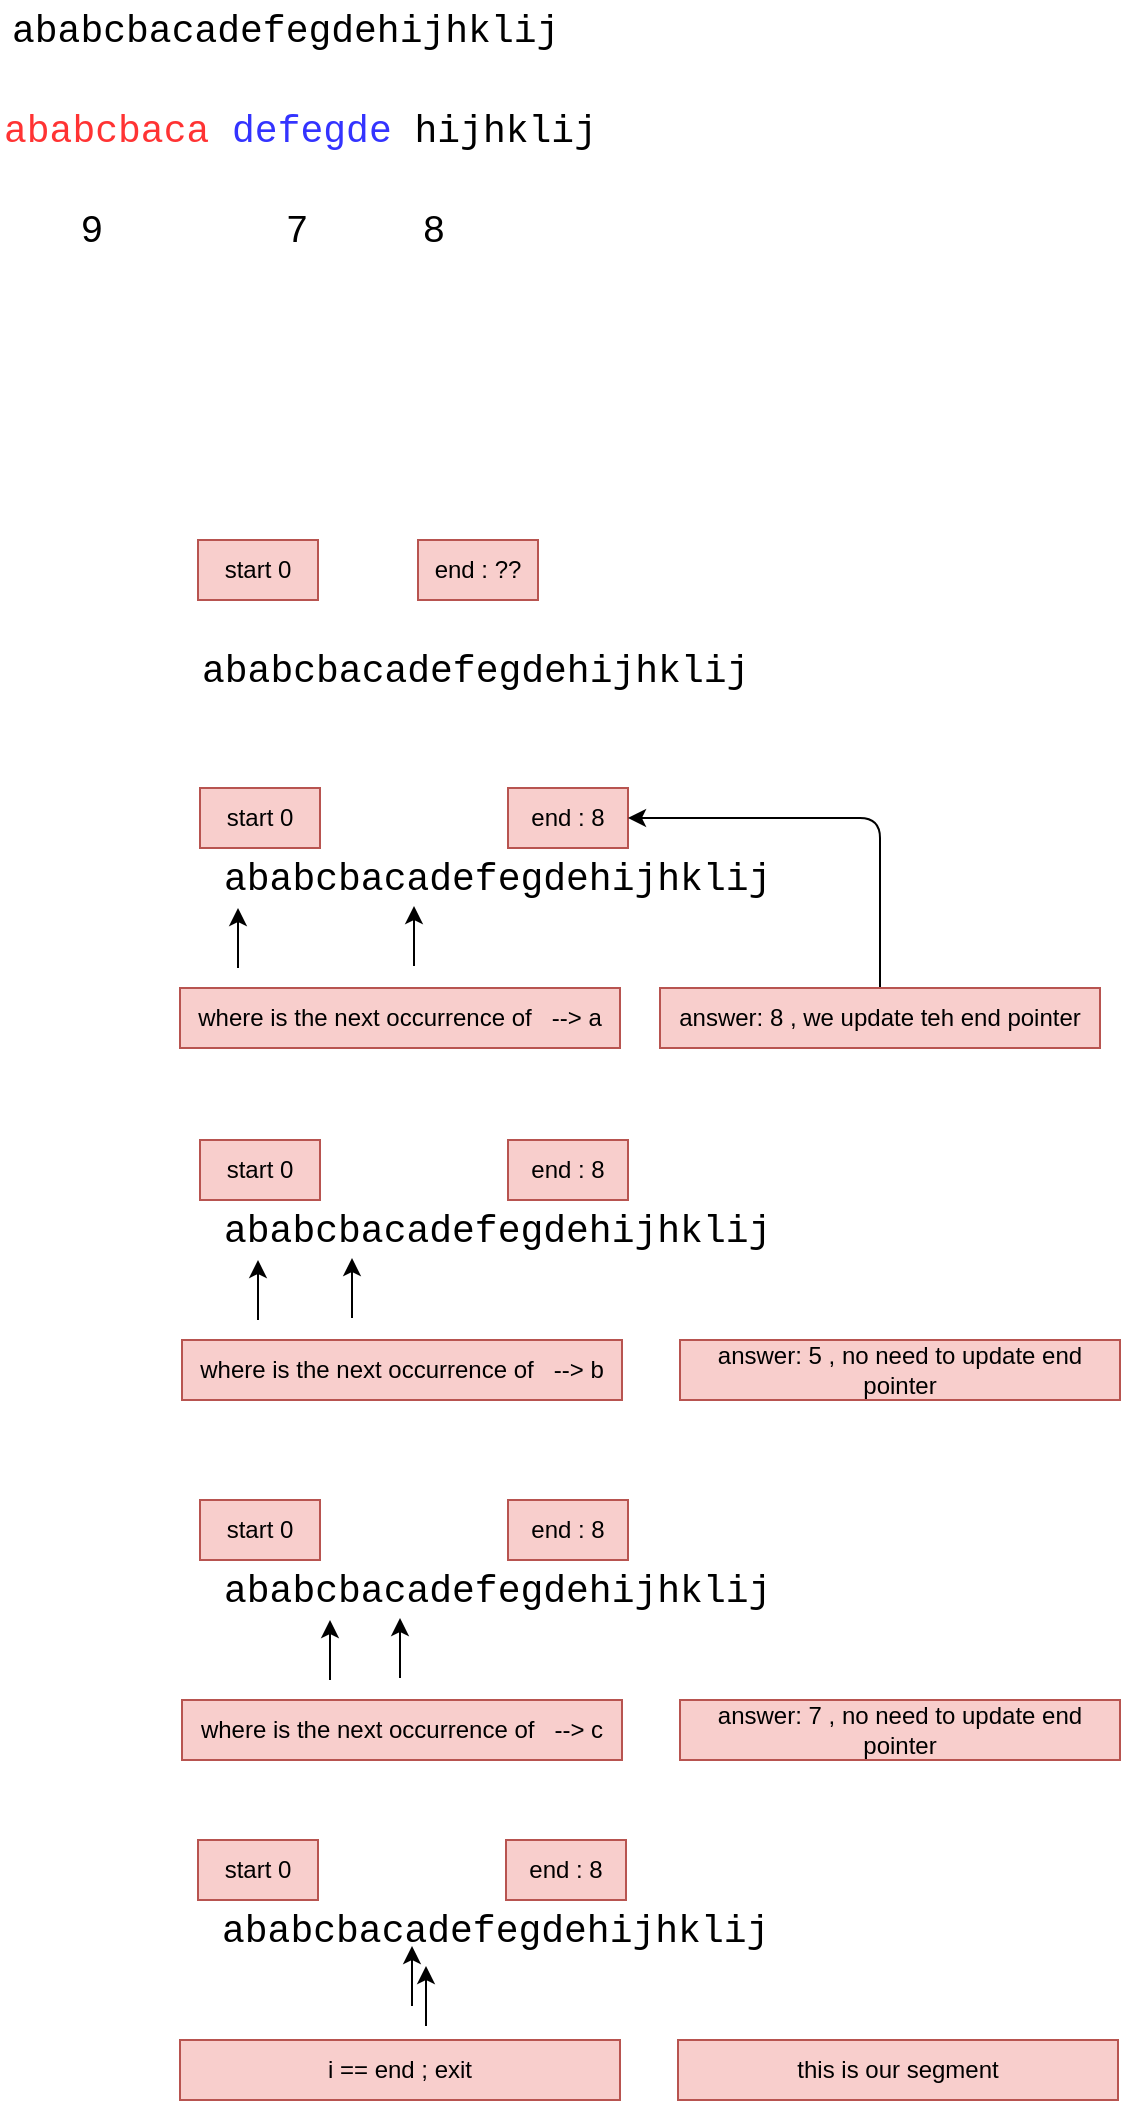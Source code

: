 <mxfile>
    <diagram id="i7FrYSvYAKQDUFs-NT6Z" name="Page-1">
        <mxGraphModel dx="622" dy="515" grid="1" gridSize="10" guides="1" tooltips="1" connect="1" arrows="1" fold="1" page="1" pageScale="1" pageWidth="827" pageHeight="1169" math="0" shadow="0">
            <root>
                <mxCell id="0"/>
                <mxCell id="1" parent="0"/>
                <mxCell id="2" value="&lt;meta charset=&quot;utf-8&quot; style=&quot;font-size: 19px;&quot;&gt;&lt;div style=&quot;color: rgb(0, 0, 0); background-color: rgb(255, 255, 255); font-family: menlo, monaco, &amp;quot;courier new&amp;quot;, monospace; font-weight: normal; font-size: 19px; line-height: 18px;&quot;&gt;&lt;div style=&quot;font-size: 19px;&quot;&gt;&lt;span style=&quot;color: rgb(0, 0, 0); font-size: 19px;&quot;&gt;ababcbacadefegdehijhklij&lt;/span&gt;&lt;/div&gt;&lt;/div&gt;" style="text;whiteSpace=wrap;html=1;strokeWidth=3;fontSize=19;" parent="1" vertex="1">
                    <mxGeometry x="134" y="110" width="280" height="30" as="geometry"/>
                </mxCell>
                <mxCell id="3" value="&lt;div style=&quot;background-color: rgb(255 , 255 , 255) ; font-family: &amp;#34;menlo&amp;#34; , &amp;#34;monaco&amp;#34; , &amp;#34;courier new&amp;#34; , monospace ; font-weight: normal ; font-size: 19px ; line-height: 18px&quot;&gt;&lt;div style=&quot;font-size: 19px&quot;&gt;&lt;span style=&quot;font-size: 19px&quot;&gt;&lt;font color=&quot;#ff3333&quot;&gt;ababcbaca&lt;/font&gt;&lt;/span&gt;&lt;span style=&quot;color: rgb(0 , 0 , 0) ; font-size: 19px&quot;&gt; &lt;/span&gt;&lt;span style=&quot;font-size: 19px&quot;&gt;&lt;font color=&quot;#3333ff&quot;&gt;defegde&amp;nbsp;&lt;/font&gt;&lt;/span&gt;hijhklij&lt;/div&gt;&lt;/div&gt;" style="text;whiteSpace=wrap;html=1;strokeWidth=3;fontSize=19;" parent="1" vertex="1">
                    <mxGeometry x="130" y="160" width="326" height="30" as="geometry"/>
                </mxCell>
                <mxCell id="4" value="&lt;div style=&quot;color: rgb(0 , 0 , 0) ; background-color: rgb(255 , 255 , 255) ; font-family: &amp;#34;menlo&amp;#34; , &amp;#34;monaco&amp;#34; , &amp;#34;courier new&amp;#34; , monospace ; font-weight: normal ; font-size: 19px ; line-height: 18px&quot;&gt;&lt;div style=&quot;font-size: 19px&quot;&gt;&lt;span style=&quot;color: rgb(0 , 0 , 0) ; font-size: 19px&quot;&gt;&amp;nbsp; &amp;nbsp;9&amp;nbsp; &amp;nbsp; &amp;nbsp; &amp;nbsp; 7&amp;nbsp; &amp;nbsp; &amp;nbsp;8&amp;nbsp; &amp;nbsp; &amp;nbsp;&amp;nbsp;&lt;/span&gt;&lt;/div&gt;&lt;/div&gt;" style="text;whiteSpace=wrap;html=1;strokeWidth=3;fontSize=19;" parent="1" vertex="1">
                    <mxGeometry x="134" y="210" width="280" height="30" as="geometry"/>
                </mxCell>
                <mxCell id="5" value="&lt;meta charset=&quot;utf-8&quot; style=&quot;font-size: 19px;&quot;&gt;&lt;div style=&quot;color: rgb(0, 0, 0); background-color: rgb(255, 255, 255); font-family: menlo, monaco, &amp;quot;courier new&amp;quot;, monospace; font-weight: normal; font-size: 19px; line-height: 18px;&quot;&gt;&lt;div style=&quot;font-size: 19px;&quot;&gt;&lt;span style=&quot;color: rgb(0, 0, 0); font-size: 19px;&quot;&gt;ababcbacadefegdehijhklij&lt;/span&gt;&lt;/div&gt;&lt;/div&gt;" style="text;whiteSpace=wrap;html=1;strokeWidth=3;fontSize=19;" parent="1" vertex="1">
                    <mxGeometry x="229" y="430" width="280" height="30" as="geometry"/>
                </mxCell>
                <mxCell id="6" value="start 0" style="text;html=1;strokeColor=#b85450;fillColor=#f8cecc;align=center;verticalAlign=middle;whiteSpace=wrap;rounded=0;fontSize=12;" parent="1" vertex="1">
                    <mxGeometry x="229" y="380" width="60" height="30" as="geometry"/>
                </mxCell>
                <mxCell id="7" value="end : ??" style="text;html=1;strokeColor=#b85450;fillColor=#f8cecc;align=center;verticalAlign=middle;whiteSpace=wrap;rounded=0;fontSize=12;" parent="1" vertex="1">
                    <mxGeometry x="339" y="380" width="60" height="30" as="geometry"/>
                </mxCell>
                <mxCell id="10" value="&lt;meta charset=&quot;utf-8&quot; style=&quot;font-size: 19px;&quot;&gt;&lt;div style=&quot;color: rgb(0, 0, 0); background-color: rgb(255, 255, 255); font-family: menlo, monaco, &amp;quot;courier new&amp;quot;, monospace; font-weight: normal; font-size: 19px; line-height: 18px;&quot;&gt;&lt;div style=&quot;font-size: 19px;&quot;&gt;&lt;span style=&quot;color: rgb(0, 0, 0); font-size: 19px;&quot;&gt;ababcbacadefegdehijhklij&lt;/span&gt;&lt;/div&gt;&lt;/div&gt;" style="text;whiteSpace=wrap;html=1;strokeWidth=3;fontSize=19;" parent="1" vertex="1">
                    <mxGeometry x="240" y="534" width="280" height="30" as="geometry"/>
                </mxCell>
                <mxCell id="11" value="" style="endArrow=classic;html=1;fontSize=12;fontColor=#000000;" parent="1" edge="1">
                    <mxGeometry width="50" height="50" relative="1" as="geometry">
                        <mxPoint x="249" y="594" as="sourcePoint"/>
                        <mxPoint x="249" y="564" as="targetPoint"/>
                    </mxGeometry>
                </mxCell>
                <mxCell id="12" value="where is the next occurrence of&amp;nbsp; &amp;nbsp;--&amp;gt; a" style="text;html=1;strokeColor=#b85450;fillColor=#f8cecc;align=center;verticalAlign=middle;whiteSpace=wrap;rounded=0;fontSize=12;" parent="1" vertex="1">
                    <mxGeometry x="220" y="604" width="220" height="30" as="geometry"/>
                </mxCell>
                <mxCell id="13" value="start 0" style="text;html=1;strokeColor=#b85450;fillColor=#f8cecc;align=center;verticalAlign=middle;whiteSpace=wrap;rounded=0;fontSize=12;" parent="1" vertex="1">
                    <mxGeometry x="230" y="504" width="60" height="30" as="geometry"/>
                </mxCell>
                <mxCell id="15" value="end : 8" style="text;html=1;strokeColor=#b85450;fillColor=#f8cecc;align=center;verticalAlign=middle;whiteSpace=wrap;rounded=0;fontSize=12;" parent="1" vertex="1">
                    <mxGeometry x="384" y="504" width="60" height="30" as="geometry"/>
                </mxCell>
                <mxCell id="16" value="" style="endArrow=classic;html=1;fontSize=12;fontColor=#000000;" parent="1" edge="1">
                    <mxGeometry width="50" height="50" relative="1" as="geometry">
                        <mxPoint x="337" y="593" as="sourcePoint"/>
                        <mxPoint x="337" y="563" as="targetPoint"/>
                    </mxGeometry>
                </mxCell>
                <mxCell id="17" value="&lt;meta charset=&quot;utf-8&quot; style=&quot;font-size: 19px;&quot;&gt;&lt;div style=&quot;color: rgb(0, 0, 0); background-color: rgb(255, 255, 255); font-family: menlo, monaco, &amp;quot;courier new&amp;quot;, monospace; font-weight: normal; font-size: 19px; line-height: 18px;&quot;&gt;&lt;div style=&quot;font-size: 19px;&quot;&gt;&lt;span style=&quot;color: rgb(0, 0, 0); font-size: 19px;&quot;&gt;ababcbacadefegdehijhklij&lt;/span&gt;&lt;/div&gt;&lt;/div&gt;" style="text;whiteSpace=wrap;html=1;strokeWidth=3;fontSize=19;" parent="1" vertex="1">
                    <mxGeometry x="240" y="710" width="280" height="30" as="geometry"/>
                </mxCell>
                <mxCell id="18" value="" style="endArrow=classic;html=1;fontSize=12;fontColor=#000000;" parent="1" edge="1">
                    <mxGeometry width="50" height="50" relative="1" as="geometry">
                        <mxPoint x="259" y="770" as="sourcePoint"/>
                        <mxPoint x="259" y="740" as="targetPoint"/>
                    </mxGeometry>
                </mxCell>
                <mxCell id="19" value="where is the next occurrence of&amp;nbsp; &amp;nbsp;--&amp;gt; b" style="text;html=1;strokeColor=#b85450;fillColor=#f8cecc;align=center;verticalAlign=middle;whiteSpace=wrap;rounded=0;fontSize=12;" parent="1" vertex="1">
                    <mxGeometry x="221" y="780" width="220" height="30" as="geometry"/>
                </mxCell>
                <mxCell id="20" value="start 0" style="text;html=1;strokeColor=#b85450;fillColor=#f8cecc;align=center;verticalAlign=middle;whiteSpace=wrap;rounded=0;fontSize=12;" parent="1" vertex="1">
                    <mxGeometry x="230" y="680" width="60" height="30" as="geometry"/>
                </mxCell>
                <mxCell id="21" value="end : 8" style="text;html=1;strokeColor=#b85450;fillColor=#f8cecc;align=center;verticalAlign=middle;whiteSpace=wrap;rounded=0;fontSize=12;" parent="1" vertex="1">
                    <mxGeometry x="384" y="680" width="60" height="30" as="geometry"/>
                </mxCell>
                <mxCell id="22" value="" style="endArrow=classic;html=1;fontSize=12;fontColor=#000000;" parent="1" edge="1">
                    <mxGeometry width="50" height="50" relative="1" as="geometry">
                        <mxPoint x="306" y="769" as="sourcePoint"/>
                        <mxPoint x="306" y="739" as="targetPoint"/>
                    </mxGeometry>
                </mxCell>
                <mxCell id="24" style="edgeStyle=none;html=1;entryX=1;entryY=0.5;entryDx=0;entryDy=0;fontSize=12;fontColor=#000000;" parent="1" source="23" target="15" edge="1">
                    <mxGeometry relative="1" as="geometry">
                        <Array as="points">
                            <mxPoint x="570" y="519"/>
                        </Array>
                    </mxGeometry>
                </mxCell>
                <mxCell id="23" value="answer: 8 , we update teh end pointer" style="text;html=1;strokeColor=#b85450;fillColor=#f8cecc;align=center;verticalAlign=middle;whiteSpace=wrap;rounded=0;fontSize=12;" parent="1" vertex="1">
                    <mxGeometry x="460" y="604" width="220" height="30" as="geometry"/>
                </mxCell>
                <mxCell id="25" value="answer: 5 , no need to update end pointer" style="text;html=1;strokeColor=#b85450;fillColor=#f8cecc;align=center;verticalAlign=middle;whiteSpace=wrap;rounded=0;fontSize=12;" parent="1" vertex="1">
                    <mxGeometry x="470" y="780" width="220" height="30" as="geometry"/>
                </mxCell>
                <mxCell id="26" value="&lt;meta charset=&quot;utf-8&quot; style=&quot;font-size: 19px;&quot;&gt;&lt;div style=&quot;color: rgb(0, 0, 0); background-color: rgb(255, 255, 255); font-family: menlo, monaco, &amp;quot;courier new&amp;quot;, monospace; font-weight: normal; font-size: 19px; line-height: 18px;&quot;&gt;&lt;div style=&quot;font-size: 19px;&quot;&gt;&lt;span style=&quot;color: rgb(0, 0, 0); font-size: 19px;&quot;&gt;ababcbacadefegdehijhklij&lt;/span&gt;&lt;/div&gt;&lt;/div&gt;" style="text;whiteSpace=wrap;html=1;strokeWidth=3;fontSize=19;" parent="1" vertex="1">
                    <mxGeometry x="240" y="890" width="280" height="30" as="geometry"/>
                </mxCell>
                <mxCell id="27" value="" style="endArrow=classic;html=1;fontSize=12;fontColor=#000000;" parent="1" edge="1">
                    <mxGeometry width="50" height="50" relative="1" as="geometry">
                        <mxPoint x="295" y="950" as="sourcePoint"/>
                        <mxPoint x="295" y="920" as="targetPoint"/>
                    </mxGeometry>
                </mxCell>
                <mxCell id="28" value="where is the next occurrence of&amp;nbsp; &amp;nbsp;--&amp;gt; c" style="text;html=1;strokeColor=#b85450;fillColor=#f8cecc;align=center;verticalAlign=middle;whiteSpace=wrap;rounded=0;fontSize=12;" parent="1" vertex="1">
                    <mxGeometry x="221" y="960" width="220" height="30" as="geometry"/>
                </mxCell>
                <mxCell id="29" value="start 0" style="text;html=1;strokeColor=#b85450;fillColor=#f8cecc;align=center;verticalAlign=middle;whiteSpace=wrap;rounded=0;fontSize=12;" parent="1" vertex="1">
                    <mxGeometry x="230" y="860" width="60" height="30" as="geometry"/>
                </mxCell>
                <mxCell id="30" value="end : 8" style="text;html=1;strokeColor=#b85450;fillColor=#f8cecc;align=center;verticalAlign=middle;whiteSpace=wrap;rounded=0;fontSize=12;" parent="1" vertex="1">
                    <mxGeometry x="384" y="860" width="60" height="30" as="geometry"/>
                </mxCell>
                <mxCell id="31" value="" style="endArrow=classic;html=1;fontSize=12;fontColor=#000000;" parent="1" edge="1">
                    <mxGeometry width="50" height="50" relative="1" as="geometry">
                        <mxPoint x="330" y="949" as="sourcePoint"/>
                        <mxPoint x="330" y="919" as="targetPoint"/>
                    </mxGeometry>
                </mxCell>
                <mxCell id="32" value="answer: 7 , no need to update end pointer" style="text;html=1;strokeColor=#b85450;fillColor=#f8cecc;align=center;verticalAlign=middle;whiteSpace=wrap;rounded=0;fontSize=12;" parent="1" vertex="1">
                    <mxGeometry x="470" y="960" width="220" height="30" as="geometry"/>
                </mxCell>
                <mxCell id="33" value="&lt;meta charset=&quot;utf-8&quot; style=&quot;font-size: 19px;&quot;&gt;&lt;div style=&quot;color: rgb(0, 0, 0); background-color: rgb(255, 255, 255); font-family: menlo, monaco, &amp;quot;courier new&amp;quot;, monospace; font-weight: normal; font-size: 19px; line-height: 18px;&quot;&gt;&lt;div style=&quot;font-size: 19px;&quot;&gt;&lt;span style=&quot;color: rgb(0, 0, 0); font-size: 19px;&quot;&gt;ababcbacadefegdehijhklij&lt;/span&gt;&lt;/div&gt;&lt;/div&gt;" style="text;whiteSpace=wrap;html=1;strokeWidth=3;fontSize=19;" parent="1" vertex="1">
                    <mxGeometry x="239" y="1060" width="280" height="30" as="geometry"/>
                </mxCell>
                <mxCell id="34" value="" style="endArrow=classic;html=1;fontSize=12;fontColor=#000000;" parent="1" edge="1">
                    <mxGeometry width="50" height="50" relative="1" as="geometry">
                        <mxPoint x="336.0" y="1113" as="sourcePoint"/>
                        <mxPoint x="336.0" y="1083" as="targetPoint"/>
                    </mxGeometry>
                </mxCell>
                <mxCell id="35" value="i == end ; exit" style="text;html=1;strokeColor=#b85450;fillColor=#f8cecc;align=center;verticalAlign=middle;whiteSpace=wrap;rounded=0;fontSize=12;" parent="1" vertex="1">
                    <mxGeometry x="220" y="1130" width="220" height="30" as="geometry"/>
                </mxCell>
                <mxCell id="36" value="start 0" style="text;html=1;strokeColor=#b85450;fillColor=#f8cecc;align=center;verticalAlign=middle;whiteSpace=wrap;rounded=0;fontSize=12;" parent="1" vertex="1">
                    <mxGeometry x="229" y="1030" width="60" height="30" as="geometry"/>
                </mxCell>
                <mxCell id="37" value="end : 8" style="text;html=1;strokeColor=#b85450;fillColor=#f8cecc;align=center;verticalAlign=middle;whiteSpace=wrap;rounded=0;fontSize=12;" parent="1" vertex="1">
                    <mxGeometry x="383" y="1030" width="60" height="30" as="geometry"/>
                </mxCell>
                <mxCell id="38" value="" style="endArrow=classic;html=1;fontSize=12;fontColor=#000000;" parent="1" edge="1">
                    <mxGeometry width="50" height="50" relative="1" as="geometry">
                        <mxPoint x="343" y="1123" as="sourcePoint"/>
                        <mxPoint x="343" y="1093" as="targetPoint"/>
                    </mxGeometry>
                </mxCell>
                <mxCell id="39" value="this is our segment" style="text;html=1;strokeColor=#b85450;fillColor=#f8cecc;align=center;verticalAlign=middle;whiteSpace=wrap;rounded=0;fontSize=12;" parent="1" vertex="1">
                    <mxGeometry x="469" y="1130" width="220" height="30" as="geometry"/>
                </mxCell>
            </root>
        </mxGraphModel>
    </diagram>
    <diagram id="XGrJPgddLM0Zm1Xyj2WK" name="Page-2">
        <mxGraphModel dx="622" dy="515" grid="1" gridSize="10" guides="1" tooltips="1" connect="1" arrows="1" fold="1" page="1" pageScale="1" pageWidth="827" pageHeight="1169" math="0" shadow="0">
            <root>
                <mxCell id="CKVOiupSGa5t-Fjm2D2t-0"/>
                <mxCell id="CKVOiupSGa5t-Fjm2D2t-1" parent="CKVOiupSGa5t-Fjm2D2t-0"/>
                <mxCell id="CKVOiupSGa5t-Fjm2D2t-2" value="3" style="shape=agent;offsetSize=8;strokeWidth=2;" parent="CKVOiupSGa5t-Fjm2D2t-1" vertex="1">
                    <mxGeometry x="200" y="140" width="100" height="60" as="geometry"/>
                </mxCell>
                <mxCell id="CKVOiupSGa5t-Fjm2D2t-3" value="4" style="shape=agent;offsetSize=8;strokeWidth=2;" parent="CKVOiupSGa5t-Fjm2D2t-1" vertex="1">
                    <mxGeometry x="594" y="140" width="100" height="60" as="geometry"/>
                </mxCell>
                <mxCell id="CKVOiupSGa5t-Fjm2D2t-4" value="2" style="shape=agent;offsetSize=8;strokeWidth=2;" parent="CKVOiupSGa5t-Fjm2D2t-1" vertex="1">
                    <mxGeometry x="300" y="140" width="100" height="60" as="geometry"/>
                </mxCell>
                <mxCell id="CKVOiupSGa5t-Fjm2D2t-5" value="1" style="shape=agent;offsetSize=8;strokeWidth=2;" parent="CKVOiupSGa5t-Fjm2D2t-1" vertex="1">
                    <mxGeometry x="400" y="140" width="100" height="60" as="geometry"/>
                </mxCell>
                <mxCell id="CKVOiupSGa5t-Fjm2D2t-7" value="1" style="shape=agent;offsetSize=8;strokeWidth=2;" parent="CKVOiupSGa5t-Fjm2D2t-1" vertex="1">
                    <mxGeometry x="494" y="140" width="100" height="60" as="geometry"/>
                </mxCell>
                <mxCell id="CKVOiupSGa5t-Fjm2D2t-8" value="Number of Jumps allowed from each cell" style="text;html=1;strokeColor=none;fillColor=none;align=center;verticalAlign=middle;whiteSpace=wrap;rounded=0;" parent="CKVOiupSGa5t-Fjm2D2t-1" vertex="1">
                    <mxGeometry x="20" y="155" width="160" height="30" as="geometry"/>
                </mxCell>
                <mxCell id="CKVOiupSGa5t-Fjm2D2t-10" value="Can we reach the &lt;br&gt;Goal post from index 0" style="text;html=1;align=center;verticalAlign=middle;resizable=0;points=[];autosize=1;strokeColor=none;fillColor=none;" parent="CKVOiupSGa5t-Fjm2D2t-1" vertex="1">
                    <mxGeometry x="190" y="93.36" width="140" height="30" as="geometry"/>
                </mxCell>
                <mxCell id="CKVOiupSGa5t-Fjm2D2t-11" value="" style="endArrow=classic;html=1;entryX=0.439;entryY=-0.056;entryDx=0;entryDy=0;entryPerimeter=0;" parent="CKVOiupSGa5t-Fjm2D2t-1" edge="1">
                    <mxGeometry width="50" height="50" relative="1" as="geometry">
                        <mxPoint x="638" y="93.36" as="sourcePoint"/>
                        <mxPoint x="637.9" y="140" as="targetPoint"/>
                    </mxGeometry>
                </mxCell>
                <mxCell id="CKVOiupSGa5t-Fjm2D2t-12" value="Goal" style="text;html=1;align=center;verticalAlign=middle;resizable=0;points=[];autosize=1;strokeColor=#b85450;fillColor=#f8cecc;" parent="CKVOiupSGa5t-Fjm2D2t-1" vertex="1">
                    <mxGeometry x="624" y="73.36" width="40" height="20" as="geometry"/>
                </mxCell>
                <mxCell id="CKVOiupSGa5t-Fjm2D2t-13" value="3" style="shape=agent;offsetSize=8;strokeWidth=2;" parent="CKVOiupSGa5t-Fjm2D2t-1" vertex="1">
                    <mxGeometry x="193" y="320" width="100" height="60" as="geometry"/>
                </mxCell>
                <mxCell id="CKVOiupSGa5t-Fjm2D2t-14" value="4" style="shape=agent;offsetSize=8;strokeWidth=2;" parent="CKVOiupSGa5t-Fjm2D2t-1" vertex="1">
                    <mxGeometry x="587" y="320" width="100" height="60" as="geometry"/>
                </mxCell>
                <mxCell id="CKVOiupSGa5t-Fjm2D2t-15" value="2" style="shape=agent;offsetSize=8;strokeWidth=2;" parent="CKVOiupSGa5t-Fjm2D2t-1" vertex="1">
                    <mxGeometry x="293" y="320" width="100" height="60" as="geometry"/>
                </mxCell>
                <mxCell id="CKVOiupSGa5t-Fjm2D2t-16" value="1" style="shape=agent;offsetSize=8;strokeWidth=2;" parent="CKVOiupSGa5t-Fjm2D2t-1" vertex="1">
                    <mxGeometry x="393" y="320" width="100" height="60" as="geometry"/>
                </mxCell>
                <mxCell id="CKVOiupSGa5t-Fjm2D2t-17" value="1" style="shape=agent;offsetSize=8;strokeWidth=2;" parent="CKVOiupSGa5t-Fjm2D2t-1" vertex="1">
                    <mxGeometry x="487" y="320" width="100" height="60" as="geometry"/>
                </mxCell>
                <mxCell id="CKVOiupSGa5t-Fjm2D2t-21" value="" style="endArrow=classic;html=1;entryX=0.439;entryY=-0.056;entryDx=0;entryDy=0;entryPerimeter=0;" parent="CKVOiupSGa5t-Fjm2D2t-1" edge="1">
                    <mxGeometry width="50" height="50" relative="1" as="geometry">
                        <mxPoint x="631" y="273.36" as="sourcePoint"/>
                        <mxPoint x="630.9" y="320" as="targetPoint"/>
                    </mxGeometry>
                </mxCell>
                <mxCell id="CKVOiupSGa5t-Fjm2D2t-22" value="Goal" style="text;html=1;align=center;verticalAlign=middle;resizable=0;points=[];autosize=1;strokeColor=#b85450;fillColor=#f8cecc;" parent="CKVOiupSGa5t-Fjm2D2t-1" vertex="1">
                    <mxGeometry x="617" y="253.36" width="40" height="20" as="geometry"/>
                </mxCell>
                <mxCell id="CKVOiupSGa5t-Fjm2D2t-24" value="Goal" style="text;html=1;strokeColor=#b85450;fillColor=#f8cecc;align=center;verticalAlign=middle;whiteSpace=wrap;rounded=0;" parent="CKVOiupSGa5t-Fjm2D2t-1" vertex="1">
                    <mxGeometry x="193" y="253.36" width="60" height="30" as="geometry"/>
                </mxCell>
                <mxCell id="CKVOiupSGa5t-Fjm2D2t-25" value="index 4" style="text;html=1;strokeColor=#b85450;fillColor=#f8cecc;align=center;verticalAlign=middle;whiteSpace=wrap;rounded=0;" parent="CKVOiupSGa5t-Fjm2D2t-1" vertex="1">
                    <mxGeometry x="253" y="253.36" width="60" height="30" as="geometry"/>
                </mxCell>
                <mxCell id="CKVOiupSGa5t-Fjm2D2t-27" style="edgeStyle=none;html=1;entryX=0.579;entryY=1.019;entryDx=0;entryDy=0;entryPerimeter=0;" parent="CKVOiupSGa5t-Fjm2D2t-1" source="CKVOiupSGa5t-Fjm2D2t-26" target="CKVOiupSGa5t-Fjm2D2t-14" edge="1">
                    <mxGeometry relative="1" as="geometry"/>
                </mxCell>
                <mxCell id="CKVOiupSGa5t-Fjm2D2t-26" value="temp : index 4" style="text;html=1;strokeColor=#b85450;fillColor=#f8cecc;align=center;verticalAlign=middle;whiteSpace=wrap;rounded=0;" parent="CKVOiupSGa5t-Fjm2D2t-1" vertex="1">
                    <mxGeometry x="614" y="440" width="60" height="30" as="geometry"/>
                </mxCell>
                <mxCell id="CKVOiupSGa5t-Fjm2D2t-28" value="Can I reach the Goal from this cell in 4 steps : YES&amp;nbsp;" style="text;html=1;strokeColor=#b85450;fillColor=#f8cecc;align=center;verticalAlign=middle;whiteSpace=wrap;rounded=0;" parent="CKVOiupSGa5t-Fjm2D2t-1" vertex="1">
                    <mxGeometry x="474" y="470" width="200" height="30" as="geometry"/>
                </mxCell>
                <mxCell id="CKVOiupSGa5t-Fjm2D2t-29" value="3" style="shape=agent;offsetSize=8;strokeWidth=2;" parent="CKVOiupSGa5t-Fjm2D2t-1" vertex="1">
                    <mxGeometry x="193" y="616.64" width="100" height="60" as="geometry"/>
                </mxCell>
                <mxCell id="CKVOiupSGa5t-Fjm2D2t-30" value="4" style="shape=agent;offsetSize=8;strokeWidth=2;" parent="CKVOiupSGa5t-Fjm2D2t-1" vertex="1">
                    <mxGeometry x="587" y="616.64" width="100" height="60" as="geometry"/>
                </mxCell>
                <mxCell id="CKVOiupSGa5t-Fjm2D2t-31" value="2" style="shape=agent;offsetSize=8;strokeWidth=2;" parent="CKVOiupSGa5t-Fjm2D2t-1" vertex="1">
                    <mxGeometry x="293" y="616.64" width="100" height="60" as="geometry"/>
                </mxCell>
                <mxCell id="CKVOiupSGa5t-Fjm2D2t-32" value="1" style="shape=agent;offsetSize=8;strokeWidth=2;" parent="CKVOiupSGa5t-Fjm2D2t-1" vertex="1">
                    <mxGeometry x="393" y="616.64" width="100" height="60" as="geometry"/>
                </mxCell>
                <mxCell id="CKVOiupSGa5t-Fjm2D2t-33" value="1" style="shape=agent;offsetSize=8;strokeWidth=2;" parent="CKVOiupSGa5t-Fjm2D2t-1" vertex="1">
                    <mxGeometry x="487" y="616.64" width="100" height="60" as="geometry"/>
                </mxCell>
                <mxCell id="CKVOiupSGa5t-Fjm2D2t-34" value="" style="endArrow=classic;html=1;entryX=0.439;entryY=-0.056;entryDx=0;entryDy=0;entryPerimeter=0;" parent="CKVOiupSGa5t-Fjm2D2t-1" edge="1">
                    <mxGeometry width="50" height="50" relative="1" as="geometry">
                        <mxPoint x="520.1" y="570" as="sourcePoint"/>
                        <mxPoint x="520.0" y="616.64" as="targetPoint"/>
                    </mxGeometry>
                </mxCell>
                <mxCell id="CKVOiupSGa5t-Fjm2D2t-35" value="Goal" style="text;html=1;align=center;verticalAlign=middle;resizable=0;points=[];autosize=1;strokeColor=#b85450;fillColor=#f8cecc;" parent="CKVOiupSGa5t-Fjm2D2t-1" vertex="1">
                    <mxGeometry x="500" y="550" width="40" height="20" as="geometry"/>
                </mxCell>
                <mxCell id="CKVOiupSGa5t-Fjm2D2t-36" value="Goal" style="text;html=1;strokeColor=#b85450;fillColor=#f8cecc;align=center;verticalAlign=middle;whiteSpace=wrap;rounded=0;" parent="CKVOiupSGa5t-Fjm2D2t-1" vertex="1">
                    <mxGeometry x="193" y="550" width="60" height="30" as="geometry"/>
                </mxCell>
                <mxCell id="CKVOiupSGa5t-Fjm2D2t-37" value="index 3" style="text;html=1;strokeColor=#b85450;fillColor=#f8cecc;align=center;verticalAlign=middle;whiteSpace=wrap;rounded=0;" parent="CKVOiupSGa5t-Fjm2D2t-1" vertex="1">
                    <mxGeometry x="253" y="550" width="60" height="30" as="geometry"/>
                </mxCell>
                <mxCell id="CKVOiupSGa5t-Fjm2D2t-38" style="edgeStyle=none;html=1;entryX=0.639;entryY=1.004;entryDx=0;entryDy=0;entryPerimeter=0;" parent="CKVOiupSGa5t-Fjm2D2t-1" source="CKVOiupSGa5t-Fjm2D2t-39" target="CKVOiupSGa5t-Fjm2D2t-33" edge="1">
                    <mxGeometry relative="1" as="geometry"/>
                </mxCell>
                <mxCell id="CKVOiupSGa5t-Fjm2D2t-39" value="temp : index 3" style="text;html=1;strokeColor=#b85450;fillColor=#f8cecc;align=center;verticalAlign=middle;whiteSpace=wrap;rounded=0;" parent="CKVOiupSGa5t-Fjm2D2t-1" vertex="1">
                    <mxGeometry x="520" y="736.64" width="60" height="30" as="geometry"/>
                </mxCell>
                <mxCell id="CKVOiupSGa5t-Fjm2D2t-40" value="Can I reach the Goal from this cell in 1 steps : YES&amp;nbsp;" style="text;html=1;strokeColor=#b85450;fillColor=#f8cecc;align=center;verticalAlign=middle;whiteSpace=wrap;rounded=0;" parent="CKVOiupSGa5t-Fjm2D2t-1" vertex="1">
                    <mxGeometry x="380" y="766.64" width="200" height="30" as="geometry"/>
                </mxCell>
                <mxCell id="CKVOiupSGa5t-Fjm2D2t-41" value="GOAL: index 4" style="text;html=1;strokeColor=#b85450;fillColor=#f8cecc;align=center;verticalAlign=middle;whiteSpace=wrap;rounded=0;" parent="CKVOiupSGa5t-Fjm2D2t-1" vertex="1">
                    <mxGeometry x="474" y="500" width="200" height="30" as="geometry"/>
                </mxCell>
                <mxCell id="CKVOiupSGa5t-Fjm2D2t-42" value="GOAL: index 3" style="text;html=1;strokeColor=#b85450;fillColor=#f8cecc;align=center;verticalAlign=middle;whiteSpace=wrap;rounded=0;" parent="CKVOiupSGa5t-Fjm2D2t-1" vertex="1">
                    <mxGeometry x="380" y="796.64" width="200" height="30" as="geometry"/>
                </mxCell>
                <mxCell id="CKVOiupSGa5t-Fjm2D2t-43" value="3" style="shape=agent;offsetSize=8;strokeWidth=2;" parent="CKVOiupSGa5t-Fjm2D2t-1" vertex="1">
                    <mxGeometry x="180" y="926.64" width="100" height="60" as="geometry"/>
                </mxCell>
                <mxCell id="CKVOiupSGa5t-Fjm2D2t-44" value="4" style="shape=agent;offsetSize=8;strokeWidth=2;" parent="CKVOiupSGa5t-Fjm2D2t-1" vertex="1">
                    <mxGeometry x="574" y="926.64" width="100" height="60" as="geometry"/>
                </mxCell>
                <mxCell id="CKVOiupSGa5t-Fjm2D2t-45" value="2" style="shape=agent;offsetSize=8;strokeWidth=2;" parent="CKVOiupSGa5t-Fjm2D2t-1" vertex="1">
                    <mxGeometry x="280" y="926.64" width="100" height="60" as="geometry"/>
                </mxCell>
                <mxCell id="CKVOiupSGa5t-Fjm2D2t-46" value="1" style="shape=agent;offsetSize=8;strokeWidth=2;" parent="CKVOiupSGa5t-Fjm2D2t-1" vertex="1">
                    <mxGeometry x="380" y="926.64" width="100" height="60" as="geometry"/>
                </mxCell>
                <mxCell id="CKVOiupSGa5t-Fjm2D2t-47" value="1" style="shape=agent;offsetSize=8;strokeWidth=2;" parent="CKVOiupSGa5t-Fjm2D2t-1" vertex="1">
                    <mxGeometry x="474" y="926.64" width="100" height="60" as="geometry"/>
                </mxCell>
                <mxCell id="CKVOiupSGa5t-Fjm2D2t-48" value="" style="endArrow=classic;html=1;entryX=0.439;entryY=-0.056;entryDx=0;entryDy=0;entryPerimeter=0;" parent="CKVOiupSGa5t-Fjm2D2t-1" edge="1">
                    <mxGeometry width="50" height="50" relative="1" as="geometry">
                        <mxPoint x="433.6" y="880" as="sourcePoint"/>
                        <mxPoint x="433.5" y="926.64" as="targetPoint"/>
                    </mxGeometry>
                </mxCell>
                <mxCell id="CKVOiupSGa5t-Fjm2D2t-49" value="Goal" style="text;html=1;align=center;verticalAlign=middle;resizable=0;points=[];autosize=1;strokeColor=#b85450;fillColor=#f8cecc;" parent="CKVOiupSGa5t-Fjm2D2t-1" vertex="1">
                    <mxGeometry x="414" y="850" width="40" height="20" as="geometry"/>
                </mxCell>
                <mxCell id="CKVOiupSGa5t-Fjm2D2t-50" value="Goal" style="text;html=1;strokeColor=#b85450;fillColor=#f8cecc;align=center;verticalAlign=middle;whiteSpace=wrap;rounded=0;" parent="CKVOiupSGa5t-Fjm2D2t-1" vertex="1">
                    <mxGeometry x="180" y="860" width="60" height="30" as="geometry"/>
                </mxCell>
                <mxCell id="CKVOiupSGa5t-Fjm2D2t-51" value="index 2" style="text;html=1;strokeColor=#b85450;fillColor=#f8cecc;align=center;verticalAlign=middle;whiteSpace=wrap;rounded=0;" parent="CKVOiupSGa5t-Fjm2D2t-1" vertex="1">
                    <mxGeometry x="240" y="860" width="60" height="30" as="geometry"/>
                </mxCell>
                <mxCell id="CKVOiupSGa5t-Fjm2D2t-52" style="edgeStyle=none;html=1;entryX=0.599;entryY=0.997;entryDx=0;entryDy=0;entryPerimeter=0;" parent="CKVOiupSGa5t-Fjm2D2t-1" source="CKVOiupSGa5t-Fjm2D2t-53" target="CKVOiupSGa5t-Fjm2D2t-46" edge="1">
                    <mxGeometry relative="1" as="geometry"/>
                </mxCell>
                <mxCell id="CKVOiupSGa5t-Fjm2D2t-53" value="temp : index 2" style="text;html=1;strokeColor=#b85450;fillColor=#f8cecc;align=center;verticalAlign=middle;whiteSpace=wrap;rounded=0;" parent="CKVOiupSGa5t-Fjm2D2t-1" vertex="1">
                    <mxGeometry x="410" y="1060.0" width="60" height="30" as="geometry"/>
                </mxCell>
                <mxCell id="CKVOiupSGa5t-Fjm2D2t-54" value="Can I reach the Goal from this cell in 1 steps : YES&amp;nbsp;" style="text;html=1;strokeColor=#b85450;fillColor=#f8cecc;align=center;verticalAlign=middle;whiteSpace=wrap;rounded=0;" parent="CKVOiupSGa5t-Fjm2D2t-1" vertex="1">
                    <mxGeometry x="270" y="1090.0" width="200" height="30" as="geometry"/>
                </mxCell>
                <mxCell id="CKVOiupSGa5t-Fjm2D2t-55" value="GOAL: index 2" style="text;html=1;strokeColor=#b85450;fillColor=#f8cecc;align=center;verticalAlign=middle;whiteSpace=wrap;rounded=0;" parent="CKVOiupSGa5t-Fjm2D2t-1" vertex="1">
                    <mxGeometry x="270" y="1120.0" width="200" height="30" as="geometry"/>
                </mxCell>
                <mxCell id="CKVOiupSGa5t-Fjm2D2t-56" value="3" style="shape=agent;offsetSize=8;strokeWidth=2;" parent="CKVOiupSGa5t-Fjm2D2t-1" vertex="1">
                    <mxGeometry x="190" y="1256.64" width="100" height="60" as="geometry"/>
                </mxCell>
                <mxCell id="CKVOiupSGa5t-Fjm2D2t-57" value="4" style="shape=agent;offsetSize=8;strokeWidth=2;" parent="CKVOiupSGa5t-Fjm2D2t-1" vertex="1">
                    <mxGeometry x="584" y="1256.64" width="100" height="60" as="geometry"/>
                </mxCell>
                <mxCell id="CKVOiupSGa5t-Fjm2D2t-58" value="2" style="shape=agent;offsetSize=8;strokeWidth=2;" parent="CKVOiupSGa5t-Fjm2D2t-1" vertex="1">
                    <mxGeometry x="290" y="1256.64" width="100" height="60" as="geometry"/>
                </mxCell>
                <mxCell id="CKVOiupSGa5t-Fjm2D2t-59" value="1" style="shape=agent;offsetSize=8;strokeWidth=2;" parent="CKVOiupSGa5t-Fjm2D2t-1" vertex="1">
                    <mxGeometry x="390" y="1256.64" width="100" height="60" as="geometry"/>
                </mxCell>
                <mxCell id="CKVOiupSGa5t-Fjm2D2t-60" value="1" style="shape=agent;offsetSize=8;strokeWidth=2;" parent="CKVOiupSGa5t-Fjm2D2t-1" vertex="1">
                    <mxGeometry x="484" y="1256.64" width="100" height="60" as="geometry"/>
                </mxCell>
                <mxCell id="CKVOiupSGa5t-Fjm2D2t-61" value="" style="endArrow=classic;html=1;entryX=0.439;entryY=-0.056;entryDx=0;entryDy=0;entryPerimeter=0;" parent="CKVOiupSGa5t-Fjm2D2t-1" edge="1">
                    <mxGeometry width="50" height="50" relative="1" as="geometry">
                        <mxPoint x="349.6" y="1210" as="sourcePoint"/>
                        <mxPoint x="349.5" y="1256.64" as="targetPoint"/>
                    </mxGeometry>
                </mxCell>
                <mxCell id="CKVOiupSGa5t-Fjm2D2t-62" value="Goal" style="text;html=1;align=center;verticalAlign=middle;resizable=0;points=[];autosize=1;strokeColor=#b85450;fillColor=#f8cecc;" parent="CKVOiupSGa5t-Fjm2D2t-1" vertex="1">
                    <mxGeometry x="330" y="1190" width="40" height="20" as="geometry"/>
                </mxCell>
                <mxCell id="CKVOiupSGa5t-Fjm2D2t-63" value="Goal" style="text;html=1;strokeColor=#b85450;fillColor=#f8cecc;align=center;verticalAlign=middle;whiteSpace=wrap;rounded=0;" parent="CKVOiupSGa5t-Fjm2D2t-1" vertex="1">
                    <mxGeometry x="190" y="1190" width="60" height="30" as="geometry"/>
                </mxCell>
                <mxCell id="CKVOiupSGa5t-Fjm2D2t-64" value="index 1" style="text;html=1;strokeColor=#b85450;fillColor=#f8cecc;align=center;verticalAlign=middle;whiteSpace=wrap;rounded=0;" parent="CKVOiupSGa5t-Fjm2D2t-1" vertex="1">
                    <mxGeometry x="250" y="1190" width="60" height="30" as="geometry"/>
                </mxCell>
                <mxCell id="CKVOiupSGa5t-Fjm2D2t-65" style="edgeStyle=none;html=1;entryX=0.669;entryY=1;entryDx=0;entryDy=0;entryPerimeter=0;" parent="CKVOiupSGa5t-Fjm2D2t-1" source="CKVOiupSGa5t-Fjm2D2t-66" target="CKVOiupSGa5t-Fjm2D2t-58" edge="1">
                    <mxGeometry relative="1" as="geometry"/>
                </mxCell>
                <mxCell id="CKVOiupSGa5t-Fjm2D2t-66" value="temp : index 1" style="text;html=1;strokeColor=#b85450;fillColor=#f8cecc;align=center;verticalAlign=middle;whiteSpace=wrap;rounded=0;" parent="CKVOiupSGa5t-Fjm2D2t-1" vertex="1">
                    <mxGeometry x="320" y="1380.0" width="60" height="30" as="geometry"/>
                </mxCell>
                <mxCell id="CKVOiupSGa5t-Fjm2D2t-67" value="Can I reach the Goal from this cell in 2 steps : YES&amp;nbsp;" style="text;html=1;strokeColor=#b85450;fillColor=#f8cecc;align=center;verticalAlign=middle;whiteSpace=wrap;rounded=0;" parent="CKVOiupSGa5t-Fjm2D2t-1" vertex="1">
                    <mxGeometry x="180" y="1410.0" width="200" height="30" as="geometry"/>
                </mxCell>
                <mxCell id="CKVOiupSGa5t-Fjm2D2t-68" value="GOAL: index 1" style="text;html=1;strokeColor=#b85450;fillColor=#f8cecc;align=center;verticalAlign=middle;whiteSpace=wrap;rounded=0;" parent="CKVOiupSGa5t-Fjm2D2t-1" vertex="1">
                    <mxGeometry x="180" y="1440.0" width="200" height="30" as="geometry"/>
                </mxCell>
                <mxCell id="CKVOiupSGa5t-Fjm2D2t-69" value="3" style="shape=agent;offsetSize=8;strokeWidth=2;fillColor=#d5e8d4;strokeColor=#82b366;" parent="CKVOiupSGa5t-Fjm2D2t-1" vertex="1">
                    <mxGeometry x="188" y="1616.64" width="100" height="60" as="geometry"/>
                </mxCell>
                <mxCell id="CKVOiupSGa5t-Fjm2D2t-70" value="4" style="shape=agent;offsetSize=8;strokeWidth=2;" parent="CKVOiupSGa5t-Fjm2D2t-1" vertex="1">
                    <mxGeometry x="582" y="1616.64" width="100" height="60" as="geometry"/>
                </mxCell>
                <mxCell id="CKVOiupSGa5t-Fjm2D2t-71" value="2" style="shape=agent;offsetSize=8;strokeWidth=2;" parent="CKVOiupSGa5t-Fjm2D2t-1" vertex="1">
                    <mxGeometry x="288" y="1616.64" width="100" height="60" as="geometry"/>
                </mxCell>
                <mxCell id="CKVOiupSGa5t-Fjm2D2t-72" value="1" style="shape=agent;offsetSize=8;strokeWidth=2;" parent="CKVOiupSGa5t-Fjm2D2t-1" vertex="1">
                    <mxGeometry x="388" y="1616.64" width="100" height="60" as="geometry"/>
                </mxCell>
                <mxCell id="CKVOiupSGa5t-Fjm2D2t-73" value="1" style="shape=agent;offsetSize=8;strokeWidth=2;" parent="CKVOiupSGa5t-Fjm2D2t-1" vertex="1">
                    <mxGeometry x="482" y="1616.64" width="100" height="60" as="geometry"/>
                </mxCell>
                <mxCell id="CKVOiupSGa5t-Fjm2D2t-74" value="" style="endArrow=classic;html=1;entryX=0.629;entryY=-0.011;entryDx=0;entryDy=0;entryPerimeter=0;" parent="CKVOiupSGa5t-Fjm2D2t-1" target="CKVOiupSGa5t-Fjm2D2t-69" edge="1">
                    <mxGeometry width="50" height="50" relative="1" as="geometry">
                        <mxPoint x="347.6" y="1570" as="sourcePoint"/>
                        <mxPoint x="347.5" y="1616.64" as="targetPoint"/>
                    </mxGeometry>
                </mxCell>
                <mxCell id="CKVOiupSGa5t-Fjm2D2t-75" value="Goal" style="text;html=1;align=center;verticalAlign=middle;resizable=0;points=[];autosize=1;strokeColor=#b85450;fillColor=#f8cecc;" parent="CKVOiupSGa5t-Fjm2D2t-1" vertex="1">
                    <mxGeometry x="328" y="1550" width="40" height="20" as="geometry"/>
                </mxCell>
                <mxCell id="CKVOiupSGa5t-Fjm2D2t-76" value="Goal" style="text;html=1;strokeColor=#b85450;fillColor=#f8cecc;align=center;verticalAlign=middle;whiteSpace=wrap;rounded=0;" parent="CKVOiupSGa5t-Fjm2D2t-1" vertex="1">
                    <mxGeometry x="188" y="1550" width="60" height="30" as="geometry"/>
                </mxCell>
                <mxCell id="CKVOiupSGa5t-Fjm2D2t-77" value="index 0" style="text;html=1;strokeColor=#b85450;fillColor=#f8cecc;align=center;verticalAlign=middle;whiteSpace=wrap;rounded=0;" parent="CKVOiupSGa5t-Fjm2D2t-1" vertex="1">
                    <mxGeometry x="248" y="1550" width="60" height="30" as="geometry"/>
                </mxCell>
                <mxCell id="CKVOiupSGa5t-Fjm2D2t-78" style="edgeStyle=none;html=1;entryX=0.5;entryY=1;entryDx=0;entryDy=0;" parent="CKVOiupSGa5t-Fjm2D2t-1" source="CKVOiupSGa5t-Fjm2D2t-79" target="CKVOiupSGa5t-Fjm2D2t-69" edge="1">
                    <mxGeometry relative="1" as="geometry"/>
                </mxCell>
                <mxCell id="CKVOiupSGa5t-Fjm2D2t-79" value="temp : index 0" style="text;html=1;strokeColor=#b85450;fillColor=#f8cecc;align=center;verticalAlign=middle;whiteSpace=wrap;rounded=0;" parent="CKVOiupSGa5t-Fjm2D2t-1" vertex="1">
                    <mxGeometry x="323" y="1740.0" width="60" height="30" as="geometry"/>
                </mxCell>
                <mxCell id="CKVOiupSGa5t-Fjm2D2t-80" value="Can I reach the Goal from this cell in 3 steps : YES&amp;nbsp;" style="text;html=1;strokeColor=#b85450;fillColor=#f8cecc;align=center;verticalAlign=middle;whiteSpace=wrap;rounded=0;" parent="CKVOiupSGa5t-Fjm2D2t-1" vertex="1">
                    <mxGeometry x="183" y="1770.0" width="200" height="30" as="geometry"/>
                </mxCell>
                <mxCell id="CKVOiupSGa5t-Fjm2D2t-81" value="GOAL: index 0" style="text;html=1;strokeColor=#b85450;fillColor=#f8cecc;align=center;verticalAlign=middle;whiteSpace=wrap;rounded=0;" parent="CKVOiupSGa5t-Fjm2D2t-1" vertex="1">
                    <mxGeometry x="183" y="1800.0" width="200" height="30" as="geometry"/>
                </mxCell>
                <mxCell id="CKVOiupSGa5t-Fjm2D2t-82" value="3" style="shape=agent;offsetSize=8;strokeWidth=2;" parent="CKVOiupSGa5t-Fjm2D2t-1" vertex="1">
                    <mxGeometry x="1060" y="166.64" width="100" height="60" as="geometry"/>
                </mxCell>
                <mxCell id="CKVOiupSGa5t-Fjm2D2t-83" value="4" style="shape=agent;offsetSize=8;strokeWidth=2;" parent="CKVOiupSGa5t-Fjm2D2t-1" vertex="1">
                    <mxGeometry x="1454" y="166.64" width="100" height="60" as="geometry"/>
                </mxCell>
                <mxCell id="CKVOiupSGa5t-Fjm2D2t-84" value="2" style="shape=agent;offsetSize=8;strokeWidth=2;" parent="CKVOiupSGa5t-Fjm2D2t-1" vertex="1">
                    <mxGeometry x="1160" y="166.64" width="100" height="60" as="geometry"/>
                </mxCell>
                <mxCell id="CKVOiupSGa5t-Fjm2D2t-85" value="1" style="shape=agent;offsetSize=8;strokeWidth=2;" parent="CKVOiupSGa5t-Fjm2D2t-1" vertex="1">
                    <mxGeometry x="1260" y="166.64" width="100" height="60" as="geometry"/>
                </mxCell>
                <mxCell id="CKVOiupSGa5t-Fjm2D2t-86" value="0" style="shape=agent;offsetSize=8;strokeWidth=2;" parent="CKVOiupSGa5t-Fjm2D2t-1" vertex="1">
                    <mxGeometry x="1354" y="166.64" width="100" height="60" as="geometry"/>
                </mxCell>
                <mxCell id="CKVOiupSGa5t-Fjm2D2t-87" value="Number of Jumps allowed from each cell" style="text;html=1;strokeColor=none;fillColor=none;align=center;verticalAlign=middle;whiteSpace=wrap;rounded=0;" parent="CKVOiupSGa5t-Fjm2D2t-1" vertex="1">
                    <mxGeometry x="880" y="181.64" width="160" height="30" as="geometry"/>
                </mxCell>
                <mxCell id="CKVOiupSGa5t-Fjm2D2t-88" value="Can we reach the &lt;br&gt;Goal post from index 0" style="text;html=1;align=center;verticalAlign=middle;resizable=0;points=[];autosize=1;strokeColor=none;fillColor=none;" parent="CKVOiupSGa5t-Fjm2D2t-1" vertex="1">
                    <mxGeometry x="1050" y="120" width="140" height="30" as="geometry"/>
                </mxCell>
                <mxCell id="CKVOiupSGa5t-Fjm2D2t-89" value="" style="endArrow=classic;html=1;entryX=0.439;entryY=-0.056;entryDx=0;entryDy=0;entryPerimeter=0;" parent="CKVOiupSGa5t-Fjm2D2t-1" edge="1">
                    <mxGeometry width="50" height="50" relative="1" as="geometry">
                        <mxPoint x="1498" y="120.0" as="sourcePoint"/>
                        <mxPoint x="1497.9" y="166.64" as="targetPoint"/>
                    </mxGeometry>
                </mxCell>
                <mxCell id="CKVOiupSGa5t-Fjm2D2t-90" value="Goal" style="text;html=1;align=center;verticalAlign=middle;resizable=0;points=[];autosize=1;strokeColor=#b85450;fillColor=#f8cecc;" parent="CKVOiupSGa5t-Fjm2D2t-1" vertex="1">
                    <mxGeometry x="1484" y="100" width="40" height="20" as="geometry"/>
                </mxCell>
                <mxCell id="CKVOiupSGa5t-Fjm2D2t-91" value="3" style="shape=agent;offsetSize=8;strokeWidth=2;" parent="CKVOiupSGa5t-Fjm2D2t-1" vertex="1">
                    <mxGeometry x="1053" y="346.64" width="100" height="60" as="geometry"/>
                </mxCell>
                <mxCell id="CKVOiupSGa5t-Fjm2D2t-92" value="4" style="shape=agent;offsetSize=8;strokeWidth=2;" parent="CKVOiupSGa5t-Fjm2D2t-1" vertex="1">
                    <mxGeometry x="1447" y="346.64" width="100" height="60" as="geometry"/>
                </mxCell>
                <mxCell id="CKVOiupSGa5t-Fjm2D2t-93" value="2" style="shape=agent;offsetSize=8;strokeWidth=2;" parent="CKVOiupSGa5t-Fjm2D2t-1" vertex="1">
                    <mxGeometry x="1153" y="346.64" width="100" height="60" as="geometry"/>
                </mxCell>
                <mxCell id="CKVOiupSGa5t-Fjm2D2t-94" value="1" style="shape=agent;offsetSize=8;strokeWidth=2;" parent="CKVOiupSGa5t-Fjm2D2t-1" vertex="1">
                    <mxGeometry x="1253" y="346.64" width="100" height="60" as="geometry"/>
                </mxCell>
                <mxCell id="CKVOiupSGa5t-Fjm2D2t-95" value="1" style="shape=agent;offsetSize=8;strokeWidth=2;" parent="CKVOiupSGa5t-Fjm2D2t-1" vertex="1">
                    <mxGeometry x="1347" y="346.64" width="100" height="60" as="geometry"/>
                </mxCell>
                <mxCell id="CKVOiupSGa5t-Fjm2D2t-96" value="" style="endArrow=classic;html=1;entryX=0.439;entryY=-0.056;entryDx=0;entryDy=0;entryPerimeter=0;" parent="CKVOiupSGa5t-Fjm2D2t-1" edge="1">
                    <mxGeometry width="50" height="50" relative="1" as="geometry">
                        <mxPoint x="1491" y="300" as="sourcePoint"/>
                        <mxPoint x="1490.9" y="346.64" as="targetPoint"/>
                    </mxGeometry>
                </mxCell>
                <mxCell id="CKVOiupSGa5t-Fjm2D2t-97" value="Goal" style="text;html=1;align=center;verticalAlign=middle;resizable=0;points=[];autosize=1;strokeColor=#b85450;fillColor=#f8cecc;" parent="CKVOiupSGa5t-Fjm2D2t-1" vertex="1">
                    <mxGeometry x="1477" y="280" width="40" height="20" as="geometry"/>
                </mxCell>
                <mxCell id="CKVOiupSGa5t-Fjm2D2t-98" value="Goal" style="text;html=1;strokeColor=#b85450;fillColor=#f8cecc;align=center;verticalAlign=middle;whiteSpace=wrap;rounded=0;" parent="CKVOiupSGa5t-Fjm2D2t-1" vertex="1">
                    <mxGeometry x="1053" y="280" width="60" height="30" as="geometry"/>
                </mxCell>
                <mxCell id="CKVOiupSGa5t-Fjm2D2t-99" value="index 4" style="text;html=1;strokeColor=#b85450;fillColor=#f8cecc;align=center;verticalAlign=middle;whiteSpace=wrap;rounded=0;" parent="CKVOiupSGa5t-Fjm2D2t-1" vertex="1">
                    <mxGeometry x="1113" y="280" width="60" height="30" as="geometry"/>
                </mxCell>
                <mxCell id="CKVOiupSGa5t-Fjm2D2t-100" style="edgeStyle=none;html=1;entryX=0.579;entryY=1.019;entryDx=0;entryDy=0;entryPerimeter=0;" parent="CKVOiupSGa5t-Fjm2D2t-1" source="CKVOiupSGa5t-Fjm2D2t-101" target="CKVOiupSGa5t-Fjm2D2t-92" edge="1">
                    <mxGeometry relative="1" as="geometry"/>
                </mxCell>
                <mxCell id="CKVOiupSGa5t-Fjm2D2t-101" value="temp : index 4" style="text;html=1;strokeColor=#b85450;fillColor=#f8cecc;align=center;verticalAlign=middle;whiteSpace=wrap;rounded=0;" parent="CKVOiupSGa5t-Fjm2D2t-1" vertex="1">
                    <mxGeometry x="1474" y="466.64" width="60" height="30" as="geometry"/>
                </mxCell>
                <mxCell id="CKVOiupSGa5t-Fjm2D2t-102" value="Can I reach the Goal from this cell in 4 steps : YES&amp;nbsp;" style="text;html=1;strokeColor=#b85450;fillColor=#f8cecc;align=center;verticalAlign=middle;whiteSpace=wrap;rounded=0;" parent="CKVOiupSGa5t-Fjm2D2t-1" vertex="1">
                    <mxGeometry x="1334" y="496.64" width="200" height="30" as="geometry"/>
                </mxCell>
                <mxCell id="CKVOiupSGa5t-Fjm2D2t-103" value="GOAL: index 4" style="text;html=1;strokeColor=#b85450;fillColor=#f8cecc;align=center;verticalAlign=middle;whiteSpace=wrap;rounded=0;" parent="CKVOiupSGa5t-Fjm2D2t-1" vertex="1">
                    <mxGeometry x="1334" y="526.64" width="200" height="30" as="geometry"/>
                </mxCell>
                <mxCell id="CKVOiupSGa5t-Fjm2D2t-104" value="3" style="shape=agent;offsetSize=8;strokeWidth=2;" parent="CKVOiupSGa5t-Fjm2D2t-1" vertex="1">
                    <mxGeometry x="2080" y="186.64" width="100" height="60" as="geometry"/>
                </mxCell>
                <mxCell id="CKVOiupSGa5t-Fjm2D2t-105" value="4" style="shape=agent;offsetSize=8;strokeWidth=2;" parent="CKVOiupSGa5t-Fjm2D2t-1" vertex="1">
                    <mxGeometry x="2474" y="186.64" width="100" height="60" as="geometry"/>
                </mxCell>
                <mxCell id="CKVOiupSGa5t-Fjm2D2t-106" value="2" style="shape=agent;offsetSize=8;strokeWidth=2;" parent="CKVOiupSGa5t-Fjm2D2t-1" vertex="1">
                    <mxGeometry x="2180" y="186.64" width="100" height="60" as="geometry"/>
                </mxCell>
                <mxCell id="CKVOiupSGa5t-Fjm2D2t-107" value="1" style="shape=agent;offsetSize=8;strokeWidth=2;" parent="CKVOiupSGa5t-Fjm2D2t-1" vertex="1">
                    <mxGeometry x="2280" y="186.64" width="100" height="60" as="geometry"/>
                </mxCell>
                <mxCell id="CKVOiupSGa5t-Fjm2D2t-108" value="0" style="shape=agent;offsetSize=8;strokeWidth=2;" parent="CKVOiupSGa5t-Fjm2D2t-1" vertex="1">
                    <mxGeometry x="2374" y="186.64" width="100" height="60" as="geometry"/>
                </mxCell>
                <mxCell id="CKVOiupSGa5t-Fjm2D2t-109" value="Number of Jumps allowed from each cell" style="text;html=1;strokeColor=none;fillColor=none;align=center;verticalAlign=middle;whiteSpace=wrap;rounded=0;" parent="CKVOiupSGa5t-Fjm2D2t-1" vertex="1">
                    <mxGeometry x="1900" y="201.64" width="160" height="30" as="geometry"/>
                </mxCell>
                <mxCell id="CKVOiupSGa5t-Fjm2D2t-110" value="Can we reach the &lt;br&gt;Goal post from index 0" style="text;html=1;align=center;verticalAlign=middle;resizable=0;points=[];autosize=1;strokeColor=none;fillColor=none;" parent="CKVOiupSGa5t-Fjm2D2t-1" vertex="1">
                    <mxGeometry x="2070" y="140" width="140" height="30" as="geometry"/>
                </mxCell>
                <mxCell id="CKVOiupSGa5t-Fjm2D2t-111" value="" style="endArrow=classic;html=1;entryX=0.439;entryY=-0.056;entryDx=0;entryDy=0;entryPerimeter=0;" parent="CKVOiupSGa5t-Fjm2D2t-1" edge="1">
                    <mxGeometry width="50" height="50" relative="1" as="geometry">
                        <mxPoint x="2518" y="140" as="sourcePoint"/>
                        <mxPoint x="2517.9" y="186.64" as="targetPoint"/>
                    </mxGeometry>
                </mxCell>
                <mxCell id="CKVOiupSGa5t-Fjm2D2t-112" value="Goal" style="text;html=1;align=center;verticalAlign=middle;resizable=0;points=[];autosize=1;strokeColor=#b85450;fillColor=#f8cecc;" parent="CKVOiupSGa5t-Fjm2D2t-1" vertex="1">
                    <mxGeometry x="2504" y="120" width="40" height="20" as="geometry"/>
                </mxCell>
                <mxCell id="CKVOiupSGa5t-Fjm2D2t-113" value="3" style="shape=agent;offsetSize=8;strokeWidth=2;" parent="CKVOiupSGa5t-Fjm2D2t-1" vertex="1">
                    <mxGeometry x="2073" y="366.64" width="100" height="60" as="geometry"/>
                </mxCell>
                <mxCell id="CKVOiupSGa5t-Fjm2D2t-114" value="4" style="shape=agent;offsetSize=8;strokeWidth=2;" parent="CKVOiupSGa5t-Fjm2D2t-1" vertex="1">
                    <mxGeometry x="2467" y="366.64" width="100" height="60" as="geometry"/>
                </mxCell>
                <mxCell id="CKVOiupSGa5t-Fjm2D2t-115" value="2" style="shape=agent;offsetSize=8;strokeWidth=2;" parent="CKVOiupSGa5t-Fjm2D2t-1" vertex="1">
                    <mxGeometry x="2173" y="366.64" width="100" height="60" as="geometry"/>
                </mxCell>
                <mxCell id="CKVOiupSGa5t-Fjm2D2t-116" value="1" style="shape=agent;offsetSize=8;strokeWidth=2;" parent="CKVOiupSGa5t-Fjm2D2t-1" vertex="1">
                    <mxGeometry x="2273" y="366.64" width="100" height="60" as="geometry"/>
                </mxCell>
                <mxCell id="CKVOiupSGa5t-Fjm2D2t-117" value="0" style="shape=agent;offsetSize=8;strokeWidth=2;" parent="CKVOiupSGa5t-Fjm2D2t-1" vertex="1">
                    <mxGeometry x="2367" y="366.64" width="100" height="60" as="geometry"/>
                </mxCell>
                <mxCell id="CKVOiupSGa5t-Fjm2D2t-118" value="" style="endArrow=classic;html=1;entryX=0.439;entryY=-0.056;entryDx=0;entryDy=0;entryPerimeter=0;" parent="CKVOiupSGa5t-Fjm2D2t-1" edge="1">
                    <mxGeometry width="50" height="50" relative="1" as="geometry">
                        <mxPoint x="2511" y="320" as="sourcePoint"/>
                        <mxPoint x="2510.9" y="366.64" as="targetPoint"/>
                    </mxGeometry>
                </mxCell>
                <mxCell id="CKVOiupSGa5t-Fjm2D2t-119" value="Goal" style="text;html=1;align=center;verticalAlign=middle;resizable=0;points=[];autosize=1;strokeColor=#b85450;fillColor=#f8cecc;" parent="CKVOiupSGa5t-Fjm2D2t-1" vertex="1">
                    <mxGeometry x="2497" y="300" width="40" height="20" as="geometry"/>
                </mxCell>
                <mxCell id="CKVOiupSGa5t-Fjm2D2t-120" value="Goal" style="text;html=1;strokeColor=#b85450;fillColor=#f8cecc;align=center;verticalAlign=middle;whiteSpace=wrap;rounded=0;" parent="CKVOiupSGa5t-Fjm2D2t-1" vertex="1">
                    <mxGeometry x="2073" y="300" width="60" height="30" as="geometry"/>
                </mxCell>
                <mxCell id="CKVOiupSGa5t-Fjm2D2t-121" value="index 4" style="text;html=1;strokeColor=#b85450;fillColor=#f8cecc;align=center;verticalAlign=middle;whiteSpace=wrap;rounded=0;" parent="CKVOiupSGa5t-Fjm2D2t-1" vertex="1">
                    <mxGeometry x="2133" y="300" width="60" height="30" as="geometry"/>
                </mxCell>
                <mxCell id="CKVOiupSGa5t-Fjm2D2t-122" style="edgeStyle=none;html=1;entryX=0.579;entryY=1.019;entryDx=0;entryDy=0;entryPerimeter=0;" parent="CKVOiupSGa5t-Fjm2D2t-1" source="CKVOiupSGa5t-Fjm2D2t-123" target="CKVOiupSGa5t-Fjm2D2t-114" edge="1">
                    <mxGeometry relative="1" as="geometry"/>
                </mxCell>
                <mxCell id="CKVOiupSGa5t-Fjm2D2t-123" value="temp : index 4" style="text;html=1;strokeColor=#b85450;fillColor=#f8cecc;align=center;verticalAlign=middle;whiteSpace=wrap;rounded=0;" parent="CKVOiupSGa5t-Fjm2D2t-1" vertex="1">
                    <mxGeometry x="2494" y="486.64" width="60" height="30" as="geometry"/>
                </mxCell>
                <mxCell id="CKVOiupSGa5t-Fjm2D2t-124" value="Can I reach the Goal from this cell in 4 steps : YES&amp;nbsp;" style="text;html=1;strokeColor=#b85450;fillColor=#f8cecc;align=center;verticalAlign=middle;whiteSpace=wrap;rounded=0;" parent="CKVOiupSGa5t-Fjm2D2t-1" vertex="1">
                    <mxGeometry x="2354" y="516.64" width="200" height="30" as="geometry"/>
                </mxCell>
                <mxCell id="CKVOiupSGa5t-Fjm2D2t-125" value="3" style="shape=agent;offsetSize=8;strokeWidth=2;" parent="CKVOiupSGa5t-Fjm2D2t-1" vertex="1">
                    <mxGeometry x="2073" y="663.28" width="100" height="60" as="geometry"/>
                </mxCell>
                <mxCell id="CKVOiupSGa5t-Fjm2D2t-126" value="4" style="shape=agent;offsetSize=8;strokeWidth=2;" parent="CKVOiupSGa5t-Fjm2D2t-1" vertex="1">
                    <mxGeometry x="2467" y="663.28" width="100" height="60" as="geometry"/>
                </mxCell>
                <mxCell id="CKVOiupSGa5t-Fjm2D2t-127" value="2" style="shape=agent;offsetSize=8;strokeWidth=2;" parent="CKVOiupSGa5t-Fjm2D2t-1" vertex="1">
                    <mxGeometry x="2173" y="663.28" width="100" height="60" as="geometry"/>
                </mxCell>
                <mxCell id="CKVOiupSGa5t-Fjm2D2t-128" value="1" style="shape=agent;offsetSize=8;strokeWidth=2;" parent="CKVOiupSGa5t-Fjm2D2t-1" vertex="1">
                    <mxGeometry x="2273" y="663.28" width="100" height="60" as="geometry"/>
                </mxCell>
                <mxCell id="CKVOiupSGa5t-Fjm2D2t-129" value="0" style="shape=agent;offsetSize=8;strokeWidth=2;" parent="CKVOiupSGa5t-Fjm2D2t-1" vertex="1">
                    <mxGeometry x="2367" y="663.28" width="100" height="60" as="geometry"/>
                </mxCell>
                <mxCell id="CKVOiupSGa5t-Fjm2D2t-130" value="" style="endArrow=classic;html=1;entryX=0.439;entryY=-0.056;entryDx=0;entryDy=0;entryPerimeter=0;" parent="CKVOiupSGa5t-Fjm2D2t-1" edge="1">
                    <mxGeometry width="50" height="50" relative="1" as="geometry">
                        <mxPoint x="2516.6" y="616.64" as="sourcePoint"/>
                        <mxPoint x="2516.5" y="663.28" as="targetPoint"/>
                    </mxGeometry>
                </mxCell>
                <mxCell id="CKVOiupSGa5t-Fjm2D2t-131" value="Goal" style="text;html=1;align=center;verticalAlign=middle;resizable=0;points=[];autosize=1;strokeColor=#b85450;fillColor=#f8cecc;" parent="CKVOiupSGa5t-Fjm2D2t-1" vertex="1">
                    <mxGeometry x="2497" y="596.64" width="40" height="20" as="geometry"/>
                </mxCell>
                <mxCell id="CKVOiupSGa5t-Fjm2D2t-132" value="Goal" style="text;html=1;strokeColor=#b85450;fillColor=#f8cecc;align=center;verticalAlign=middle;whiteSpace=wrap;rounded=0;" parent="CKVOiupSGa5t-Fjm2D2t-1" vertex="1">
                    <mxGeometry x="2073" y="596.64" width="60" height="30" as="geometry"/>
                </mxCell>
                <mxCell id="CKVOiupSGa5t-Fjm2D2t-133" value="index 4" style="text;html=1;strokeColor=#b85450;fillColor=#f8cecc;align=center;verticalAlign=middle;whiteSpace=wrap;rounded=0;" parent="CKVOiupSGa5t-Fjm2D2t-1" vertex="1">
                    <mxGeometry x="2133" y="596.64" width="60" height="30" as="geometry"/>
                </mxCell>
                <mxCell id="CKVOiupSGa5t-Fjm2D2t-134" style="edgeStyle=none;html=1;entryX=0.639;entryY=1.004;entryDx=0;entryDy=0;entryPerimeter=0;" parent="CKVOiupSGa5t-Fjm2D2t-1" source="CKVOiupSGa5t-Fjm2D2t-135" target="CKVOiupSGa5t-Fjm2D2t-129" edge="1">
                    <mxGeometry relative="1" as="geometry"/>
                </mxCell>
                <mxCell id="CKVOiupSGa5t-Fjm2D2t-135" value="temp : index 3" style="text;html=1;strokeColor=#b85450;fillColor=#f8cecc;align=center;verticalAlign=middle;whiteSpace=wrap;rounded=0;" parent="CKVOiupSGa5t-Fjm2D2t-1" vertex="1">
                    <mxGeometry x="2400" y="783.28" width="60" height="30" as="geometry"/>
                </mxCell>
                <mxCell id="CKVOiupSGa5t-Fjm2D2t-136" value="Can I reach the Goal from this cell in 1 steps : NO&amp;nbsp;" style="text;html=1;strokeColor=#b85450;fillColor=#f8cecc;align=center;verticalAlign=middle;whiteSpace=wrap;rounded=0;" parent="CKVOiupSGa5t-Fjm2D2t-1" vertex="1">
                    <mxGeometry x="2260" y="813.28" width="200" height="30" as="geometry"/>
                </mxCell>
                <mxCell id="CKVOiupSGa5t-Fjm2D2t-137" value="GOAL: index 4" style="text;html=1;strokeColor=#b85450;fillColor=#f8cecc;align=center;verticalAlign=middle;whiteSpace=wrap;rounded=0;" parent="CKVOiupSGa5t-Fjm2D2t-1" vertex="1">
                    <mxGeometry x="2354" y="546.64" width="200" height="30" as="geometry"/>
                </mxCell>
                <mxCell id="CKVOiupSGa5t-Fjm2D2t-138" value="GOAL does not change" style="text;html=1;strokeColor=#d6b656;fillColor=#fff2cc;align=center;verticalAlign=middle;whiteSpace=wrap;rounded=0;" parent="CKVOiupSGa5t-Fjm2D2t-1" vertex="1">
                    <mxGeometry x="2260" y="843.28" width="200" height="30" as="geometry"/>
                </mxCell>
                <mxCell id="CKVOiupSGa5t-Fjm2D2t-139" value="3" style="shape=agent;offsetSize=8;strokeWidth=2;" parent="CKVOiupSGa5t-Fjm2D2t-1" vertex="1">
                    <mxGeometry x="2060" y="973.28" width="100" height="60" as="geometry"/>
                </mxCell>
                <mxCell id="CKVOiupSGa5t-Fjm2D2t-140" value="4" style="shape=agent;offsetSize=8;strokeWidth=2;" parent="CKVOiupSGa5t-Fjm2D2t-1" vertex="1">
                    <mxGeometry x="2454" y="973.28" width="100" height="60" as="geometry"/>
                </mxCell>
                <mxCell id="CKVOiupSGa5t-Fjm2D2t-141" value="2" style="shape=agent;offsetSize=8;strokeWidth=2;" parent="CKVOiupSGa5t-Fjm2D2t-1" vertex="1">
                    <mxGeometry x="2160" y="973.28" width="100" height="60" as="geometry"/>
                </mxCell>
                <mxCell id="CKVOiupSGa5t-Fjm2D2t-142" value="1" style="shape=agent;offsetSize=8;strokeWidth=2;" parent="CKVOiupSGa5t-Fjm2D2t-1" vertex="1">
                    <mxGeometry x="2260" y="973.28" width="100" height="60" as="geometry"/>
                </mxCell>
                <mxCell id="CKVOiupSGa5t-Fjm2D2t-143" value="0" style="shape=agent;offsetSize=8;strokeWidth=2;" parent="CKVOiupSGa5t-Fjm2D2t-1" vertex="1">
                    <mxGeometry x="2354" y="973.28" width="100" height="60" as="geometry"/>
                </mxCell>
                <mxCell id="CKVOiupSGa5t-Fjm2D2t-144" value="" style="endArrow=classic;html=1;entryX=0.439;entryY=-0.056;entryDx=0;entryDy=0;entryPerimeter=0;" parent="CKVOiupSGa5t-Fjm2D2t-1" edge="1">
                    <mxGeometry width="50" height="50" relative="1" as="geometry">
                        <mxPoint x="2511.6" y="926.64" as="sourcePoint"/>
                        <mxPoint x="2511.5" y="973.28" as="targetPoint"/>
                    </mxGeometry>
                </mxCell>
                <mxCell id="CKVOiupSGa5t-Fjm2D2t-145" value="Goal" style="text;html=1;align=center;verticalAlign=middle;resizable=0;points=[];autosize=1;strokeColor=#b85450;fillColor=#f8cecc;" parent="CKVOiupSGa5t-Fjm2D2t-1" vertex="1">
                    <mxGeometry x="2484" y="906.64" width="40" height="20" as="geometry"/>
                </mxCell>
                <mxCell id="CKVOiupSGa5t-Fjm2D2t-146" value="Goal" style="text;html=1;strokeColor=#b85450;fillColor=#f8cecc;align=center;verticalAlign=middle;whiteSpace=wrap;rounded=0;" parent="CKVOiupSGa5t-Fjm2D2t-1" vertex="1">
                    <mxGeometry x="2060" y="906.64" width="60" height="30" as="geometry"/>
                </mxCell>
                <mxCell id="CKVOiupSGa5t-Fjm2D2t-147" value="index 4" style="text;html=1;strokeColor=#b85450;fillColor=#f8cecc;align=center;verticalAlign=middle;whiteSpace=wrap;rounded=0;" parent="CKVOiupSGa5t-Fjm2D2t-1" vertex="1">
                    <mxGeometry x="2120" y="906.64" width="60" height="30" as="geometry"/>
                </mxCell>
                <mxCell id="CKVOiupSGa5t-Fjm2D2t-148" style="edgeStyle=none;html=1;entryX=0.599;entryY=0.997;entryDx=0;entryDy=0;entryPerimeter=0;" parent="CKVOiupSGa5t-Fjm2D2t-1" source="CKVOiupSGa5t-Fjm2D2t-149" target="CKVOiupSGa5t-Fjm2D2t-142" edge="1">
                    <mxGeometry relative="1" as="geometry"/>
                </mxCell>
                <mxCell id="CKVOiupSGa5t-Fjm2D2t-149" value="temp : index 2" style="text;html=1;strokeColor=#b85450;fillColor=#f8cecc;align=center;verticalAlign=middle;whiteSpace=wrap;rounded=0;" parent="CKVOiupSGa5t-Fjm2D2t-1" vertex="1">
                    <mxGeometry x="2290" y="1106.64" width="60" height="30" as="geometry"/>
                </mxCell>
                <mxCell id="CKVOiupSGa5t-Fjm2D2t-150" value="Can I reach the Goal from this cell in 1 steps : no&amp;nbsp;" style="text;html=1;strokeColor=#b85450;fillColor=#f8cecc;align=center;verticalAlign=middle;whiteSpace=wrap;rounded=0;" parent="CKVOiupSGa5t-Fjm2D2t-1" vertex="1">
                    <mxGeometry x="2150" y="1136.64" width="200" height="30" as="geometry"/>
                </mxCell>
                <mxCell id="CKVOiupSGa5t-Fjm2D2t-152" value="3" style="shape=agent;offsetSize=8;strokeWidth=2;" parent="CKVOiupSGa5t-Fjm2D2t-1" vertex="1">
                    <mxGeometry x="2070" y="1303.28" width="100" height="60" as="geometry"/>
                </mxCell>
                <mxCell id="CKVOiupSGa5t-Fjm2D2t-153" value="4" style="shape=agent;offsetSize=8;strokeWidth=2;" parent="CKVOiupSGa5t-Fjm2D2t-1" vertex="1">
                    <mxGeometry x="2464" y="1303.28" width="100" height="60" as="geometry"/>
                </mxCell>
                <mxCell id="CKVOiupSGa5t-Fjm2D2t-154" value="2" style="shape=agent;offsetSize=8;strokeWidth=2;" parent="CKVOiupSGa5t-Fjm2D2t-1" vertex="1">
                    <mxGeometry x="2170" y="1303.28" width="100" height="60" as="geometry"/>
                </mxCell>
                <mxCell id="CKVOiupSGa5t-Fjm2D2t-155" value="1" style="shape=agent;offsetSize=8;strokeWidth=2;" parent="CKVOiupSGa5t-Fjm2D2t-1" vertex="1">
                    <mxGeometry x="2270" y="1303.28" width="100" height="60" as="geometry"/>
                </mxCell>
                <mxCell id="CKVOiupSGa5t-Fjm2D2t-156" value="0" style="shape=agent;offsetSize=8;strokeWidth=2;" parent="CKVOiupSGa5t-Fjm2D2t-1" vertex="1">
                    <mxGeometry x="2364" y="1303.28" width="100" height="60" as="geometry"/>
                </mxCell>
                <mxCell id="CKVOiupSGa5t-Fjm2D2t-158" value="Goal" style="text;html=1;align=center;verticalAlign=middle;resizable=0;points=[];autosize=1;strokeColor=#b85450;fillColor=#f8cecc;" parent="CKVOiupSGa5t-Fjm2D2t-1" vertex="1">
                    <mxGeometry x="2210" y="1236.64" width="40" height="20" as="geometry"/>
                </mxCell>
                <mxCell id="CKVOiupSGa5t-Fjm2D2t-159" value="Goal" style="text;html=1;strokeColor=#b85450;fillColor=#f8cecc;align=center;verticalAlign=middle;whiteSpace=wrap;rounded=0;" parent="CKVOiupSGa5t-Fjm2D2t-1" vertex="1">
                    <mxGeometry x="2070" y="1236.64" width="60" height="30" as="geometry"/>
                </mxCell>
                <mxCell id="CKVOiupSGa5t-Fjm2D2t-160" value="index 4" style="text;html=1;strokeColor=#b85450;fillColor=#f8cecc;align=center;verticalAlign=middle;whiteSpace=wrap;rounded=0;" parent="CKVOiupSGa5t-Fjm2D2t-1" vertex="1">
                    <mxGeometry x="2130" y="1236.64" width="60" height="30" as="geometry"/>
                </mxCell>
                <mxCell id="CKVOiupSGa5t-Fjm2D2t-161" style="edgeStyle=none;html=1;entryX=0.669;entryY=1;entryDx=0;entryDy=0;entryPerimeter=0;" parent="CKVOiupSGa5t-Fjm2D2t-1" source="CKVOiupSGa5t-Fjm2D2t-162" target="CKVOiupSGa5t-Fjm2D2t-154" edge="1">
                    <mxGeometry relative="1" as="geometry"/>
                </mxCell>
                <mxCell id="CKVOiupSGa5t-Fjm2D2t-162" value="temp : index 1" style="text;html=1;strokeColor=#b85450;fillColor=#f8cecc;align=center;verticalAlign=middle;whiteSpace=wrap;rounded=0;" parent="CKVOiupSGa5t-Fjm2D2t-1" vertex="1">
                    <mxGeometry x="2200" y="1426.64" width="60" height="30" as="geometry"/>
                </mxCell>
                <mxCell id="CKVOiupSGa5t-Fjm2D2t-163" value="Can I reach the Goal from this cell in 2 steps : NO&amp;nbsp;" style="text;html=1;strokeColor=#b85450;fillColor=#f8cecc;align=center;verticalAlign=middle;whiteSpace=wrap;rounded=0;" parent="CKVOiupSGa5t-Fjm2D2t-1" vertex="1">
                    <mxGeometry x="2060" y="1456.64" width="200" height="30" as="geometry"/>
                </mxCell>
                <mxCell id="CKVOiupSGa5t-Fjm2D2t-165" value="3" style="shape=agent;offsetSize=8;strokeWidth=2;fillColor=#f8cecc;strokeColor=#b85450;" parent="CKVOiupSGa5t-Fjm2D2t-1" vertex="1">
                    <mxGeometry x="2068" y="1663.28" width="100" height="60" as="geometry"/>
                </mxCell>
                <mxCell id="CKVOiupSGa5t-Fjm2D2t-166" value="4" style="shape=agent;offsetSize=8;strokeWidth=2;" parent="CKVOiupSGa5t-Fjm2D2t-1" vertex="1">
                    <mxGeometry x="2462" y="1663.28" width="100" height="60" as="geometry"/>
                </mxCell>
                <mxCell id="CKVOiupSGa5t-Fjm2D2t-167" value="2" style="shape=agent;offsetSize=8;strokeWidth=2;" parent="CKVOiupSGa5t-Fjm2D2t-1" vertex="1">
                    <mxGeometry x="2168" y="1663.28" width="100" height="60" as="geometry"/>
                </mxCell>
                <mxCell id="CKVOiupSGa5t-Fjm2D2t-168" value="1" style="shape=agent;offsetSize=8;strokeWidth=2;" parent="CKVOiupSGa5t-Fjm2D2t-1" vertex="1">
                    <mxGeometry x="2268" y="1663.28" width="100" height="60" as="geometry"/>
                </mxCell>
                <mxCell id="CKVOiupSGa5t-Fjm2D2t-169" value="0" style="shape=agent;offsetSize=8;strokeWidth=2;" parent="CKVOiupSGa5t-Fjm2D2t-1" vertex="1">
                    <mxGeometry x="2362" y="1663.28" width="100" height="60" as="geometry"/>
                </mxCell>
                <mxCell id="CKVOiupSGa5t-Fjm2D2t-172" value="Goal" style="text;html=1;strokeColor=#b85450;fillColor=#f8cecc;align=center;verticalAlign=middle;whiteSpace=wrap;rounded=0;" parent="CKVOiupSGa5t-Fjm2D2t-1" vertex="1">
                    <mxGeometry x="2068" y="1596.64" width="60" height="30" as="geometry"/>
                </mxCell>
                <mxCell id="CKVOiupSGa5t-Fjm2D2t-173" value="index 4" style="text;html=1;strokeColor=#b85450;fillColor=#f8cecc;align=center;verticalAlign=middle;whiteSpace=wrap;rounded=0;" parent="CKVOiupSGa5t-Fjm2D2t-1" vertex="1">
                    <mxGeometry x="2128" y="1596.64" width="60" height="30" as="geometry"/>
                </mxCell>
                <mxCell id="CKVOiupSGa5t-Fjm2D2t-174" style="edgeStyle=none;html=1;entryX=0.5;entryY=1;entryDx=0;entryDy=0;" parent="CKVOiupSGa5t-Fjm2D2t-1" source="CKVOiupSGa5t-Fjm2D2t-175" target="CKVOiupSGa5t-Fjm2D2t-165" edge="1">
                    <mxGeometry relative="1" as="geometry"/>
                </mxCell>
                <mxCell id="CKVOiupSGa5t-Fjm2D2t-175" value="temp : index 0" style="text;html=1;strokeColor=#b85450;fillColor=#f8cecc;align=center;verticalAlign=middle;whiteSpace=wrap;rounded=0;" parent="CKVOiupSGa5t-Fjm2D2t-1" vertex="1">
                    <mxGeometry x="2203" y="1786.64" width="60" height="30" as="geometry"/>
                </mxCell>
                <mxCell id="CKVOiupSGa5t-Fjm2D2t-176" value="Can I reach the Goal from this cell in 3 steps : NO&amp;nbsp;" style="text;html=1;strokeColor=#b85450;fillColor=#f8cecc;align=center;verticalAlign=middle;whiteSpace=wrap;rounded=0;" parent="CKVOiupSGa5t-Fjm2D2t-1" vertex="1">
                    <mxGeometry x="2063" y="1816.64" width="200" height="30" as="geometry"/>
                </mxCell>
                <mxCell id="CKVOiupSGa5t-Fjm2D2t-177" value="GOAL: index 4" style="text;html=1;strokeColor=#b85450;fillColor=#f8cecc;align=center;verticalAlign=middle;whiteSpace=wrap;rounded=0;" parent="CKVOiupSGa5t-Fjm2D2t-1" vertex="1">
                    <mxGeometry x="2063" y="1846.64" width="200" height="30" as="geometry"/>
                </mxCell>
                <mxCell id="CKVOiupSGa5t-Fjm2D2t-178" value="GOAL does not change" style="text;html=1;strokeColor=#d6b656;fillColor=#fff2cc;align=center;verticalAlign=middle;whiteSpace=wrap;rounded=0;" parent="CKVOiupSGa5t-Fjm2D2t-1" vertex="1">
                    <mxGeometry x="2150" y="1166.64" width="200" height="30" as="geometry"/>
                </mxCell>
                <mxCell id="CKVOiupSGa5t-Fjm2D2t-181" value="" style="endArrow=classic;html=1;entryX=0.439;entryY=-0.056;entryDx=0;entryDy=0;entryPerimeter=0;" parent="CKVOiupSGa5t-Fjm2D2t-1" edge="1">
                    <mxGeometry width="50" height="50" relative="1" as="geometry">
                        <mxPoint x="2511.6" y="1256.64" as="sourcePoint"/>
                        <mxPoint x="2511.5" y="1303.28" as="targetPoint"/>
                    </mxGeometry>
                </mxCell>
                <mxCell id="CKVOiupSGa5t-Fjm2D2t-182" value="Goal" style="text;html=1;align=center;verticalAlign=middle;resizable=0;points=[];autosize=1;strokeColor=#b85450;fillColor=#f8cecc;" parent="CKVOiupSGa5t-Fjm2D2t-1" vertex="1">
                    <mxGeometry x="2492" y="1236.64" width="40" height="20" as="geometry"/>
                </mxCell>
                <mxCell id="CKVOiupSGa5t-Fjm2D2t-183" value="GOAL does not change" style="text;html=1;strokeColor=#d6b656;fillColor=#fff2cc;align=center;verticalAlign=middle;whiteSpace=wrap;rounded=0;" parent="CKVOiupSGa5t-Fjm2D2t-1" vertex="1">
                    <mxGeometry x="2058" y="1486.64" width="200" height="30" as="geometry"/>
                </mxCell>
                <mxCell id="CKVOiupSGa5t-Fjm2D2t-184" value="" style="endArrow=classic;html=1;entryX=0.439;entryY=-0.056;entryDx=0;entryDy=0;entryPerimeter=0;" parent="CKVOiupSGa5t-Fjm2D2t-1" edge="1">
                    <mxGeometry width="50" height="50" relative="1" as="geometry">
                        <mxPoint x="2523.6" y="1616.64" as="sourcePoint"/>
                        <mxPoint x="2523.5" y="1663.28" as="targetPoint"/>
                    </mxGeometry>
                </mxCell>
                <mxCell id="CKVOiupSGa5t-Fjm2D2t-185" value="Goal" style="text;html=1;align=center;verticalAlign=middle;resizable=0;points=[];autosize=1;strokeColor=#b85450;fillColor=#f8cecc;" parent="CKVOiupSGa5t-Fjm2D2t-1" vertex="1">
                    <mxGeometry x="2504" y="1596.64" width="40" height="20" as="geometry"/>
                </mxCell>
            </root>
        </mxGraphModel>
    </diagram>
    <diagram id="Wj-u9J_xEwrNa1J4RzTx" name="Page-3">
        <mxGraphModel dx="1462" dy="2027" grid="1" gridSize="10" guides="1" tooltips="1" connect="1" arrows="1" fold="1" page="1" pageScale="1" pageWidth="827" pageHeight="1169" math="0" shadow="0">
            <root>
                <mxCell id="BVoeCNwSUY5Qz9HcU3k7-0"/>
                <mxCell id="BVoeCNwSUY5Qz9HcU3k7-1" parent="BVoeCNwSUY5Qz9HcU3k7-0"/>
                <mxCell id="BVoeCNwSUY5Qz9HcU3k7-40" value="Solved" style="rounded=0;whiteSpace=wrap;html=1;fontSize=24;fillColor=#d5e8d4;strokeColor=#82b366;" vertex="1" parent="BVoeCNwSUY5Qz9HcU3k7-1">
                    <mxGeometry x="-80" y="-30" width="820" height="290" as="geometry"/>
                </mxCell>
                <mxCell id="BVoeCNwSUY5Qz9HcU3k7-10" style="edgeStyle=none;html=1;fontSize=24;entryX=0.5;entryY=0;entryDx=0;entryDy=0;" edge="1" parent="BVoeCNwSUY5Qz9HcU3k7-1" source="BVoeCNwSUY5Qz9HcU3k7-2" target="BVoeCNwSUY5Qz9HcU3k7-4">
                    <mxGeometry relative="1" as="geometry"/>
                </mxCell>
                <mxCell id="BVoeCNwSUY5Qz9HcU3k7-11" style="edgeStyle=none;html=1;entryX=0.5;entryY=0;entryDx=0;entryDy=0;fontSize=24;" edge="1" parent="BVoeCNwSUY5Qz9HcU3k7-1" source="BVoeCNwSUY5Qz9HcU3k7-2" target="BVoeCNwSUY5Qz9HcU3k7-6">
                    <mxGeometry relative="1" as="geometry"/>
                </mxCell>
                <mxCell id="BVoeCNwSUY5Qz9HcU3k7-33" style="edgeStyle=none;html=1;fontSize=24;strokeColor=#FF3333;" edge="1" parent="BVoeCNwSUY5Qz9HcU3k7-1" source="BVoeCNwSUY5Qz9HcU3k7-2" target="BVoeCNwSUY5Qz9HcU3k7-5">
                    <mxGeometry relative="1" as="geometry"/>
                </mxCell>
                <mxCell id="BVoeCNwSUY5Qz9HcU3k7-2" value="2" style="ellipse;whiteSpace=wrap;html=1;aspect=fixed;fontSize=24;fillColor=#fff2cc;strokeColor=#d6b656;" vertex="1" parent="BVoeCNwSUY5Qz9HcU3k7-1">
                    <mxGeometry x="180" y="130" width="80" height="80" as="geometry"/>
                </mxCell>
                <mxCell id="BVoeCNwSUY5Qz9HcU3k7-9" style="edgeStyle=none;html=1;entryX=1;entryY=0;entryDx=0;entryDy=0;fontSize=24;" edge="1" parent="BVoeCNwSUY5Qz9HcU3k7-1" source="BVoeCNwSUY5Qz9HcU3k7-3" target="BVoeCNwSUY5Qz9HcU3k7-2">
                    <mxGeometry relative="1" as="geometry"/>
                </mxCell>
                <mxCell id="BVoeCNwSUY5Qz9HcU3k7-12" style="edgeStyle=none;html=1;fontSize=24;" edge="1" parent="BVoeCNwSUY5Qz9HcU3k7-1" source="BVoeCNwSUY5Qz9HcU3k7-3" target="BVoeCNwSUY5Qz9HcU3k7-5">
                    <mxGeometry relative="1" as="geometry"/>
                </mxCell>
                <mxCell id="BVoeCNwSUY5Qz9HcU3k7-31" style="edgeStyle=none;html=1;fontSize=24;entryX=0;entryY=0.5;entryDx=0;entryDy=0;strokeColor=#FF3333;" edge="1" parent="BVoeCNwSUY5Qz9HcU3k7-1" source="BVoeCNwSUY5Qz9HcU3k7-3" target="BVoeCNwSUY5Qz9HcU3k7-32">
                    <mxGeometry relative="1" as="geometry">
                        <mxPoint x="520" y="40" as="targetPoint"/>
                    </mxGeometry>
                </mxCell>
                <mxCell id="BVoeCNwSUY5Qz9HcU3k7-3" value="1" style="ellipse;whiteSpace=wrap;html=1;aspect=fixed;fontSize=28;" vertex="1" parent="BVoeCNwSUY5Qz9HcU3k7-1">
                    <mxGeometry x="300" width="80" height="80" as="geometry"/>
                </mxCell>
                <mxCell id="BVoeCNwSUY5Qz9HcU3k7-23" style="edgeStyle=none;html=1;entryX=0.5;entryY=0;entryDx=0;entryDy=0;fontSize=24;" edge="1" parent="BVoeCNwSUY5Qz9HcU3k7-1" source="BVoeCNwSUY5Qz9HcU3k7-4" target="BVoeCNwSUY5Qz9HcU3k7-15">
                    <mxGeometry relative="1" as="geometry"/>
                </mxCell>
                <mxCell id="BVoeCNwSUY5Qz9HcU3k7-24" style="edgeStyle=none;html=1;entryX=0.5;entryY=0;entryDx=0;entryDy=0;fontSize=24;" edge="1" parent="BVoeCNwSUY5Qz9HcU3k7-1" source="BVoeCNwSUY5Qz9HcU3k7-4" target="BVoeCNwSUY5Qz9HcU3k7-16">
                    <mxGeometry relative="1" as="geometry"/>
                </mxCell>
                <mxCell id="BVoeCNwSUY5Qz9HcU3k7-4" value="4" style="ellipse;whiteSpace=wrap;html=1;aspect=fixed;fontSize=28;" vertex="1" parent="BVoeCNwSUY5Qz9HcU3k7-1">
                    <mxGeometry x="40" y="370" width="80" height="80" as="geometry"/>
                </mxCell>
                <mxCell id="BVoeCNwSUY5Qz9HcU3k7-13" style="edgeStyle=none;html=1;entryX=0.5;entryY=0;entryDx=0;entryDy=0;fontSize=24;" edge="1" parent="BVoeCNwSUY5Qz9HcU3k7-1" source="BVoeCNwSUY5Qz9HcU3k7-5" target="BVoeCNwSUY5Qz9HcU3k7-7">
                    <mxGeometry relative="1" as="geometry"/>
                </mxCell>
                <mxCell id="BVoeCNwSUY5Qz9HcU3k7-14" style="edgeStyle=none;html=1;entryX=0.5;entryY=0;entryDx=0;entryDy=0;fontSize=24;" edge="1" parent="BVoeCNwSUY5Qz9HcU3k7-1" source="BVoeCNwSUY5Qz9HcU3k7-5" target="BVoeCNwSUY5Qz9HcU3k7-8">
                    <mxGeometry relative="1" as="geometry"/>
                </mxCell>
                <mxCell id="BVoeCNwSUY5Qz9HcU3k7-5" value="3" style="ellipse;whiteSpace=wrap;html=1;aspect=fixed;fontSize=28;" vertex="1" parent="BVoeCNwSUY5Qz9HcU3k7-1">
                    <mxGeometry x="410" y="130" width="80" height="80" as="geometry"/>
                </mxCell>
                <mxCell id="BVoeCNwSUY5Qz9HcU3k7-25" style="edgeStyle=none;html=1;entryX=0.5;entryY=0;entryDx=0;entryDy=0;fontSize=24;" edge="1" parent="BVoeCNwSUY5Qz9HcU3k7-1" source="BVoeCNwSUY5Qz9HcU3k7-6" target="BVoeCNwSUY5Qz9HcU3k7-17">
                    <mxGeometry relative="1" as="geometry"/>
                </mxCell>
                <mxCell id="BVoeCNwSUY5Qz9HcU3k7-26" style="edgeStyle=none;html=1;entryX=0.5;entryY=0;entryDx=0;entryDy=0;fontSize=24;" edge="1" parent="BVoeCNwSUY5Qz9HcU3k7-1" source="BVoeCNwSUY5Qz9HcU3k7-6" target="BVoeCNwSUY5Qz9HcU3k7-18">
                    <mxGeometry relative="1" as="geometry"/>
                </mxCell>
                <mxCell id="BVoeCNwSUY5Qz9HcU3k7-6" value="5" style="ellipse;whiteSpace=wrap;html=1;aspect=fixed;fontSize=28;" vertex="1" parent="BVoeCNwSUY5Qz9HcU3k7-1">
                    <mxGeometry x="200" y="370" width="80" height="80" as="geometry"/>
                </mxCell>
                <mxCell id="BVoeCNwSUY5Qz9HcU3k7-27" style="edgeStyle=none;html=1;fontSize=24;" edge="1" parent="BVoeCNwSUY5Qz9HcU3k7-1" source="BVoeCNwSUY5Qz9HcU3k7-7" target="BVoeCNwSUY5Qz9HcU3k7-19">
                    <mxGeometry relative="1" as="geometry"/>
                </mxCell>
                <mxCell id="BVoeCNwSUY5Qz9HcU3k7-28" style="edgeStyle=none;html=1;fontSize=24;" edge="1" parent="BVoeCNwSUY5Qz9HcU3k7-1" source="BVoeCNwSUY5Qz9HcU3k7-7" target="BVoeCNwSUY5Qz9HcU3k7-20">
                    <mxGeometry relative="1" as="geometry"/>
                </mxCell>
                <mxCell id="BVoeCNwSUY5Qz9HcU3k7-7" value="6" style="ellipse;whiteSpace=wrap;html=1;aspect=fixed;fontSize=28;" vertex="1" parent="BVoeCNwSUY5Qz9HcU3k7-1">
                    <mxGeometry x="414" y="370" width="80" height="80" as="geometry"/>
                </mxCell>
                <mxCell id="BVoeCNwSUY5Qz9HcU3k7-29" style="edgeStyle=none;html=1;fontSize=24;" edge="1" parent="BVoeCNwSUY5Qz9HcU3k7-1" source="BVoeCNwSUY5Qz9HcU3k7-8" target="BVoeCNwSUY5Qz9HcU3k7-21">
                    <mxGeometry relative="1" as="geometry"/>
                </mxCell>
                <mxCell id="BVoeCNwSUY5Qz9HcU3k7-30" style="edgeStyle=none;html=1;entryX=0.5;entryY=0;entryDx=0;entryDy=0;fontSize=24;" edge="1" parent="BVoeCNwSUY5Qz9HcU3k7-1" source="BVoeCNwSUY5Qz9HcU3k7-8" target="BVoeCNwSUY5Qz9HcU3k7-22">
                    <mxGeometry relative="1" as="geometry"/>
                </mxCell>
                <mxCell id="BVoeCNwSUY5Qz9HcU3k7-8" value="7" style="ellipse;whiteSpace=wrap;html=1;aspect=fixed;fontSize=28;" vertex="1" parent="BVoeCNwSUY5Qz9HcU3k7-1">
                    <mxGeometry x="630" y="370" width="80" height="80" as="geometry"/>
                </mxCell>
                <mxCell id="BVoeCNwSUY5Qz9HcU3k7-15" value="8" style="ellipse;whiteSpace=wrap;html=1;aspect=fixed;fontSize=28;" vertex="1" parent="BVoeCNwSUY5Qz9HcU3k7-1">
                    <mxGeometry x="-160" y="545" width="80" height="80" as="geometry"/>
                </mxCell>
                <mxCell id="BVoeCNwSUY5Qz9HcU3k7-16" value="9" style="ellipse;whiteSpace=wrap;html=1;aspect=fixed;fontSize=28;" vertex="1" parent="BVoeCNwSUY5Qz9HcU3k7-1">
                    <mxGeometry x="-10" y="545" width="80" height="80" as="geometry"/>
                </mxCell>
                <mxCell id="BVoeCNwSUY5Qz9HcU3k7-17" value="10" style="ellipse;whiteSpace=wrap;html=1;aspect=fixed;fontSize=28;" vertex="1" parent="BVoeCNwSUY5Qz9HcU3k7-1">
                    <mxGeometry x="110" y="545" width="80" height="80" as="geometry"/>
                </mxCell>
                <mxCell id="BVoeCNwSUY5Qz9HcU3k7-18" value="11" style="ellipse;whiteSpace=wrap;html=1;aspect=fixed;fontSize=28;" vertex="1" parent="BVoeCNwSUY5Qz9HcU3k7-1">
                    <mxGeometry x="260" y="545" width="80" height="80" as="geometry"/>
                </mxCell>
                <mxCell id="BVoeCNwSUY5Qz9HcU3k7-19" value="12" style="ellipse;whiteSpace=wrap;html=1;aspect=fixed;fontSize=28;" vertex="1" parent="BVoeCNwSUY5Qz9HcU3k7-1">
                    <mxGeometry x="390" y="545" width="80" height="80" as="geometry"/>
                </mxCell>
                <mxCell id="BVoeCNwSUY5Qz9HcU3k7-20" value="13" style="ellipse;whiteSpace=wrap;html=1;aspect=fixed;fontSize=28;" vertex="1" parent="BVoeCNwSUY5Qz9HcU3k7-1">
                    <mxGeometry x="540" y="545" width="80" height="80" as="geometry"/>
                </mxCell>
                <mxCell id="BVoeCNwSUY5Qz9HcU3k7-21" value="14" style="ellipse;whiteSpace=wrap;html=1;aspect=fixed;fontSize=28;" vertex="1" parent="BVoeCNwSUY5Qz9HcU3k7-1">
                    <mxGeometry x="660" y="545" width="80" height="80" as="geometry"/>
                </mxCell>
                <mxCell id="BVoeCNwSUY5Qz9HcU3k7-22" value="15" style="ellipse;whiteSpace=wrap;html=1;aspect=fixed;fontSize=28;" vertex="1" parent="BVoeCNwSUY5Qz9HcU3k7-1">
                    <mxGeometry x="810" y="545" width="80" height="80" as="geometry"/>
                </mxCell>
                <mxCell id="BVoeCNwSUY5Qz9HcU3k7-32" value="null" style="text;html=1;strokeColor=#b85450;fillColor=#f8cecc;align=center;verticalAlign=middle;whiteSpace=wrap;rounded=0;fontSize=24;" vertex="1" parent="BVoeCNwSUY5Qz9HcU3k7-1">
                    <mxGeometry x="620" y="25" width="60" height="30" as="geometry"/>
                </mxCell>
                <mxCell id="BVoeCNwSUY5Qz9HcU3k7-34" style="edgeStyle=none;html=1;fontSize=24;entryX=0;entryY=0.5;entryDx=0;entryDy=0;strokeColor=#FF3333;exitX=1;exitY=0.5;exitDx=0;exitDy=0;" edge="1" parent="BVoeCNwSUY5Qz9HcU3k7-1" target="BVoeCNwSUY5Qz9HcU3k7-35" source="BVoeCNwSUY5Qz9HcU3k7-5">
                    <mxGeometry relative="1" as="geometry">
                        <mxPoint x="520" y="170" as="targetPoint"/>
                        <mxPoint x="490.0" y="180" as="sourcePoint"/>
                    </mxGeometry>
                </mxCell>
                <mxCell id="BVoeCNwSUY5Qz9HcU3k7-35" value="null" style="text;html=1;strokeColor=#b85450;fillColor=#f8cecc;align=center;verticalAlign=middle;whiteSpace=wrap;rounded=0;fontSize=24;" vertex="1" parent="BVoeCNwSUY5Qz9HcU3k7-1">
                    <mxGeometry x="620" y="155" width="60" height="30" as="geometry"/>
                </mxCell>
                <mxCell id="BVoeCNwSUY5Qz9HcU3k7-36" value="current" style="text;html=1;strokeColor=#b85450;fillColor=#f8cecc;align=center;verticalAlign=middle;whiteSpace=wrap;rounded=0;fontSize=24;" vertex="1" parent="BVoeCNwSUY5Qz9HcU3k7-1">
                    <mxGeometry x="50" y="155" width="100" height="30" as="geometry"/>
                </mxCell>
                <mxCell id="BVoeCNwSUY5Qz9HcU3k7-37" value="nextLevelStart" style="text;html=1;strokeColor=#b85450;fillColor=#f8cecc;align=center;verticalAlign=middle;whiteSpace=wrap;rounded=0;fontSize=24;" vertex="1" parent="BVoeCNwSUY5Qz9HcU3k7-1">
                    <mxGeometry x="-150" y="370" width="170" height="30" as="geometry"/>
                </mxCell>
                <mxCell id="BVoeCNwSUY5Qz9HcU3k7-41" value="Solved Area" style="rounded=0;whiteSpace=wrap;html=1;fontSize=24;fillColor=#d5e8d4;strokeColor=#82b366;opacity=50;align=left;" vertex="1" parent="BVoeCNwSUY5Qz9HcU3k7-1">
                    <mxGeometry x="-50" y="700" width="820" height="290" as="geometry"/>
                </mxCell>
                <mxCell id="BVoeCNwSUY5Qz9HcU3k7-42" style="edgeStyle=none;html=1;fontSize=24;entryX=0.5;entryY=0;entryDx=0;entryDy=0;strokeColor=#FF3333;" edge="1" parent="BVoeCNwSUY5Qz9HcU3k7-1" source="BVoeCNwSUY5Qz9HcU3k7-45" target="BVoeCNwSUY5Qz9HcU3k7-52">
                    <mxGeometry relative="1" as="geometry"/>
                </mxCell>
                <mxCell id="BVoeCNwSUY5Qz9HcU3k7-43" style="edgeStyle=none;html=1;entryX=0.5;entryY=0;entryDx=0;entryDy=0;fontSize=24;" edge="1" parent="BVoeCNwSUY5Qz9HcU3k7-1" source="BVoeCNwSUY5Qz9HcU3k7-45" target="BVoeCNwSUY5Qz9HcU3k7-58">
                    <mxGeometry relative="1" as="geometry"/>
                </mxCell>
                <mxCell id="BVoeCNwSUY5Qz9HcU3k7-44" style="edgeStyle=none;html=1;fontSize=24;strokeColor=#FF3333;" edge="1" parent="BVoeCNwSUY5Qz9HcU3k7-1" source="BVoeCNwSUY5Qz9HcU3k7-45" target="BVoeCNwSUY5Qz9HcU3k7-55">
                    <mxGeometry relative="1" as="geometry"/>
                </mxCell>
                <mxCell id="BVoeCNwSUY5Qz9HcU3k7-45" value="2" style="ellipse;whiteSpace=wrap;html=1;aspect=fixed;fontSize=24;fillColor=#fff2cc;strokeColor=#d6b656;" vertex="1" parent="BVoeCNwSUY5Qz9HcU3k7-1">
                    <mxGeometry x="210" y="860" width="80" height="80" as="geometry"/>
                </mxCell>
                <mxCell id="BVoeCNwSUY5Qz9HcU3k7-46" style="edgeStyle=none;html=1;entryX=1;entryY=0;entryDx=0;entryDy=0;fontSize=24;" edge="1" parent="BVoeCNwSUY5Qz9HcU3k7-1" source="BVoeCNwSUY5Qz9HcU3k7-49" target="BVoeCNwSUY5Qz9HcU3k7-45">
                    <mxGeometry relative="1" as="geometry"/>
                </mxCell>
                <mxCell id="BVoeCNwSUY5Qz9HcU3k7-47" style="edgeStyle=none;html=1;fontSize=24;" edge="1" parent="BVoeCNwSUY5Qz9HcU3k7-1" source="BVoeCNwSUY5Qz9HcU3k7-49" target="BVoeCNwSUY5Qz9HcU3k7-55">
                    <mxGeometry relative="1" as="geometry"/>
                </mxCell>
                <mxCell id="BVoeCNwSUY5Qz9HcU3k7-48" style="edgeStyle=none;html=1;fontSize=24;entryX=0;entryY=0.5;entryDx=0;entryDy=0;strokeColor=#FF3333;" edge="1" parent="BVoeCNwSUY5Qz9HcU3k7-1" source="BVoeCNwSUY5Qz9HcU3k7-49" target="BVoeCNwSUY5Qz9HcU3k7-73">
                    <mxGeometry relative="1" as="geometry">
                        <mxPoint x="550" y="770" as="targetPoint"/>
                    </mxGeometry>
                </mxCell>
                <mxCell id="BVoeCNwSUY5Qz9HcU3k7-49" value="1" style="ellipse;whiteSpace=wrap;html=1;aspect=fixed;fontSize=28;" vertex="1" parent="BVoeCNwSUY5Qz9HcU3k7-1">
                    <mxGeometry x="330" y="730" width="80" height="80" as="geometry"/>
                </mxCell>
                <mxCell id="BVoeCNwSUY5Qz9HcU3k7-50" style="edgeStyle=none;html=1;entryX=0.5;entryY=0;entryDx=0;entryDy=0;fontSize=24;" edge="1" parent="BVoeCNwSUY5Qz9HcU3k7-1" source="BVoeCNwSUY5Qz9HcU3k7-52" target="BVoeCNwSUY5Qz9HcU3k7-65">
                    <mxGeometry relative="1" as="geometry"/>
                </mxCell>
                <mxCell id="BVoeCNwSUY5Qz9HcU3k7-51" style="edgeStyle=none;html=1;entryX=0.5;entryY=0;entryDx=0;entryDy=0;fontSize=24;" edge="1" parent="BVoeCNwSUY5Qz9HcU3k7-1" source="BVoeCNwSUY5Qz9HcU3k7-52" target="BVoeCNwSUY5Qz9HcU3k7-66">
                    <mxGeometry relative="1" as="geometry"/>
                </mxCell>
                <mxCell id="BVoeCNwSUY5Qz9HcU3k7-78" style="edgeStyle=none;html=1;entryX=0;entryY=0.5;entryDx=0;entryDy=0;fontSize=24;strokeColor=#FF3333;" edge="1" parent="BVoeCNwSUY5Qz9HcU3k7-1" source="BVoeCNwSUY5Qz9HcU3k7-52" target="BVoeCNwSUY5Qz9HcU3k7-58">
                    <mxGeometry relative="1" as="geometry"/>
                </mxCell>
                <mxCell id="BVoeCNwSUY5Qz9HcU3k7-52" value="4" style="ellipse;whiteSpace=wrap;html=1;aspect=fixed;fontSize=28;" vertex="1" parent="BVoeCNwSUY5Qz9HcU3k7-1">
                    <mxGeometry x="130" y="1140" width="80" height="80" as="geometry"/>
                </mxCell>
                <mxCell id="BVoeCNwSUY5Qz9HcU3k7-53" style="edgeStyle=none;html=1;entryX=0.5;entryY=0;entryDx=0;entryDy=0;fontSize=24;" edge="1" parent="BVoeCNwSUY5Qz9HcU3k7-1" source="BVoeCNwSUY5Qz9HcU3k7-55" target="BVoeCNwSUY5Qz9HcU3k7-61">
                    <mxGeometry relative="1" as="geometry"/>
                </mxCell>
                <mxCell id="BVoeCNwSUY5Qz9HcU3k7-54" style="edgeStyle=none;html=1;entryX=0.5;entryY=0;entryDx=0;entryDy=0;fontSize=24;" edge="1" parent="BVoeCNwSUY5Qz9HcU3k7-1" source="BVoeCNwSUY5Qz9HcU3k7-55" target="BVoeCNwSUY5Qz9HcU3k7-64">
                    <mxGeometry relative="1" as="geometry"/>
                </mxCell>
                <mxCell id="BVoeCNwSUY5Qz9HcU3k7-55" value="3" style="ellipse;whiteSpace=wrap;html=1;aspect=fixed;fontSize=28;" vertex="1" parent="BVoeCNwSUY5Qz9HcU3k7-1">
                    <mxGeometry x="440" y="860" width="80" height="80" as="geometry"/>
                </mxCell>
                <mxCell id="BVoeCNwSUY5Qz9HcU3k7-56" style="edgeStyle=none;html=1;entryX=0.5;entryY=0;entryDx=0;entryDy=0;fontSize=24;" edge="1" parent="BVoeCNwSUY5Qz9HcU3k7-1" source="BVoeCNwSUY5Qz9HcU3k7-58" target="BVoeCNwSUY5Qz9HcU3k7-67">
                    <mxGeometry relative="1" as="geometry"/>
                </mxCell>
                <mxCell id="BVoeCNwSUY5Qz9HcU3k7-57" style="edgeStyle=none;html=1;entryX=0.5;entryY=0;entryDx=0;entryDy=0;fontSize=24;" edge="1" parent="BVoeCNwSUY5Qz9HcU3k7-1" source="BVoeCNwSUY5Qz9HcU3k7-58" target="BVoeCNwSUY5Qz9HcU3k7-68">
                    <mxGeometry relative="1" as="geometry"/>
                </mxCell>
                <mxCell id="BVoeCNwSUY5Qz9HcU3k7-58" value="5" style="ellipse;whiteSpace=wrap;html=1;aspect=fixed;fontSize=28;" vertex="1" parent="BVoeCNwSUY5Qz9HcU3k7-1">
                    <mxGeometry x="280" y="1140" width="80" height="80" as="geometry"/>
                </mxCell>
                <mxCell id="BVoeCNwSUY5Qz9HcU3k7-59" style="edgeStyle=none;html=1;fontSize=24;" edge="1" parent="BVoeCNwSUY5Qz9HcU3k7-1" source="BVoeCNwSUY5Qz9HcU3k7-61" target="BVoeCNwSUY5Qz9HcU3k7-69">
                    <mxGeometry relative="1" as="geometry"/>
                </mxCell>
                <mxCell id="BVoeCNwSUY5Qz9HcU3k7-60" style="edgeStyle=none;html=1;fontSize=24;" edge="1" parent="BVoeCNwSUY5Qz9HcU3k7-1" source="BVoeCNwSUY5Qz9HcU3k7-61" target="BVoeCNwSUY5Qz9HcU3k7-70">
                    <mxGeometry relative="1" as="geometry"/>
                </mxCell>
                <mxCell id="BVoeCNwSUY5Qz9HcU3k7-61" value="6" style="ellipse;whiteSpace=wrap;html=1;aspect=fixed;fontSize=28;" vertex="1" parent="BVoeCNwSUY5Qz9HcU3k7-1">
                    <mxGeometry x="400" y="1140" width="80" height="80" as="geometry"/>
                </mxCell>
                <mxCell id="BVoeCNwSUY5Qz9HcU3k7-62" style="edgeStyle=none;html=1;fontSize=24;" edge="1" parent="BVoeCNwSUY5Qz9HcU3k7-1" source="BVoeCNwSUY5Qz9HcU3k7-64" target="BVoeCNwSUY5Qz9HcU3k7-71">
                    <mxGeometry relative="1" as="geometry"/>
                </mxCell>
                <mxCell id="BVoeCNwSUY5Qz9HcU3k7-63" style="edgeStyle=none;html=1;entryX=0.5;entryY=0;entryDx=0;entryDy=0;fontSize=24;" edge="1" parent="BVoeCNwSUY5Qz9HcU3k7-1" source="BVoeCNwSUY5Qz9HcU3k7-64" target="BVoeCNwSUY5Qz9HcU3k7-72">
                    <mxGeometry relative="1" as="geometry"/>
                </mxCell>
                <mxCell id="BVoeCNwSUY5Qz9HcU3k7-64" value="7" style="ellipse;whiteSpace=wrap;html=1;aspect=fixed;fontSize=28;" vertex="1" parent="BVoeCNwSUY5Qz9HcU3k7-1">
                    <mxGeometry x="550" y="1140" width="80" height="80" as="geometry"/>
                </mxCell>
                <mxCell id="BVoeCNwSUY5Qz9HcU3k7-65" value="8" style="ellipse;whiteSpace=wrap;html=1;aspect=fixed;fontSize=28;" vertex="1" parent="BVoeCNwSUY5Qz9HcU3k7-1">
                    <mxGeometry x="-130" y="1315" width="80" height="80" as="geometry"/>
                </mxCell>
                <mxCell id="BVoeCNwSUY5Qz9HcU3k7-66" value="9" style="ellipse;whiteSpace=wrap;html=1;aspect=fixed;fontSize=28;" vertex="1" parent="BVoeCNwSUY5Qz9HcU3k7-1">
                    <mxGeometry x="20" y="1315" width="80" height="80" as="geometry"/>
                </mxCell>
                <mxCell id="BVoeCNwSUY5Qz9HcU3k7-67" value="10" style="ellipse;whiteSpace=wrap;html=1;aspect=fixed;fontSize=28;" vertex="1" parent="BVoeCNwSUY5Qz9HcU3k7-1">
                    <mxGeometry x="140" y="1315" width="80" height="80" as="geometry"/>
                </mxCell>
                <mxCell id="BVoeCNwSUY5Qz9HcU3k7-68" value="11" style="ellipse;whiteSpace=wrap;html=1;aspect=fixed;fontSize=28;" vertex="1" parent="BVoeCNwSUY5Qz9HcU3k7-1">
                    <mxGeometry x="290" y="1315" width="80" height="80" as="geometry"/>
                </mxCell>
                <mxCell id="BVoeCNwSUY5Qz9HcU3k7-69" value="12" style="ellipse;whiteSpace=wrap;html=1;aspect=fixed;fontSize=28;" vertex="1" parent="BVoeCNwSUY5Qz9HcU3k7-1">
                    <mxGeometry x="420" y="1315" width="80" height="80" as="geometry"/>
                </mxCell>
                <mxCell id="BVoeCNwSUY5Qz9HcU3k7-70" value="13" style="ellipse;whiteSpace=wrap;html=1;aspect=fixed;fontSize=28;" vertex="1" parent="BVoeCNwSUY5Qz9HcU3k7-1">
                    <mxGeometry x="570" y="1315" width="80" height="80" as="geometry"/>
                </mxCell>
                <mxCell id="BVoeCNwSUY5Qz9HcU3k7-71" value="14" style="ellipse;whiteSpace=wrap;html=1;aspect=fixed;fontSize=28;" vertex="1" parent="BVoeCNwSUY5Qz9HcU3k7-1">
                    <mxGeometry x="690" y="1315" width="80" height="80" as="geometry"/>
                </mxCell>
                <mxCell id="BVoeCNwSUY5Qz9HcU3k7-72" value="15" style="ellipse;whiteSpace=wrap;html=1;aspect=fixed;fontSize=28;" vertex="1" parent="BVoeCNwSUY5Qz9HcU3k7-1">
                    <mxGeometry x="840" y="1315" width="80" height="80" as="geometry"/>
                </mxCell>
                <mxCell id="BVoeCNwSUY5Qz9HcU3k7-73" value="null" style="text;html=1;strokeColor=#b85450;fillColor=#f8cecc;align=center;verticalAlign=middle;whiteSpace=wrap;rounded=0;fontSize=24;" vertex="1" parent="BVoeCNwSUY5Qz9HcU3k7-1">
                    <mxGeometry x="650" y="755" width="60" height="30" as="geometry"/>
                </mxCell>
                <mxCell id="BVoeCNwSUY5Qz9HcU3k7-74" style="edgeStyle=none;html=1;fontSize=24;entryX=0;entryY=0.5;entryDx=0;entryDy=0;strokeColor=#FF3333;exitX=1;exitY=0.5;exitDx=0;exitDy=0;" edge="1" parent="BVoeCNwSUY5Qz9HcU3k7-1" source="BVoeCNwSUY5Qz9HcU3k7-55" target="BVoeCNwSUY5Qz9HcU3k7-75">
                    <mxGeometry relative="1" as="geometry">
                        <mxPoint x="550" y="900" as="targetPoint"/>
                        <mxPoint x="520.0" y="910" as="sourcePoint"/>
                    </mxGeometry>
                </mxCell>
                <mxCell id="BVoeCNwSUY5Qz9HcU3k7-75" value="null" style="text;html=1;strokeColor=#b85450;fillColor=#f8cecc;align=center;verticalAlign=middle;whiteSpace=wrap;rounded=0;fontSize=24;" vertex="1" parent="BVoeCNwSUY5Qz9HcU3k7-1">
                    <mxGeometry x="650" y="885" width="60" height="30" as="geometry"/>
                </mxCell>
                <mxCell id="BVoeCNwSUY5Qz9HcU3k7-76" value="current" style="text;html=1;strokeColor=#b85450;fillColor=#f8cecc;align=center;verticalAlign=middle;whiteSpace=wrap;rounded=0;fontSize=24;" vertex="1" parent="BVoeCNwSUY5Qz9HcU3k7-1">
                    <mxGeometry x="80" y="885" width="100" height="30" as="geometry"/>
                </mxCell>
                <mxCell id="BVoeCNwSUY5Qz9HcU3k7-77" value="nextLevelStart" style="text;html=1;strokeColor=#b85450;fillColor=#f8cecc;align=center;verticalAlign=middle;whiteSpace=wrap;rounded=0;fontSize=24;" vertex="1" parent="BVoeCNwSUY5Qz9HcU3k7-1">
                    <mxGeometry x="-40" y="1170" width="170" height="30" as="geometry"/>
                </mxCell>
                <mxCell id="BVoeCNwSUY5Qz9HcU3k7-80" style="edgeStyle=none;html=1;fontSize=24;strokeColor=#0A0101;exitX=0.5;exitY=1;exitDx=0;exitDy=0;dashed=1;" edge="1" parent="BVoeCNwSUY5Qz9HcU3k7-1" source="BVoeCNwSUY5Qz9HcU3k7-79">
                    <mxGeometry relative="1" as="geometry">
                        <mxPoint x="250" y="1180" as="targetPoint"/>
                        <Array as="points">
                            <mxPoint x="-65" y="1110"/>
                            <mxPoint x="250" y="1110"/>
                        </Array>
                    </mxGeometry>
                </mxCell>
                <mxCell id="BVoeCNwSUY5Qz9HcU3k7-79" value="current.left.next = current.right;" style="text;whiteSpace=wrap;html=1;fontSize=24;fillColor=#dae8fc;strokeColor=#6c8ebf;" vertex="1" parent="BVoeCNwSUY5Qz9HcU3k7-1">
                    <mxGeometry x="-240" y="1050" width="350" height="40" as="geometry"/>
                </mxCell>
                <mxCell id="BVoeCNwSUY5Qz9HcU3k7-81" value="Solved Area" style="rounded=0;whiteSpace=wrap;html=1;fontSize=24;fillColor=#d5e8d4;strokeColor=#82b366;opacity=50;align=left;" vertex="1" parent="BVoeCNwSUY5Qz9HcU3k7-1">
                    <mxGeometry x="-50" y="1500" width="820" height="290" as="geometry"/>
                </mxCell>
                <mxCell id="BVoeCNwSUY5Qz9HcU3k7-82" style="edgeStyle=none;html=1;fontSize=24;entryX=0.5;entryY=0;entryDx=0;entryDy=0;strokeColor=#FF3333;" edge="1" parent="BVoeCNwSUY5Qz9HcU3k7-1" source="BVoeCNwSUY5Qz9HcU3k7-85" target="BVoeCNwSUY5Qz9HcU3k7-93">
                    <mxGeometry relative="1" as="geometry"/>
                </mxCell>
                <mxCell id="BVoeCNwSUY5Qz9HcU3k7-83" style="edgeStyle=none;html=1;entryX=0.5;entryY=0;entryDx=0;entryDy=0;fontSize=24;" edge="1" parent="BVoeCNwSUY5Qz9HcU3k7-1" source="BVoeCNwSUY5Qz9HcU3k7-85" target="BVoeCNwSUY5Qz9HcU3k7-99">
                    <mxGeometry relative="1" as="geometry"/>
                </mxCell>
                <mxCell id="BVoeCNwSUY5Qz9HcU3k7-84" style="edgeStyle=none;html=1;fontSize=24;strokeColor=#FF3333;" edge="1" parent="BVoeCNwSUY5Qz9HcU3k7-1" source="BVoeCNwSUY5Qz9HcU3k7-85" target="BVoeCNwSUY5Qz9HcU3k7-96">
                    <mxGeometry relative="1" as="geometry"/>
                </mxCell>
                <mxCell id="BVoeCNwSUY5Qz9HcU3k7-85" value="2" style="ellipse;whiteSpace=wrap;html=1;aspect=fixed;fontSize=24;fillColor=#fff2cc;strokeColor=#d6b656;" vertex="1" parent="BVoeCNwSUY5Qz9HcU3k7-1">
                    <mxGeometry x="210" y="1660" width="80" height="80" as="geometry"/>
                </mxCell>
                <mxCell id="BVoeCNwSUY5Qz9HcU3k7-86" style="edgeStyle=none;html=1;entryX=1;entryY=0;entryDx=0;entryDy=0;fontSize=24;" edge="1" parent="BVoeCNwSUY5Qz9HcU3k7-1" source="BVoeCNwSUY5Qz9HcU3k7-89" target="BVoeCNwSUY5Qz9HcU3k7-85">
                    <mxGeometry relative="1" as="geometry"/>
                </mxCell>
                <mxCell id="BVoeCNwSUY5Qz9HcU3k7-87" style="edgeStyle=none;html=1;fontSize=24;" edge="1" parent="BVoeCNwSUY5Qz9HcU3k7-1" source="BVoeCNwSUY5Qz9HcU3k7-89" target="BVoeCNwSUY5Qz9HcU3k7-96">
                    <mxGeometry relative="1" as="geometry"/>
                </mxCell>
                <mxCell id="BVoeCNwSUY5Qz9HcU3k7-88" style="edgeStyle=none;html=1;fontSize=24;entryX=0;entryY=0.5;entryDx=0;entryDy=0;strokeColor=#FF3333;" edge="1" parent="BVoeCNwSUY5Qz9HcU3k7-1" source="BVoeCNwSUY5Qz9HcU3k7-89" target="BVoeCNwSUY5Qz9HcU3k7-114">
                    <mxGeometry relative="1" as="geometry">
                        <mxPoint x="550" y="1570" as="targetPoint"/>
                    </mxGeometry>
                </mxCell>
                <mxCell id="BVoeCNwSUY5Qz9HcU3k7-89" value="1" style="ellipse;whiteSpace=wrap;html=1;aspect=fixed;fontSize=28;" vertex="1" parent="BVoeCNwSUY5Qz9HcU3k7-1">
                    <mxGeometry x="330" y="1530" width="80" height="80" as="geometry"/>
                </mxCell>
                <mxCell id="BVoeCNwSUY5Qz9HcU3k7-90" style="edgeStyle=none;html=1;entryX=0.5;entryY=0;entryDx=0;entryDy=0;fontSize=24;" edge="1" parent="BVoeCNwSUY5Qz9HcU3k7-1" source="BVoeCNwSUY5Qz9HcU3k7-93" target="BVoeCNwSUY5Qz9HcU3k7-106">
                    <mxGeometry relative="1" as="geometry"/>
                </mxCell>
                <mxCell id="BVoeCNwSUY5Qz9HcU3k7-91" style="edgeStyle=none;html=1;entryX=0.5;entryY=0;entryDx=0;entryDy=0;fontSize=24;" edge="1" parent="BVoeCNwSUY5Qz9HcU3k7-1" source="BVoeCNwSUY5Qz9HcU3k7-93" target="BVoeCNwSUY5Qz9HcU3k7-107">
                    <mxGeometry relative="1" as="geometry"/>
                </mxCell>
                <mxCell id="BVoeCNwSUY5Qz9HcU3k7-92" style="edgeStyle=none;html=1;entryX=0;entryY=0.5;entryDx=0;entryDy=0;fontSize=24;strokeColor=#FF3333;" edge="1" parent="BVoeCNwSUY5Qz9HcU3k7-1" source="BVoeCNwSUY5Qz9HcU3k7-93" target="BVoeCNwSUY5Qz9HcU3k7-99">
                    <mxGeometry relative="1" as="geometry"/>
                </mxCell>
                <mxCell id="BVoeCNwSUY5Qz9HcU3k7-93" value="4" style="ellipse;whiteSpace=wrap;html=1;aspect=fixed;fontSize=28;" vertex="1" parent="BVoeCNwSUY5Qz9HcU3k7-1">
                    <mxGeometry x="130" y="1940" width="80" height="80" as="geometry"/>
                </mxCell>
                <mxCell id="BVoeCNwSUY5Qz9HcU3k7-94" style="edgeStyle=none;html=1;entryX=0.5;entryY=0;entryDx=0;entryDy=0;fontSize=24;" edge="1" parent="BVoeCNwSUY5Qz9HcU3k7-1" source="BVoeCNwSUY5Qz9HcU3k7-96" target="BVoeCNwSUY5Qz9HcU3k7-102">
                    <mxGeometry relative="1" as="geometry"/>
                </mxCell>
                <mxCell id="BVoeCNwSUY5Qz9HcU3k7-95" style="edgeStyle=none;html=1;entryX=0.5;entryY=0;entryDx=0;entryDy=0;fontSize=24;" edge="1" parent="BVoeCNwSUY5Qz9HcU3k7-1" source="BVoeCNwSUY5Qz9HcU3k7-96" target="BVoeCNwSUY5Qz9HcU3k7-105">
                    <mxGeometry relative="1" as="geometry"/>
                </mxCell>
                <mxCell id="BVoeCNwSUY5Qz9HcU3k7-96" value="3" style="ellipse;whiteSpace=wrap;html=1;aspect=fixed;fontSize=28;" vertex="1" parent="BVoeCNwSUY5Qz9HcU3k7-1">
                    <mxGeometry x="440" y="1660" width="80" height="80" as="geometry"/>
                </mxCell>
                <mxCell id="BVoeCNwSUY5Qz9HcU3k7-97" style="edgeStyle=none;html=1;entryX=0.5;entryY=0;entryDx=0;entryDy=0;fontSize=24;" edge="1" parent="BVoeCNwSUY5Qz9HcU3k7-1" source="BVoeCNwSUY5Qz9HcU3k7-99" target="BVoeCNwSUY5Qz9HcU3k7-108">
                    <mxGeometry relative="1" as="geometry"/>
                </mxCell>
                <mxCell id="BVoeCNwSUY5Qz9HcU3k7-98" style="edgeStyle=none;html=1;entryX=0.5;entryY=0;entryDx=0;entryDy=0;fontSize=24;" edge="1" parent="BVoeCNwSUY5Qz9HcU3k7-1" source="BVoeCNwSUY5Qz9HcU3k7-99" target="BVoeCNwSUY5Qz9HcU3k7-109">
                    <mxGeometry relative="1" as="geometry"/>
                </mxCell>
                <mxCell id="BVoeCNwSUY5Qz9HcU3k7-121" style="edgeStyle=none;html=1;entryX=0;entryY=0.5;entryDx=0;entryDy=0;fontSize=24;strokeColor=#FF3333;" edge="1" parent="BVoeCNwSUY5Qz9HcU3k7-1" source="BVoeCNwSUY5Qz9HcU3k7-99" target="BVoeCNwSUY5Qz9HcU3k7-102">
                    <mxGeometry relative="1" as="geometry"/>
                </mxCell>
                <mxCell id="BVoeCNwSUY5Qz9HcU3k7-99" value="5" style="ellipse;whiteSpace=wrap;html=1;aspect=fixed;fontSize=28;" vertex="1" parent="BVoeCNwSUY5Qz9HcU3k7-1">
                    <mxGeometry x="280" y="1940" width="80" height="80" as="geometry"/>
                </mxCell>
                <mxCell id="BVoeCNwSUY5Qz9HcU3k7-100" style="edgeStyle=none;html=1;fontSize=24;" edge="1" parent="BVoeCNwSUY5Qz9HcU3k7-1" source="BVoeCNwSUY5Qz9HcU3k7-102" target="BVoeCNwSUY5Qz9HcU3k7-110">
                    <mxGeometry relative="1" as="geometry"/>
                </mxCell>
                <mxCell id="BVoeCNwSUY5Qz9HcU3k7-101" style="edgeStyle=none;html=1;fontSize=24;" edge="1" parent="BVoeCNwSUY5Qz9HcU3k7-1" source="BVoeCNwSUY5Qz9HcU3k7-102" target="BVoeCNwSUY5Qz9HcU3k7-111">
                    <mxGeometry relative="1" as="geometry"/>
                </mxCell>
                <mxCell id="BVoeCNwSUY5Qz9HcU3k7-102" value="6" style="ellipse;whiteSpace=wrap;html=1;aspect=fixed;fontSize=28;" vertex="1" parent="BVoeCNwSUY5Qz9HcU3k7-1">
                    <mxGeometry x="400" y="1940" width="80" height="80" as="geometry"/>
                </mxCell>
                <mxCell id="BVoeCNwSUY5Qz9HcU3k7-103" style="edgeStyle=none;html=1;fontSize=24;" edge="1" parent="BVoeCNwSUY5Qz9HcU3k7-1" source="BVoeCNwSUY5Qz9HcU3k7-105" target="BVoeCNwSUY5Qz9HcU3k7-112">
                    <mxGeometry relative="1" as="geometry"/>
                </mxCell>
                <mxCell id="BVoeCNwSUY5Qz9HcU3k7-104" style="edgeStyle=none;html=1;entryX=0.5;entryY=0;entryDx=0;entryDy=0;fontSize=24;" edge="1" parent="BVoeCNwSUY5Qz9HcU3k7-1" source="BVoeCNwSUY5Qz9HcU3k7-105" target="BVoeCNwSUY5Qz9HcU3k7-113">
                    <mxGeometry relative="1" as="geometry"/>
                </mxCell>
                <mxCell id="BVoeCNwSUY5Qz9HcU3k7-105" value="7" style="ellipse;whiteSpace=wrap;html=1;aspect=fixed;fontSize=28;" vertex="1" parent="BVoeCNwSUY5Qz9HcU3k7-1">
                    <mxGeometry x="550" y="1940" width="80" height="80" as="geometry"/>
                </mxCell>
                <mxCell id="BVoeCNwSUY5Qz9HcU3k7-106" value="8" style="ellipse;whiteSpace=wrap;html=1;aspect=fixed;fontSize=28;" vertex="1" parent="BVoeCNwSUY5Qz9HcU3k7-1">
                    <mxGeometry x="-130" y="2115" width="80" height="80" as="geometry"/>
                </mxCell>
                <mxCell id="BVoeCNwSUY5Qz9HcU3k7-107" value="9" style="ellipse;whiteSpace=wrap;html=1;aspect=fixed;fontSize=28;" vertex="1" parent="BVoeCNwSUY5Qz9HcU3k7-1">
                    <mxGeometry x="20" y="2115" width="80" height="80" as="geometry"/>
                </mxCell>
                <mxCell id="BVoeCNwSUY5Qz9HcU3k7-108" value="10" style="ellipse;whiteSpace=wrap;html=1;aspect=fixed;fontSize=28;" vertex="1" parent="BVoeCNwSUY5Qz9HcU3k7-1">
                    <mxGeometry x="140" y="2115" width="80" height="80" as="geometry"/>
                </mxCell>
                <mxCell id="BVoeCNwSUY5Qz9HcU3k7-109" value="11" style="ellipse;whiteSpace=wrap;html=1;aspect=fixed;fontSize=28;" vertex="1" parent="BVoeCNwSUY5Qz9HcU3k7-1">
                    <mxGeometry x="290" y="2115" width="80" height="80" as="geometry"/>
                </mxCell>
                <mxCell id="BVoeCNwSUY5Qz9HcU3k7-110" value="12" style="ellipse;whiteSpace=wrap;html=1;aspect=fixed;fontSize=28;" vertex="1" parent="BVoeCNwSUY5Qz9HcU3k7-1">
                    <mxGeometry x="420" y="2115" width="80" height="80" as="geometry"/>
                </mxCell>
                <mxCell id="BVoeCNwSUY5Qz9HcU3k7-111" value="13" style="ellipse;whiteSpace=wrap;html=1;aspect=fixed;fontSize=28;" vertex="1" parent="BVoeCNwSUY5Qz9HcU3k7-1">
                    <mxGeometry x="570" y="2115" width="80" height="80" as="geometry"/>
                </mxCell>
                <mxCell id="BVoeCNwSUY5Qz9HcU3k7-112" value="14" style="ellipse;whiteSpace=wrap;html=1;aspect=fixed;fontSize=28;" vertex="1" parent="BVoeCNwSUY5Qz9HcU3k7-1">
                    <mxGeometry x="690" y="2115" width="80" height="80" as="geometry"/>
                </mxCell>
                <mxCell id="BVoeCNwSUY5Qz9HcU3k7-113" value="15" style="ellipse;whiteSpace=wrap;html=1;aspect=fixed;fontSize=28;" vertex="1" parent="BVoeCNwSUY5Qz9HcU3k7-1">
                    <mxGeometry x="840" y="2115" width="80" height="80" as="geometry"/>
                </mxCell>
                <mxCell id="BVoeCNwSUY5Qz9HcU3k7-114" value="null" style="text;html=1;strokeColor=#b85450;fillColor=#f8cecc;align=center;verticalAlign=middle;whiteSpace=wrap;rounded=0;fontSize=24;" vertex="1" parent="BVoeCNwSUY5Qz9HcU3k7-1">
                    <mxGeometry x="650" y="1555" width="60" height="30" as="geometry"/>
                </mxCell>
                <mxCell id="BVoeCNwSUY5Qz9HcU3k7-115" style="edgeStyle=none;html=1;fontSize=24;entryX=0;entryY=0.5;entryDx=0;entryDy=0;strokeColor=#FF3333;exitX=1;exitY=0.5;exitDx=0;exitDy=0;" edge="1" parent="BVoeCNwSUY5Qz9HcU3k7-1" source="BVoeCNwSUY5Qz9HcU3k7-96" target="BVoeCNwSUY5Qz9HcU3k7-116">
                    <mxGeometry relative="1" as="geometry">
                        <mxPoint x="550" y="1700" as="targetPoint"/>
                        <mxPoint x="520.0" y="1710" as="sourcePoint"/>
                    </mxGeometry>
                </mxCell>
                <mxCell id="BVoeCNwSUY5Qz9HcU3k7-116" value="null" style="text;html=1;strokeColor=#b85450;fillColor=#f8cecc;align=center;verticalAlign=middle;whiteSpace=wrap;rounded=0;fontSize=24;" vertex="1" parent="BVoeCNwSUY5Qz9HcU3k7-1">
                    <mxGeometry x="650" y="1685" width="60" height="30" as="geometry"/>
                </mxCell>
                <mxCell id="BVoeCNwSUY5Qz9HcU3k7-117" value="current" style="text;html=1;strokeColor=#b85450;fillColor=#f8cecc;align=center;verticalAlign=middle;whiteSpace=wrap;rounded=0;fontSize=24;" vertex="1" parent="BVoeCNwSUY5Qz9HcU3k7-1">
                    <mxGeometry x="340" y="1710" width="100" height="30" as="geometry"/>
                </mxCell>
                <mxCell id="BVoeCNwSUY5Qz9HcU3k7-118" value="nextLevelStart" style="text;html=1;strokeColor=#b85450;fillColor=#f8cecc;align=center;verticalAlign=middle;whiteSpace=wrap;rounded=0;fontSize=24;" vertex="1" parent="BVoeCNwSUY5Qz9HcU3k7-1">
                    <mxGeometry x="-40" y="1970" width="170" height="30" as="geometry"/>
                </mxCell>
                <mxCell id="BVoeCNwSUY5Qz9HcU3k7-119" style="edgeStyle=none;html=1;fontSize=24;strokeColor=#0A0101;exitX=0.5;exitY=1;exitDx=0;exitDy=0;dashed=1;" edge="1" parent="BVoeCNwSUY5Qz9HcU3k7-1" source="BVoeCNwSUY5Qz9HcU3k7-120">
                    <mxGeometry relative="1" as="geometry">
                        <mxPoint x="380" y="1980" as="targetPoint"/>
                        <Array as="points">
                            <mxPoint x="-40" y="1910"/>
                            <mxPoint x="380" y="1910"/>
                        </Array>
                    </mxGeometry>
                </mxCell>
                <mxCell id="BVoeCNwSUY5Qz9HcU3k7-120" value="current.right.next = current.next.left;" style="text;whiteSpace=wrap;html=1;fontSize=24;fillColor=#dae8fc;strokeColor=#6c8ebf;" vertex="1" parent="BVoeCNwSUY5Qz9HcU3k7-1">
                    <mxGeometry x="-240" y="1850" width="400" height="40" as="geometry"/>
                </mxCell>
                <mxCell id="BVoeCNwSUY5Qz9HcU3k7-123" style="edgeStyle=none;html=1;entryX=0.5;entryY=1;entryDx=0;entryDy=0;fontSize=24;strokeColor=#000000;dashed=1;" edge="1" parent="BVoeCNwSUY5Qz9HcU3k7-1" source="BVoeCNwSUY5Qz9HcU3k7-122" target="BVoeCNwSUY5Qz9HcU3k7-117">
                    <mxGeometry relative="1" as="geometry">
                        <Array as="points">
                            <mxPoint x="790" y="1810"/>
                            <mxPoint x="610" y="1810"/>
                            <mxPoint x="390" y="1810"/>
                        </Array>
                    </mxGeometry>
                </mxCell>
                <mxCell id="BVoeCNwSUY5Qz9HcU3k7-122" value="current= current.next" style="text;whiteSpace=wrap;html=1;fontSize=24;fillColor=#dae8fc;strokeColor=#6c8ebf;" vertex="1" parent="BVoeCNwSUY5Qz9HcU3k7-1">
                    <mxGeometry x="590" y="1830" width="400" height="40" as="geometry"/>
                </mxCell>
                <mxCell id="BVoeCNwSUY5Qz9HcU3k7-168" value="Solved Area" style="rounded=0;whiteSpace=wrap;html=1;fontSize=24;fillColor=#d5e8d4;strokeColor=#82b366;opacity=50;align=left;" vertex="1" parent="BVoeCNwSUY5Qz9HcU3k7-1">
                    <mxGeometry x="15" y="3190" width="820" height="290" as="geometry"/>
                </mxCell>
                <mxCell id="BVoeCNwSUY5Qz9HcU3k7-169" style="edgeStyle=none;html=1;fontSize=24;entryX=0.5;entryY=0;entryDx=0;entryDy=0;strokeColor=#FF3333;" edge="1" parent="BVoeCNwSUY5Qz9HcU3k7-1" source="BVoeCNwSUY5Qz9HcU3k7-172" target="BVoeCNwSUY5Qz9HcU3k7-180">
                    <mxGeometry relative="1" as="geometry"/>
                </mxCell>
                <mxCell id="BVoeCNwSUY5Qz9HcU3k7-170" style="edgeStyle=none;html=1;entryX=0.5;entryY=0;entryDx=0;entryDy=0;fontSize=24;" edge="1" parent="BVoeCNwSUY5Qz9HcU3k7-1" source="BVoeCNwSUY5Qz9HcU3k7-172" target="BVoeCNwSUY5Qz9HcU3k7-187">
                    <mxGeometry relative="1" as="geometry"/>
                </mxCell>
                <mxCell id="BVoeCNwSUY5Qz9HcU3k7-171" style="edgeStyle=none;html=1;fontSize=24;strokeColor=#FF3333;" edge="1" parent="BVoeCNwSUY5Qz9HcU3k7-1" source="BVoeCNwSUY5Qz9HcU3k7-172" target="BVoeCNwSUY5Qz9HcU3k7-183">
                    <mxGeometry relative="1" as="geometry"/>
                </mxCell>
                <mxCell id="BVoeCNwSUY5Qz9HcU3k7-172" value="2" style="ellipse;whiteSpace=wrap;html=1;aspect=fixed;fontSize=24;fillColor=#fff2cc;strokeColor=#d6b656;" vertex="1" parent="BVoeCNwSUY5Qz9HcU3k7-1">
                    <mxGeometry x="275" y="3350" width="80" height="80" as="geometry"/>
                </mxCell>
                <mxCell id="BVoeCNwSUY5Qz9HcU3k7-173" style="edgeStyle=none;html=1;entryX=1;entryY=0;entryDx=0;entryDy=0;fontSize=24;" edge="1" parent="BVoeCNwSUY5Qz9HcU3k7-1" source="BVoeCNwSUY5Qz9HcU3k7-176" target="BVoeCNwSUY5Qz9HcU3k7-172">
                    <mxGeometry relative="1" as="geometry"/>
                </mxCell>
                <mxCell id="BVoeCNwSUY5Qz9HcU3k7-174" style="edgeStyle=none;html=1;fontSize=24;" edge="1" parent="BVoeCNwSUY5Qz9HcU3k7-1" source="BVoeCNwSUY5Qz9HcU3k7-176" target="BVoeCNwSUY5Qz9HcU3k7-183">
                    <mxGeometry relative="1" as="geometry"/>
                </mxCell>
                <mxCell id="BVoeCNwSUY5Qz9HcU3k7-175" style="edgeStyle=none;html=1;fontSize=24;entryX=0;entryY=0.5;entryDx=0;entryDy=0;strokeColor=#FF3333;" edge="1" parent="BVoeCNwSUY5Qz9HcU3k7-1" source="BVoeCNwSUY5Qz9HcU3k7-176" target="BVoeCNwSUY5Qz9HcU3k7-202">
                    <mxGeometry relative="1" as="geometry">
                        <mxPoint x="615" y="3260" as="targetPoint"/>
                    </mxGeometry>
                </mxCell>
                <mxCell id="BVoeCNwSUY5Qz9HcU3k7-176" value="1" style="ellipse;whiteSpace=wrap;html=1;aspect=fixed;fontSize=28;" vertex="1" parent="BVoeCNwSUY5Qz9HcU3k7-1">
                    <mxGeometry x="395" y="3220" width="80" height="80" as="geometry"/>
                </mxCell>
                <mxCell id="BVoeCNwSUY5Qz9HcU3k7-177" style="edgeStyle=none;html=1;entryX=0.5;entryY=0;entryDx=0;entryDy=0;fontSize=24;" edge="1" parent="BVoeCNwSUY5Qz9HcU3k7-1" source="BVoeCNwSUY5Qz9HcU3k7-180" target="BVoeCNwSUY5Qz9HcU3k7-194">
                    <mxGeometry relative="1" as="geometry"/>
                </mxCell>
                <mxCell id="BVoeCNwSUY5Qz9HcU3k7-178" style="edgeStyle=none;html=1;entryX=0.5;entryY=0;entryDx=0;entryDy=0;fontSize=24;" edge="1" parent="BVoeCNwSUY5Qz9HcU3k7-1" source="BVoeCNwSUY5Qz9HcU3k7-180" target="BVoeCNwSUY5Qz9HcU3k7-195">
                    <mxGeometry relative="1" as="geometry"/>
                </mxCell>
                <mxCell id="BVoeCNwSUY5Qz9HcU3k7-179" style="edgeStyle=none;html=1;entryX=0;entryY=0.5;entryDx=0;entryDy=0;fontSize=24;strokeColor=#FF3333;" edge="1" parent="BVoeCNwSUY5Qz9HcU3k7-1" source="BVoeCNwSUY5Qz9HcU3k7-180" target="BVoeCNwSUY5Qz9HcU3k7-187">
                    <mxGeometry relative="1" as="geometry"/>
                </mxCell>
                <mxCell id="BVoeCNwSUY5Qz9HcU3k7-180" value="4" style="ellipse;whiteSpace=wrap;html=1;aspect=fixed;fontSize=28;" vertex="1" parent="BVoeCNwSUY5Qz9HcU3k7-1">
                    <mxGeometry x="195" y="3630" width="80" height="80" as="geometry"/>
                </mxCell>
                <mxCell id="BVoeCNwSUY5Qz9HcU3k7-181" style="edgeStyle=none;html=1;entryX=0.5;entryY=0;entryDx=0;entryDy=0;fontSize=24;" edge="1" parent="BVoeCNwSUY5Qz9HcU3k7-1" source="BVoeCNwSUY5Qz9HcU3k7-183" target="BVoeCNwSUY5Qz9HcU3k7-190">
                    <mxGeometry relative="1" as="geometry"/>
                </mxCell>
                <mxCell id="BVoeCNwSUY5Qz9HcU3k7-182" style="edgeStyle=none;html=1;entryX=0.5;entryY=0;entryDx=0;entryDy=0;fontSize=24;" edge="1" parent="BVoeCNwSUY5Qz9HcU3k7-1" source="BVoeCNwSUY5Qz9HcU3k7-183" target="BVoeCNwSUY5Qz9HcU3k7-193">
                    <mxGeometry relative="1" as="geometry"/>
                </mxCell>
                <mxCell id="BVoeCNwSUY5Qz9HcU3k7-183" value="3" style="ellipse;whiteSpace=wrap;html=1;aspect=fixed;fontSize=28;" vertex="1" parent="BVoeCNwSUY5Qz9HcU3k7-1">
                    <mxGeometry x="505" y="3350" width="80" height="80" as="geometry"/>
                </mxCell>
                <mxCell id="BVoeCNwSUY5Qz9HcU3k7-184" style="edgeStyle=none;html=1;entryX=0.5;entryY=0;entryDx=0;entryDy=0;fontSize=24;" edge="1" parent="BVoeCNwSUY5Qz9HcU3k7-1" source="BVoeCNwSUY5Qz9HcU3k7-187" target="BVoeCNwSUY5Qz9HcU3k7-196">
                    <mxGeometry relative="1" as="geometry"/>
                </mxCell>
                <mxCell id="BVoeCNwSUY5Qz9HcU3k7-185" style="edgeStyle=none;html=1;entryX=0.5;entryY=0;entryDx=0;entryDy=0;fontSize=24;" edge="1" parent="BVoeCNwSUY5Qz9HcU3k7-1" source="BVoeCNwSUY5Qz9HcU3k7-187" target="BVoeCNwSUY5Qz9HcU3k7-197">
                    <mxGeometry relative="1" as="geometry"/>
                </mxCell>
                <mxCell id="BVoeCNwSUY5Qz9HcU3k7-186" style="edgeStyle=none;html=1;entryX=0;entryY=0.5;entryDx=0;entryDy=0;fontSize=24;strokeColor=#FF3333;" edge="1" parent="BVoeCNwSUY5Qz9HcU3k7-1" source="BVoeCNwSUY5Qz9HcU3k7-187" target="BVoeCNwSUY5Qz9HcU3k7-190">
                    <mxGeometry relative="1" as="geometry"/>
                </mxCell>
                <mxCell id="BVoeCNwSUY5Qz9HcU3k7-187" value="5" style="ellipse;whiteSpace=wrap;html=1;aspect=fixed;fontSize=28;" vertex="1" parent="BVoeCNwSUY5Qz9HcU3k7-1">
                    <mxGeometry x="345" y="3630" width="80" height="80" as="geometry"/>
                </mxCell>
                <mxCell id="BVoeCNwSUY5Qz9HcU3k7-188" style="edgeStyle=none;html=1;fontSize=24;" edge="1" parent="BVoeCNwSUY5Qz9HcU3k7-1" source="BVoeCNwSUY5Qz9HcU3k7-190" target="BVoeCNwSUY5Qz9HcU3k7-198">
                    <mxGeometry relative="1" as="geometry"/>
                </mxCell>
                <mxCell id="BVoeCNwSUY5Qz9HcU3k7-189" style="edgeStyle=none;html=1;fontSize=24;" edge="1" parent="BVoeCNwSUY5Qz9HcU3k7-1" source="BVoeCNwSUY5Qz9HcU3k7-190" target="BVoeCNwSUY5Qz9HcU3k7-199">
                    <mxGeometry relative="1" as="geometry"/>
                </mxCell>
                <mxCell id="BVoeCNwSUY5Qz9HcU3k7-190" value="6" style="ellipse;whiteSpace=wrap;html=1;aspect=fixed;fontSize=28;" vertex="1" parent="BVoeCNwSUY5Qz9HcU3k7-1">
                    <mxGeometry x="465" y="3630" width="80" height="80" as="geometry"/>
                </mxCell>
                <mxCell id="BVoeCNwSUY5Qz9HcU3k7-191" style="edgeStyle=none;html=1;fontSize=24;" edge="1" parent="BVoeCNwSUY5Qz9HcU3k7-1" source="BVoeCNwSUY5Qz9HcU3k7-193" target="BVoeCNwSUY5Qz9HcU3k7-200">
                    <mxGeometry relative="1" as="geometry"/>
                </mxCell>
                <mxCell id="BVoeCNwSUY5Qz9HcU3k7-192" style="edgeStyle=none;html=1;entryX=0.5;entryY=0;entryDx=0;entryDy=0;fontSize=24;" edge="1" parent="BVoeCNwSUY5Qz9HcU3k7-1" source="BVoeCNwSUY5Qz9HcU3k7-193" target="BVoeCNwSUY5Qz9HcU3k7-201">
                    <mxGeometry relative="1" as="geometry"/>
                </mxCell>
                <mxCell id="BVoeCNwSUY5Qz9HcU3k7-193" value="7" style="ellipse;whiteSpace=wrap;html=1;aspect=fixed;fontSize=28;" vertex="1" parent="BVoeCNwSUY5Qz9HcU3k7-1">
                    <mxGeometry x="615" y="3630" width="80" height="80" as="geometry"/>
                </mxCell>
                <mxCell id="BVoeCNwSUY5Qz9HcU3k7-194" value="8" style="ellipse;whiteSpace=wrap;html=1;aspect=fixed;fontSize=28;" vertex="1" parent="BVoeCNwSUY5Qz9HcU3k7-1">
                    <mxGeometry x="-65" y="3805" width="80" height="80" as="geometry"/>
                </mxCell>
                <mxCell id="BVoeCNwSUY5Qz9HcU3k7-195" value="9" style="ellipse;whiteSpace=wrap;html=1;aspect=fixed;fontSize=28;" vertex="1" parent="BVoeCNwSUY5Qz9HcU3k7-1">
                    <mxGeometry x="85" y="3805" width="80" height="80" as="geometry"/>
                </mxCell>
                <mxCell id="BVoeCNwSUY5Qz9HcU3k7-196" value="10" style="ellipse;whiteSpace=wrap;html=1;aspect=fixed;fontSize=28;" vertex="1" parent="BVoeCNwSUY5Qz9HcU3k7-1">
                    <mxGeometry x="205" y="3805" width="80" height="80" as="geometry"/>
                </mxCell>
                <mxCell id="BVoeCNwSUY5Qz9HcU3k7-197" value="11" style="ellipse;whiteSpace=wrap;html=1;aspect=fixed;fontSize=28;" vertex="1" parent="BVoeCNwSUY5Qz9HcU3k7-1">
                    <mxGeometry x="355" y="3805" width="80" height="80" as="geometry"/>
                </mxCell>
                <mxCell id="BVoeCNwSUY5Qz9HcU3k7-198" value="12" style="ellipse;whiteSpace=wrap;html=1;aspect=fixed;fontSize=28;" vertex="1" parent="BVoeCNwSUY5Qz9HcU3k7-1">
                    <mxGeometry x="485" y="3805" width="80" height="80" as="geometry"/>
                </mxCell>
                <mxCell id="BVoeCNwSUY5Qz9HcU3k7-199" value="13" style="ellipse;whiteSpace=wrap;html=1;aspect=fixed;fontSize=28;" vertex="1" parent="BVoeCNwSUY5Qz9HcU3k7-1">
                    <mxGeometry x="635" y="3805" width="80" height="80" as="geometry"/>
                </mxCell>
                <mxCell id="BVoeCNwSUY5Qz9HcU3k7-200" value="14" style="ellipse;whiteSpace=wrap;html=1;aspect=fixed;fontSize=28;" vertex="1" parent="BVoeCNwSUY5Qz9HcU3k7-1">
                    <mxGeometry x="755" y="3805" width="80" height="80" as="geometry"/>
                </mxCell>
                <mxCell id="BVoeCNwSUY5Qz9HcU3k7-201" value="15" style="ellipse;whiteSpace=wrap;html=1;aspect=fixed;fontSize=28;" vertex="1" parent="BVoeCNwSUY5Qz9HcU3k7-1">
                    <mxGeometry x="905" y="3805" width="80" height="80" as="geometry"/>
                </mxCell>
                <mxCell id="BVoeCNwSUY5Qz9HcU3k7-202" value="null" style="text;html=1;strokeColor=#b85450;fillColor=#f8cecc;align=center;verticalAlign=middle;whiteSpace=wrap;rounded=0;fontSize=24;" vertex="1" parent="BVoeCNwSUY5Qz9HcU3k7-1">
                    <mxGeometry x="715" y="3245" width="60" height="30" as="geometry"/>
                </mxCell>
                <mxCell id="BVoeCNwSUY5Qz9HcU3k7-203" style="edgeStyle=none;html=1;fontSize=24;entryX=0;entryY=0.5;entryDx=0;entryDy=0;strokeColor=#FF3333;exitX=1;exitY=0.5;exitDx=0;exitDy=0;" edge="1" parent="BVoeCNwSUY5Qz9HcU3k7-1" source="BVoeCNwSUY5Qz9HcU3k7-183" target="BVoeCNwSUY5Qz9HcU3k7-204">
                    <mxGeometry relative="1" as="geometry">
                        <mxPoint x="615" y="3390" as="targetPoint"/>
                        <mxPoint x="585.0" y="3400" as="sourcePoint"/>
                    </mxGeometry>
                </mxCell>
                <mxCell id="BVoeCNwSUY5Qz9HcU3k7-204" value="null" style="text;html=1;strokeColor=#b85450;fillColor=#f8cecc;align=center;verticalAlign=middle;whiteSpace=wrap;rounded=0;fontSize=24;" vertex="1" parent="BVoeCNwSUY5Qz9HcU3k7-1">
                    <mxGeometry x="715" y="3375" width="60" height="30" as="geometry"/>
                </mxCell>
                <mxCell id="BVoeCNwSUY5Qz9HcU3k7-205" value="current" style="text;html=1;strokeColor=#b85450;fillColor=#f8cecc;align=center;verticalAlign=middle;whiteSpace=wrap;rounded=0;fontSize=24;" vertex="1" parent="BVoeCNwSUY5Qz9HcU3k7-1">
                    <mxGeometry x="25" y="3660" width="170" height="30" as="geometry"/>
                </mxCell>
                <mxCell id="BVoeCNwSUY5Qz9HcU3k7-206" style="edgeStyle=none;html=1;fontSize=24;strokeColor=#0A0101;exitX=0.5;exitY=1;exitDx=0;exitDy=0;dashed=1;entryX=0.5;entryY=0;entryDx=0;entryDy=0;" edge="1" parent="BVoeCNwSUY5Qz9HcU3k7-1" source="BVoeCNwSUY5Qz9HcU3k7-207" target="BVoeCNwSUY5Qz9HcU3k7-205">
                    <mxGeometry relative="1" as="geometry">
                        <mxPoint x="445" y="3670" as="targetPoint"/>
                        <Array as="points">
                            <mxPoint x="25" y="3600"/>
                            <mxPoint x="110" y="3600"/>
                        </Array>
                    </mxGeometry>
                </mxCell>
                <mxCell id="BVoeCNwSUY5Qz9HcU3k7-255" style="edgeStyle=none;html=1;entryX=0.5;entryY=0;entryDx=0;entryDy=0;fontSize=24;strokeColor=#000000;dashed=1;" edge="1" parent="BVoeCNwSUY5Qz9HcU3k7-1" target="BVoeCNwSUY5Qz9HcU3k7-209">
                    <mxGeometry relative="1" as="geometry">
                        <mxPoint x="-60" y="3580" as="sourcePoint"/>
                        <Array as="points">
                            <mxPoint x="-60" y="3660"/>
                            <mxPoint x="-160" y="3660"/>
                        </Array>
                    </mxGeometry>
                </mxCell>
                <mxCell id="BVoeCNwSUY5Qz9HcU3k7-207" value="current = nextLevelStart;" style="text;whiteSpace=wrap;html=1;fontSize=24;fillColor=#dae8fc;strokeColor=#6c8ebf;" vertex="1" parent="BVoeCNwSUY5Qz9HcU3k7-1">
                    <mxGeometry x="-175" y="3540" width="400" height="40" as="geometry"/>
                </mxCell>
                <mxCell id="BVoeCNwSUY5Qz9HcU3k7-209" value="nextLevelStart" style="text;html=1;strokeColor=#b85450;fillColor=#f8cecc;align=center;verticalAlign=middle;whiteSpace=wrap;rounded=0;fontSize=24;" vertex="1" parent="BVoeCNwSUY5Qz9HcU3k7-1">
                    <mxGeometry x="-240" y="3830" width="170" height="30" as="geometry"/>
                </mxCell>
                <mxCell id="BVoeCNwSUY5Qz9HcU3k7-210" value="Solved Area" style="rounded=0;whiteSpace=wrap;html=1;fontSize=24;fillColor=#d5e8d4;strokeColor=#82b366;opacity=50;align=left;" vertex="1" parent="BVoeCNwSUY5Qz9HcU3k7-1">
                    <mxGeometry x="-55" y="2250" width="820" height="290" as="geometry"/>
                </mxCell>
                <mxCell id="BVoeCNwSUY5Qz9HcU3k7-211" style="edgeStyle=none;html=1;fontSize=24;entryX=0.5;entryY=0;entryDx=0;entryDy=0;strokeColor=#FF3333;" edge="1" parent="BVoeCNwSUY5Qz9HcU3k7-1" source="BVoeCNwSUY5Qz9HcU3k7-214" target="BVoeCNwSUY5Qz9HcU3k7-222">
                    <mxGeometry relative="1" as="geometry"/>
                </mxCell>
                <mxCell id="BVoeCNwSUY5Qz9HcU3k7-212" style="edgeStyle=none;html=1;entryX=0.5;entryY=0;entryDx=0;entryDy=0;fontSize=24;" edge="1" parent="BVoeCNwSUY5Qz9HcU3k7-1" source="BVoeCNwSUY5Qz9HcU3k7-214" target="BVoeCNwSUY5Qz9HcU3k7-229">
                    <mxGeometry relative="1" as="geometry"/>
                </mxCell>
                <mxCell id="BVoeCNwSUY5Qz9HcU3k7-213" style="edgeStyle=none;html=1;fontSize=24;strokeColor=#FF3333;" edge="1" parent="BVoeCNwSUY5Qz9HcU3k7-1" source="BVoeCNwSUY5Qz9HcU3k7-214" target="BVoeCNwSUY5Qz9HcU3k7-225">
                    <mxGeometry relative="1" as="geometry"/>
                </mxCell>
                <mxCell id="BVoeCNwSUY5Qz9HcU3k7-214" value="2" style="ellipse;whiteSpace=wrap;html=1;aspect=fixed;fontSize=24;fillColor=#fff2cc;strokeColor=#d6b656;" vertex="1" parent="BVoeCNwSUY5Qz9HcU3k7-1">
                    <mxGeometry x="205" y="2410" width="80" height="80" as="geometry"/>
                </mxCell>
                <mxCell id="BVoeCNwSUY5Qz9HcU3k7-215" style="edgeStyle=none;html=1;entryX=1;entryY=0;entryDx=0;entryDy=0;fontSize=24;" edge="1" parent="BVoeCNwSUY5Qz9HcU3k7-1" source="BVoeCNwSUY5Qz9HcU3k7-218" target="BVoeCNwSUY5Qz9HcU3k7-214">
                    <mxGeometry relative="1" as="geometry"/>
                </mxCell>
                <mxCell id="BVoeCNwSUY5Qz9HcU3k7-216" style="edgeStyle=none;html=1;fontSize=24;" edge="1" parent="BVoeCNwSUY5Qz9HcU3k7-1" source="BVoeCNwSUY5Qz9HcU3k7-218" target="BVoeCNwSUY5Qz9HcU3k7-225">
                    <mxGeometry relative="1" as="geometry"/>
                </mxCell>
                <mxCell id="BVoeCNwSUY5Qz9HcU3k7-217" style="edgeStyle=none;html=1;fontSize=24;entryX=0;entryY=0.5;entryDx=0;entryDy=0;strokeColor=#FF3333;" edge="1" parent="BVoeCNwSUY5Qz9HcU3k7-1" source="BVoeCNwSUY5Qz9HcU3k7-218" target="BVoeCNwSUY5Qz9HcU3k7-244">
                    <mxGeometry relative="1" as="geometry">
                        <mxPoint x="545" y="2320" as="targetPoint"/>
                    </mxGeometry>
                </mxCell>
                <mxCell id="BVoeCNwSUY5Qz9HcU3k7-218" value="1" style="ellipse;whiteSpace=wrap;html=1;aspect=fixed;fontSize=28;" vertex="1" parent="BVoeCNwSUY5Qz9HcU3k7-1">
                    <mxGeometry x="325" y="2280" width="80" height="80" as="geometry"/>
                </mxCell>
                <mxCell id="BVoeCNwSUY5Qz9HcU3k7-219" style="edgeStyle=none;html=1;entryX=0.5;entryY=0;entryDx=0;entryDy=0;fontSize=24;" edge="1" parent="BVoeCNwSUY5Qz9HcU3k7-1" source="BVoeCNwSUY5Qz9HcU3k7-222" target="BVoeCNwSUY5Qz9HcU3k7-236">
                    <mxGeometry relative="1" as="geometry"/>
                </mxCell>
                <mxCell id="BVoeCNwSUY5Qz9HcU3k7-220" style="edgeStyle=none;html=1;entryX=0.5;entryY=0;entryDx=0;entryDy=0;fontSize=24;" edge="1" parent="BVoeCNwSUY5Qz9HcU3k7-1" source="BVoeCNwSUY5Qz9HcU3k7-222" target="BVoeCNwSUY5Qz9HcU3k7-237">
                    <mxGeometry relative="1" as="geometry"/>
                </mxCell>
                <mxCell id="BVoeCNwSUY5Qz9HcU3k7-221" style="edgeStyle=none;html=1;entryX=0;entryY=0.5;entryDx=0;entryDy=0;fontSize=24;strokeColor=#FF3333;" edge="1" parent="BVoeCNwSUY5Qz9HcU3k7-1" source="BVoeCNwSUY5Qz9HcU3k7-222" target="BVoeCNwSUY5Qz9HcU3k7-229">
                    <mxGeometry relative="1" as="geometry"/>
                </mxCell>
                <mxCell id="BVoeCNwSUY5Qz9HcU3k7-222" value="4" style="ellipse;whiteSpace=wrap;html=1;aspect=fixed;fontSize=28;" vertex="1" parent="BVoeCNwSUY5Qz9HcU3k7-1">
                    <mxGeometry x="125" y="2690" width="80" height="80" as="geometry"/>
                </mxCell>
                <mxCell id="BVoeCNwSUY5Qz9HcU3k7-223" style="edgeStyle=none;html=1;entryX=0.5;entryY=0;entryDx=0;entryDy=0;fontSize=24;" edge="1" parent="BVoeCNwSUY5Qz9HcU3k7-1" source="BVoeCNwSUY5Qz9HcU3k7-225" target="BVoeCNwSUY5Qz9HcU3k7-232">
                    <mxGeometry relative="1" as="geometry"/>
                </mxCell>
                <mxCell id="BVoeCNwSUY5Qz9HcU3k7-224" style="edgeStyle=none;html=1;entryX=0.5;entryY=0;entryDx=0;entryDy=0;fontSize=24;" edge="1" parent="BVoeCNwSUY5Qz9HcU3k7-1" source="BVoeCNwSUY5Qz9HcU3k7-225" target="BVoeCNwSUY5Qz9HcU3k7-235">
                    <mxGeometry relative="1" as="geometry"/>
                </mxCell>
                <mxCell id="BVoeCNwSUY5Qz9HcU3k7-225" value="3" style="ellipse;whiteSpace=wrap;html=1;aspect=fixed;fontSize=28;" vertex="1" parent="BVoeCNwSUY5Qz9HcU3k7-1">
                    <mxGeometry x="435" y="2410" width="80" height="80" as="geometry"/>
                </mxCell>
                <mxCell id="BVoeCNwSUY5Qz9HcU3k7-226" style="edgeStyle=none;html=1;entryX=0.5;entryY=0;entryDx=0;entryDy=0;fontSize=24;" edge="1" parent="BVoeCNwSUY5Qz9HcU3k7-1" source="BVoeCNwSUY5Qz9HcU3k7-229" target="BVoeCNwSUY5Qz9HcU3k7-238">
                    <mxGeometry relative="1" as="geometry"/>
                </mxCell>
                <mxCell id="BVoeCNwSUY5Qz9HcU3k7-227" style="edgeStyle=none;html=1;entryX=0.5;entryY=0;entryDx=0;entryDy=0;fontSize=24;" edge="1" parent="BVoeCNwSUY5Qz9HcU3k7-1" source="BVoeCNwSUY5Qz9HcU3k7-229" target="BVoeCNwSUY5Qz9HcU3k7-239">
                    <mxGeometry relative="1" as="geometry"/>
                </mxCell>
                <mxCell id="BVoeCNwSUY5Qz9HcU3k7-228" style="edgeStyle=none;html=1;entryX=0;entryY=0.5;entryDx=0;entryDy=0;fontSize=24;strokeColor=#FF3333;" edge="1" parent="BVoeCNwSUY5Qz9HcU3k7-1" source="BVoeCNwSUY5Qz9HcU3k7-229" target="BVoeCNwSUY5Qz9HcU3k7-232">
                    <mxGeometry relative="1" as="geometry"/>
                </mxCell>
                <mxCell id="BVoeCNwSUY5Qz9HcU3k7-229" value="5" style="ellipse;whiteSpace=wrap;html=1;aspect=fixed;fontSize=28;" vertex="1" parent="BVoeCNwSUY5Qz9HcU3k7-1">
                    <mxGeometry x="275" y="2690" width="80" height="80" as="geometry"/>
                </mxCell>
                <mxCell id="BVoeCNwSUY5Qz9HcU3k7-230" style="edgeStyle=none;html=1;fontSize=24;" edge="1" parent="BVoeCNwSUY5Qz9HcU3k7-1" source="BVoeCNwSUY5Qz9HcU3k7-232" target="BVoeCNwSUY5Qz9HcU3k7-240">
                    <mxGeometry relative="1" as="geometry"/>
                </mxCell>
                <mxCell id="BVoeCNwSUY5Qz9HcU3k7-231" style="edgeStyle=none;html=1;fontSize=24;" edge="1" parent="BVoeCNwSUY5Qz9HcU3k7-1" source="BVoeCNwSUY5Qz9HcU3k7-232" target="BVoeCNwSUY5Qz9HcU3k7-241">
                    <mxGeometry relative="1" as="geometry"/>
                </mxCell>
                <mxCell id="BVoeCNwSUY5Qz9HcU3k7-253" style="edgeStyle=none;html=1;entryX=0;entryY=0.5;entryDx=0;entryDy=0;fontSize=24;strokeColor=#FF3333;" edge="1" parent="BVoeCNwSUY5Qz9HcU3k7-1" source="BVoeCNwSUY5Qz9HcU3k7-232" target="BVoeCNwSUY5Qz9HcU3k7-235">
                    <mxGeometry relative="1" as="geometry"/>
                </mxCell>
                <mxCell id="BVoeCNwSUY5Qz9HcU3k7-232" value="6" style="ellipse;whiteSpace=wrap;html=1;aspect=fixed;fontSize=28;" vertex="1" parent="BVoeCNwSUY5Qz9HcU3k7-1">
                    <mxGeometry x="395" y="2690" width="80" height="80" as="geometry"/>
                </mxCell>
                <mxCell id="BVoeCNwSUY5Qz9HcU3k7-233" style="edgeStyle=none;html=1;fontSize=24;" edge="1" parent="BVoeCNwSUY5Qz9HcU3k7-1" source="BVoeCNwSUY5Qz9HcU3k7-235" target="BVoeCNwSUY5Qz9HcU3k7-242">
                    <mxGeometry relative="1" as="geometry"/>
                </mxCell>
                <mxCell id="BVoeCNwSUY5Qz9HcU3k7-234" style="edgeStyle=none;html=1;entryX=0.5;entryY=0;entryDx=0;entryDy=0;fontSize=24;" edge="1" parent="BVoeCNwSUY5Qz9HcU3k7-1" source="BVoeCNwSUY5Qz9HcU3k7-235" target="BVoeCNwSUY5Qz9HcU3k7-243">
                    <mxGeometry relative="1" as="geometry"/>
                </mxCell>
                <mxCell id="BVoeCNwSUY5Qz9HcU3k7-235" value="7" style="ellipse;whiteSpace=wrap;html=1;aspect=fixed;fontSize=28;" vertex="1" parent="BVoeCNwSUY5Qz9HcU3k7-1">
                    <mxGeometry x="545" y="2690" width="80" height="80" as="geometry"/>
                </mxCell>
                <mxCell id="BVoeCNwSUY5Qz9HcU3k7-236" value="8" style="ellipse;whiteSpace=wrap;html=1;aspect=fixed;fontSize=28;" vertex="1" parent="BVoeCNwSUY5Qz9HcU3k7-1">
                    <mxGeometry x="-135" y="2865" width="80" height="80" as="geometry"/>
                </mxCell>
                <mxCell id="BVoeCNwSUY5Qz9HcU3k7-237" value="9" style="ellipse;whiteSpace=wrap;html=1;aspect=fixed;fontSize=28;" vertex="1" parent="BVoeCNwSUY5Qz9HcU3k7-1">
                    <mxGeometry x="15" y="2865" width="80" height="80" as="geometry"/>
                </mxCell>
                <mxCell id="BVoeCNwSUY5Qz9HcU3k7-238" value="10" style="ellipse;whiteSpace=wrap;html=1;aspect=fixed;fontSize=28;" vertex="1" parent="BVoeCNwSUY5Qz9HcU3k7-1">
                    <mxGeometry x="135" y="2865" width="80" height="80" as="geometry"/>
                </mxCell>
                <mxCell id="BVoeCNwSUY5Qz9HcU3k7-239" value="11" style="ellipse;whiteSpace=wrap;html=1;aspect=fixed;fontSize=28;" vertex="1" parent="BVoeCNwSUY5Qz9HcU3k7-1">
                    <mxGeometry x="285" y="2865" width="80" height="80" as="geometry"/>
                </mxCell>
                <mxCell id="BVoeCNwSUY5Qz9HcU3k7-240" value="12" style="ellipse;whiteSpace=wrap;html=1;aspect=fixed;fontSize=28;" vertex="1" parent="BVoeCNwSUY5Qz9HcU3k7-1">
                    <mxGeometry x="415" y="2865" width="80" height="80" as="geometry"/>
                </mxCell>
                <mxCell id="BVoeCNwSUY5Qz9HcU3k7-241" value="13" style="ellipse;whiteSpace=wrap;html=1;aspect=fixed;fontSize=28;" vertex="1" parent="BVoeCNwSUY5Qz9HcU3k7-1">
                    <mxGeometry x="565" y="2865" width="80" height="80" as="geometry"/>
                </mxCell>
                <mxCell id="BVoeCNwSUY5Qz9HcU3k7-242" value="14" style="ellipse;whiteSpace=wrap;html=1;aspect=fixed;fontSize=28;" vertex="1" parent="BVoeCNwSUY5Qz9HcU3k7-1">
                    <mxGeometry x="685" y="2865" width="80" height="80" as="geometry"/>
                </mxCell>
                <mxCell id="BVoeCNwSUY5Qz9HcU3k7-243" value="15" style="ellipse;whiteSpace=wrap;html=1;aspect=fixed;fontSize=28;" vertex="1" parent="BVoeCNwSUY5Qz9HcU3k7-1">
                    <mxGeometry x="835" y="2865" width="80" height="80" as="geometry"/>
                </mxCell>
                <mxCell id="BVoeCNwSUY5Qz9HcU3k7-244" value="null" style="text;html=1;strokeColor=#b85450;fillColor=#f8cecc;align=center;verticalAlign=middle;whiteSpace=wrap;rounded=0;fontSize=24;" vertex="1" parent="BVoeCNwSUY5Qz9HcU3k7-1">
                    <mxGeometry x="645" y="2305" width="60" height="30" as="geometry"/>
                </mxCell>
                <mxCell id="BVoeCNwSUY5Qz9HcU3k7-245" style="edgeStyle=none;html=1;fontSize=24;entryX=0;entryY=0.5;entryDx=0;entryDy=0;strokeColor=#FF3333;exitX=1;exitY=0.5;exitDx=0;exitDy=0;" edge="1" parent="BVoeCNwSUY5Qz9HcU3k7-1" source="BVoeCNwSUY5Qz9HcU3k7-225" target="BVoeCNwSUY5Qz9HcU3k7-246">
                    <mxGeometry relative="1" as="geometry">
                        <mxPoint x="545" y="2450" as="targetPoint"/>
                        <mxPoint x="515.0" y="2460" as="sourcePoint"/>
                    </mxGeometry>
                </mxCell>
                <mxCell id="BVoeCNwSUY5Qz9HcU3k7-246" value="null" style="text;html=1;strokeColor=#b85450;fillColor=#f8cecc;align=center;verticalAlign=middle;whiteSpace=wrap;rounded=0;fontSize=24;" vertex="1" parent="BVoeCNwSUY5Qz9HcU3k7-1">
                    <mxGeometry x="645" y="2435" width="60" height="30" as="geometry"/>
                </mxCell>
                <mxCell id="BVoeCNwSUY5Qz9HcU3k7-247" value="current" style="text;html=1;strokeColor=#b85450;fillColor=#f8cecc;align=center;verticalAlign=middle;whiteSpace=wrap;rounded=0;fontSize=24;" vertex="1" parent="BVoeCNwSUY5Qz9HcU3k7-1">
                    <mxGeometry x="335" y="2460" width="100" height="30" as="geometry"/>
                </mxCell>
                <mxCell id="BVoeCNwSUY5Qz9HcU3k7-248" value="nextLevelStart" style="text;html=1;strokeColor=#b85450;fillColor=#f8cecc;align=center;verticalAlign=middle;whiteSpace=wrap;rounded=0;fontSize=24;" vertex="1" parent="BVoeCNwSUY5Qz9HcU3k7-1">
                    <mxGeometry x="-45" y="2720" width="170" height="30" as="geometry"/>
                </mxCell>
                <mxCell id="BVoeCNwSUY5Qz9HcU3k7-249" style="edgeStyle=none;html=1;fontSize=24;strokeColor=#0A0101;exitX=0.5;exitY=1;exitDx=0;exitDy=0;dashed=1;" edge="1" parent="BVoeCNwSUY5Qz9HcU3k7-1" source="BVoeCNwSUY5Qz9HcU3k7-250">
                    <mxGeometry relative="1" as="geometry">
                        <mxPoint x="510" y="2730" as="targetPoint"/>
                        <Array as="points">
                            <mxPoint x="-45" y="2660"/>
                            <mxPoint x="510" y="2660"/>
                        </Array>
                    </mxGeometry>
                </mxCell>
                <mxCell id="BVoeCNwSUY5Qz9HcU3k7-250" value="current.left.next = current.left;" style="text;whiteSpace=wrap;html=1;fontSize=24;fillColor=#dae8fc;strokeColor=#6c8ebf;" vertex="1" parent="BVoeCNwSUY5Qz9HcU3k7-1">
                    <mxGeometry x="-245" y="2600" width="400" height="40" as="geometry"/>
                </mxCell>
            </root>
        </mxGraphModel>
    </diagram>
    <diagram id="FB2skukJO8ddPLIndiFv" name="Page-4">
        <mxGraphModel dx="1146" dy="572" grid="1" gridSize="10" guides="1" tooltips="1" connect="1" arrows="1" fold="1" page="1" pageScale="1" pageWidth="827" pageHeight="1169" math="0" shadow="0">
            <root>
                <mxCell id="3RkJlZiACJKLhcFHY2Bg-0"/>
                <mxCell id="3RkJlZiACJKLhcFHY2Bg-1" parent="3RkJlZiACJKLhcFHY2Bg-0"/>
                <mxCell id="3RkJlZiACJKLhcFHY2Bg-2" value="3" style="rounded=0;whiteSpace=wrap;html=1;fontSize=24;opacity=50;fillColor=#e1d5e7;strokeColor=#9673a6;" vertex="1" parent="3RkJlZiACJKLhcFHY2Bg-1">
                    <mxGeometry x="270" y="180" width="60" height="60" as="geometry"/>
                </mxCell>
                <mxCell id="3RkJlZiACJKLhcFHY2Bg-3" value="2" style="rounded=0;whiteSpace=wrap;html=1;fontSize=24;opacity=50;" vertex="1" parent="3RkJlZiACJKLhcFHY2Bg-1">
                    <mxGeometry x="210" y="180" width="60" height="60" as="geometry"/>
                </mxCell>
                <mxCell id="3RkJlZiACJKLhcFHY2Bg-4" value="1" style="rounded=0;whiteSpace=wrap;html=1;fontSize=24;opacity=50;fillColor=#e1d5e7;strokeColor=#9673a6;" vertex="1" parent="3RkJlZiACJKLhcFHY2Bg-1">
                    <mxGeometry x="330" y="180" width="60" height="60" as="geometry"/>
                </mxCell>
                <mxCell id="3RkJlZiACJKLhcFHY2Bg-5" value="1" style="rounded=0;whiteSpace=wrap;html=1;fontSize=24;opacity=50;fillColor=#dae8fc;strokeColor=#6c8ebf;" vertex="1" parent="3RkJlZiACJKLhcFHY2Bg-1">
                    <mxGeometry x="390" y="180" width="60" height="60" as="geometry"/>
                </mxCell>
                <mxCell id="3RkJlZiACJKLhcFHY2Bg-6" value="2" style="rounded=0;whiteSpace=wrap;html=1;fontSize=24;opacity=50;fillColor=#dae8fc;strokeColor=#6c8ebf;" vertex="1" parent="3RkJlZiACJKLhcFHY2Bg-1">
                    <mxGeometry x="450" y="180" width="60" height="60" as="geometry"/>
                </mxCell>
                <mxCell id="3RkJlZiACJKLhcFHY2Bg-7" value="2" style="rounded=0;whiteSpace=wrap;html=1;fontSize=24;opacity=50;fillColor=#d5e8d4;strokeColor=#82b366;" vertex="1" parent="3RkJlZiACJKLhcFHY2Bg-1">
                    <mxGeometry x="510" y="180" width="60" height="60" as="geometry"/>
                </mxCell>
                <mxCell id="3RkJlZiACJKLhcFHY2Bg-8" value="1" style="rounded=0;whiteSpace=wrap;html=1;fontSize=24;opacity=50;fillColor=#d5e8d4;strokeColor=#82b366;" vertex="1" parent="3RkJlZiACJKLhcFHY2Bg-1">
                    <mxGeometry x="570" y="180" width="60" height="60" as="geometry"/>
                </mxCell>
                <mxCell id="3RkJlZiACJKLhcFHY2Bg-9" value="" style="endArrow=none;html=1;fontSize=24;strokeColor=#9673a6;strokeWidth=3;fillColor=#e1d5e7;" edge="1" parent="3RkJlZiACJKLhcFHY2Bg-1">
                    <mxGeometry width="50" height="50" relative="1" as="geometry">
                        <mxPoint x="270" y="256" as="sourcePoint"/>
                        <mxPoint x="390" y="256" as="targetPoint"/>
                    </mxGeometry>
                </mxCell>
                <mxCell id="3RkJlZiACJKLhcFHY2Bg-12" value="0" style="rounded=0;whiteSpace=wrap;html=1;fontSize=15;opacity=50;" vertex="1" parent="3RkJlZiACJKLhcFHY2Bg-1">
                    <mxGeometry x="210" y="160" width="60" height="20" as="geometry"/>
                </mxCell>
                <mxCell id="3RkJlZiACJKLhcFHY2Bg-13" value="" style="rounded=0;whiteSpace=wrap;html=1;fontSize=24;opacity=50;" vertex="1" parent="3RkJlZiACJKLhcFHY2Bg-1">
                    <mxGeometry x="270" y="160" width="60" height="20" as="geometry"/>
                </mxCell>
                <mxCell id="3RkJlZiACJKLhcFHY2Bg-14" value="1" style="rounded=0;whiteSpace=wrap;html=1;fontSize=14;opacity=50;" vertex="1" parent="3RkJlZiACJKLhcFHY2Bg-1">
                    <mxGeometry x="270" y="160" width="60" height="20" as="geometry"/>
                </mxCell>
                <mxCell id="3RkJlZiACJKLhcFHY2Bg-15" value="2" style="rounded=0;whiteSpace=wrap;html=1;fontSize=14;opacity=50;" vertex="1" parent="3RkJlZiACJKLhcFHY2Bg-1">
                    <mxGeometry x="330" y="160" width="60" height="20" as="geometry"/>
                </mxCell>
                <mxCell id="3RkJlZiACJKLhcFHY2Bg-16" value="3" style="rounded=0;whiteSpace=wrap;html=1;fontSize=14;opacity=50;" vertex="1" parent="3RkJlZiACJKLhcFHY2Bg-1">
                    <mxGeometry x="390" y="160" width="60" height="20" as="geometry"/>
                </mxCell>
                <mxCell id="3RkJlZiACJKLhcFHY2Bg-17" value="4" style="rounded=0;whiteSpace=wrap;html=1;fontSize=14;opacity=50;" vertex="1" parent="3RkJlZiACJKLhcFHY2Bg-1">
                    <mxGeometry x="450" y="160" width="60" height="20" as="geometry"/>
                </mxCell>
                <mxCell id="3RkJlZiACJKLhcFHY2Bg-18" value="5" style="rounded=0;whiteSpace=wrap;html=1;fontSize=14;opacity=50;" vertex="1" parent="3RkJlZiACJKLhcFHY2Bg-1">
                    <mxGeometry x="510" y="160" width="60" height="20" as="geometry"/>
                </mxCell>
                <mxCell id="3RkJlZiACJKLhcFHY2Bg-19" value="6" style="rounded=0;whiteSpace=wrap;html=1;fontSize=14;opacity=50;" vertex="1" parent="3RkJlZiACJKLhcFHY2Bg-1">
                    <mxGeometry x="570" y="160" width="60" height="20" as="geometry"/>
                </mxCell>
                <mxCell id="3RkJlZiACJKLhcFHY2Bg-22" value="" style="endArrow=classic;html=1;fontSize=12;strokeColor=#000000;strokeWidth=1;" edge="1" parent="3RkJlZiACJKLhcFHY2Bg-1">
                    <mxGeometry width="50" height="50" relative="1" as="geometry">
                        <mxPoint x="240" y="250" as="sourcePoint"/>
                        <mxPoint x="320" y="260" as="targetPoint"/>
                        <Array as="points">
                            <mxPoint x="250" y="290"/>
                            <mxPoint x="310" y="290"/>
                        </Array>
                    </mxGeometry>
                </mxCell>
                <mxCell id="3RkJlZiACJKLhcFHY2Bg-23" value="" style="endArrow=none;html=1;fontSize=24;strokeColor=#3333FF;strokeWidth=3;fillColor=#e1d5e7;" edge="1" parent="3RkJlZiACJKLhcFHY2Bg-1">
                    <mxGeometry width="50" height="50" relative="1" as="geometry">
                        <mxPoint x="390" y="271" as="sourcePoint"/>
                        <mxPoint x="510" y="271" as="targetPoint"/>
                    </mxGeometry>
                </mxCell>
                <mxCell id="3RkJlZiACJKLhcFHY2Bg-24" value="" style="endArrow=none;html=1;fontSize=24;strokeColor=#FF0000;strokeWidth=3;fillColor=#e1d5e7;" edge="1" parent="3RkJlZiACJKLhcFHY2Bg-1">
                    <mxGeometry width="50" height="50" relative="1" as="geometry">
                        <mxPoint x="210" y="247" as="sourcePoint"/>
                        <mxPoint x="270" y="247" as="targetPoint"/>
                    </mxGeometry>
                </mxCell>
                <mxCell id="3RkJlZiACJKLhcFHY2Bg-25" value="" style="endArrow=classic;html=1;fontSize=12;strokeColor=#000000;strokeWidth=1;" edge="1" parent="3RkJlZiACJKLhcFHY2Bg-1">
                    <mxGeometry width="50" height="50" relative="1" as="geometry">
                        <mxPoint x="330" y="270" as="sourcePoint"/>
                        <mxPoint x="430" y="280" as="targetPoint"/>
                        <Array as="points">
                            <mxPoint x="340" y="310"/>
                            <mxPoint x="420" y="310"/>
                        </Array>
                    </mxGeometry>
                </mxCell>
                <mxCell id="3RkJlZiACJKLhcFHY2Bg-26" value="" style="endArrow=none;html=1;fontSize=24;strokeColor=#82b366;strokeWidth=3;fillColor=#d5e8d4;" edge="1" parent="3RkJlZiACJKLhcFHY2Bg-1">
                    <mxGeometry width="50" height="50" relative="1" as="geometry">
                        <mxPoint x="510" y="290" as="sourcePoint"/>
                        <mxPoint x="630" y="290" as="targetPoint"/>
                    </mxGeometry>
                </mxCell>
                <mxCell id="3RkJlZiACJKLhcFHY2Bg-27" value="" style="endArrow=classic;html=1;fontSize=12;strokeColor=#000000;strokeWidth=1;" edge="1" parent="3RkJlZiACJKLhcFHY2Bg-1">
                    <mxGeometry width="50" height="50" relative="1" as="geometry">
                        <mxPoint x="440" y="280" as="sourcePoint"/>
                        <mxPoint x="530" y="300" as="targetPoint"/>
                        <Array as="points">
                            <mxPoint x="460" y="330"/>
                            <mxPoint x="520" y="330"/>
                        </Array>
                    </mxGeometry>
                </mxCell>
                <mxCell id="3RkJlZiACJKLhcFHY2Bg-28" value="If I am at &lt;b&gt;nums[0] = 2&lt;/b&gt; , which &lt;b&gt;furthest&lt;/b&gt; Index can I visit in a &lt;b&gt;single&lt;/b&gt; jump" style="text;html=1;strokeColor=#d6b656;fillColor=#fff2cc;align=center;verticalAlign=middle;whiteSpace=wrap;rounded=0;fontSize=12;opacity=50;" vertex="1" parent="3RkJlZiACJKLhcFHY2Bg-1">
                    <mxGeometry x="200" y="340" width="430" height="30" as="geometry"/>
                </mxCell>
                <mxCell id="3RkJlZiACJKLhcFHY2Bg-29" value="Current Index + Current Value = 0 + 2 = 2" style="rounded=0;whiteSpace=wrap;html=1;fontSize=12;opacity=50;fillColor=#f5f5f5;fontColor=#333333;strokeColor=#666666;" vertex="1" parent="3RkJlZiACJKLhcFHY2Bg-1">
                    <mxGeometry x="510" y="380" width="120" height="60" as="geometry"/>
                </mxCell>
                <mxCell id="3RkJlZiACJKLhcFHY2Bg-30" value="Left = 0" style="text;html=1;strokeColor=none;fillColor=none;align=center;verticalAlign=middle;whiteSpace=wrap;rounded=0;fontSize=12;opacity=50;" vertex="1" parent="3RkJlZiACJKLhcFHY2Bg-1">
                    <mxGeometry x="220" y="110" width="60" height="30" as="geometry"/>
                </mxCell>
                <mxCell id="3RkJlZiACJKLhcFHY2Bg-31" value="Right&amp;nbsp; = 0" style="text;html=1;strokeColor=none;fillColor=none;align=center;verticalAlign=middle;whiteSpace=wrap;rounded=0;fontSize=12;opacity=50;" vertex="1" parent="3RkJlZiACJKLhcFHY2Bg-1">
                    <mxGeometry x="220" y="90" width="60" height="30" as="geometry"/>
                </mxCell>
                <mxCell id="3RkJlZiACJKLhcFHY2Bg-32" value="If I am at index 0 ; I can go to any cell between index 1 and index 2 in single jump" style="text;html=1;strokeColor=#666666;fillColor=#f5f5f5;align=center;verticalAlign=middle;whiteSpace=wrap;rounded=0;fontSize=12;opacity=50;fontColor=#333333;" vertex="1" parent="3RkJlZiACJKLhcFHY2Bg-1">
                    <mxGeometry x="200" y="380" width="290" height="60" as="geometry"/>
                </mxCell>
                <mxCell id="3RkJlZiACJKLhcFHY2Bg-33" value="3" style="rounded=0;whiteSpace=wrap;html=1;fontSize=24;opacity=50;fillColor=#e1d5e7;strokeColor=#9673a6;" vertex="1" parent="3RkJlZiACJKLhcFHY2Bg-1">
                    <mxGeometry x="260" y="470" width="60" height="60" as="geometry"/>
                </mxCell>
                <mxCell id="3RkJlZiACJKLhcFHY2Bg-34" value="2" style="rounded=0;whiteSpace=wrap;html=1;fontSize=24;opacity=50;" vertex="1" parent="3RkJlZiACJKLhcFHY2Bg-1">
                    <mxGeometry x="200" y="470" width="60" height="60" as="geometry"/>
                </mxCell>
                <mxCell id="3RkJlZiACJKLhcFHY2Bg-35" value="1" style="rounded=0;whiteSpace=wrap;html=1;fontSize=24;opacity=50;fillColor=#e1d5e7;strokeColor=#9673a6;" vertex="1" parent="3RkJlZiACJKLhcFHY2Bg-1">
                    <mxGeometry x="320" y="470" width="60" height="60" as="geometry"/>
                </mxCell>
                <mxCell id="3RkJlZiACJKLhcFHY2Bg-36" value="1" style="rounded=0;whiteSpace=wrap;html=1;fontSize=24;opacity=50;fillColor=#dae8fc;strokeColor=#6c8ebf;" vertex="1" parent="3RkJlZiACJKLhcFHY2Bg-1">
                    <mxGeometry x="380" y="470" width="60" height="60" as="geometry"/>
                </mxCell>
                <mxCell id="3RkJlZiACJKLhcFHY2Bg-37" value="2" style="rounded=0;whiteSpace=wrap;html=1;fontSize=24;opacity=50;fillColor=#dae8fc;strokeColor=#6c8ebf;" vertex="1" parent="3RkJlZiACJKLhcFHY2Bg-1">
                    <mxGeometry x="440" y="470" width="60" height="60" as="geometry"/>
                </mxCell>
                <mxCell id="3RkJlZiACJKLhcFHY2Bg-38" value="2" style="rounded=0;whiteSpace=wrap;html=1;fontSize=24;opacity=50;fillColor=#d5e8d4;strokeColor=#82b366;" vertex="1" parent="3RkJlZiACJKLhcFHY2Bg-1">
                    <mxGeometry x="500" y="470" width="60" height="60" as="geometry"/>
                </mxCell>
                <mxCell id="3RkJlZiACJKLhcFHY2Bg-39" value="1" style="rounded=0;whiteSpace=wrap;html=1;fontSize=24;opacity=50;fillColor=#d5e8d4;strokeColor=#82b366;" vertex="1" parent="3RkJlZiACJKLhcFHY2Bg-1">
                    <mxGeometry x="560" y="470" width="60" height="60" as="geometry"/>
                </mxCell>
                <mxCell id="3RkJlZiACJKLhcFHY2Bg-40" value="0" style="rounded=0;whiteSpace=wrap;html=1;fontSize=15;opacity=50;" vertex="1" parent="3RkJlZiACJKLhcFHY2Bg-1">
                    <mxGeometry x="200" y="450" width="60" height="20" as="geometry"/>
                </mxCell>
                <mxCell id="3RkJlZiACJKLhcFHY2Bg-41" value="" style="rounded=0;whiteSpace=wrap;html=1;fontSize=24;opacity=50;" vertex="1" parent="3RkJlZiACJKLhcFHY2Bg-1">
                    <mxGeometry x="260" y="450" width="60" height="20" as="geometry"/>
                </mxCell>
                <mxCell id="3RkJlZiACJKLhcFHY2Bg-42" value="1" style="rounded=0;whiteSpace=wrap;html=1;fontSize=14;opacity=50;" vertex="1" parent="3RkJlZiACJKLhcFHY2Bg-1">
                    <mxGeometry x="260" y="450" width="60" height="20" as="geometry"/>
                </mxCell>
                <mxCell id="3RkJlZiACJKLhcFHY2Bg-43" value="2" style="rounded=0;whiteSpace=wrap;html=1;fontSize=14;opacity=50;" vertex="1" parent="3RkJlZiACJKLhcFHY2Bg-1">
                    <mxGeometry x="320" y="450" width="60" height="20" as="geometry"/>
                </mxCell>
                <mxCell id="3RkJlZiACJKLhcFHY2Bg-44" value="3" style="rounded=0;whiteSpace=wrap;html=1;fontSize=14;opacity=50;" vertex="1" parent="3RkJlZiACJKLhcFHY2Bg-1">
                    <mxGeometry x="380" y="450" width="60" height="20" as="geometry"/>
                </mxCell>
                <mxCell id="3RkJlZiACJKLhcFHY2Bg-45" value="4" style="rounded=0;whiteSpace=wrap;html=1;fontSize=14;opacity=50;" vertex="1" parent="3RkJlZiACJKLhcFHY2Bg-1">
                    <mxGeometry x="440" y="450" width="60" height="20" as="geometry"/>
                </mxCell>
                <mxCell id="3RkJlZiACJKLhcFHY2Bg-46" value="5" style="rounded=0;whiteSpace=wrap;html=1;fontSize=14;opacity=50;" vertex="1" parent="3RkJlZiACJKLhcFHY2Bg-1">
                    <mxGeometry x="500" y="450" width="60" height="20" as="geometry"/>
                </mxCell>
                <mxCell id="3RkJlZiACJKLhcFHY2Bg-47" value="6" style="rounded=0;whiteSpace=wrap;html=1;fontSize=14;opacity=50;" vertex="1" parent="3RkJlZiACJKLhcFHY2Bg-1">
                    <mxGeometry x="560" y="450" width="60" height="20" as="geometry"/>
                </mxCell>
                <mxCell id="3RkJlZiACJKLhcFHY2Bg-48" value="" style="endArrow=classic;html=1;fontSize=12;strokeColor=#000000;strokeWidth=1;exitX=0.5;exitY=1;exitDx=0;exitDy=0;entryX=0.75;entryY=1;entryDx=0;entryDy=0;" edge="1" parent="3RkJlZiACJKLhcFHY2Bg-1" source="3RkJlZiACJKLhcFHY2Bg-34" target="3RkJlZiACJKLhcFHY2Bg-33">
                    <mxGeometry width="50" height="50" relative="1" as="geometry">
                        <mxPoint x="230" y="545" as="sourcePoint"/>
                        <mxPoint x="300" y="540" as="targetPoint"/>
                        <Array as="points">
                            <mxPoint x="250" y="560"/>
                            <mxPoint x="280" y="560"/>
                        </Array>
                    </mxGeometry>
                </mxCell>
                <mxCell id="3RkJlZiACJKLhcFHY2Bg-49" value="small Jump" style="edgeLabel;html=1;align=center;verticalAlign=middle;resizable=0;points=[];fontSize=12;" vertex="1" connectable="0" parent="3RkJlZiACJKLhcFHY2Bg-48">
                    <mxGeometry x="-0.212" y="3" relative="1" as="geometry">
                        <mxPoint as="offset"/>
                    </mxGeometry>
                </mxCell>
                <mxCell id="3RkJlZiACJKLhcFHY2Bg-50" value="" style="endArrow=classic;html=1;fontSize=12;strokeColor=#000000;strokeWidth=1;exitX=0.147;exitY=1.008;exitDx=0;exitDy=0;entryX=0.5;entryY=1;entryDx=0;entryDy=0;exitPerimeter=0;" edge="1" parent="3RkJlZiACJKLhcFHY2Bg-1" source="3RkJlZiACJKLhcFHY2Bg-34" target="3RkJlZiACJKLhcFHY2Bg-35">
                    <mxGeometry width="50" height="50" relative="1" as="geometry">
                        <mxPoint x="240" y="540" as="sourcePoint"/>
                        <mxPoint x="315" y="540" as="targetPoint"/>
                        <Array as="points">
                            <mxPoint x="240" y="580"/>
                            <mxPoint x="300" y="580"/>
                        </Array>
                    </mxGeometry>
                </mxCell>
                <mxCell id="3RkJlZiACJKLhcFHY2Bg-51" value="big Jump" style="edgeLabel;html=1;align=center;verticalAlign=middle;resizable=0;points=[];fontSize=12;" vertex="1" connectable="0" parent="3RkJlZiACJKLhcFHY2Bg-50">
                    <mxGeometry x="-0.212" y="3" relative="1" as="geometry">
                        <mxPoint as="offset"/>
                    </mxGeometry>
                </mxCell>
                <mxCell id="3RkJlZiACJKLhcFHY2Bg-52" value="If I am at &lt;b&gt;any cell between index = 1 and index= 2&lt;/b&gt; , which &lt;b&gt;furthest&lt;/b&gt; Index can I visit in a &lt;b&gt;single&lt;/b&gt; jump" style="text;html=1;strokeColor=#d6b656;fillColor=#fff2cc;align=center;verticalAlign=middle;whiteSpace=wrap;rounded=0;fontSize=12;opacity=50;" vertex="1" parent="3RkJlZiACJKLhcFHY2Bg-1">
                    <mxGeometry x="199" y="680" width="430" height="30" as="geometry"/>
                </mxCell>
                <mxCell id="3RkJlZiACJKLhcFHY2Bg-55" value="3" style="rounded=0;whiteSpace=wrap;html=1;fontSize=24;opacity=50;fillColor=#e1d5e7;strokeColor=#9673a6;" vertex="1" parent="3RkJlZiACJKLhcFHY2Bg-1">
                    <mxGeometry x="259" y="750" width="60" height="60" as="geometry"/>
                </mxCell>
                <mxCell id="3RkJlZiACJKLhcFHY2Bg-56" value="2" style="rounded=0;whiteSpace=wrap;html=1;fontSize=24;opacity=50;" vertex="1" parent="3RkJlZiACJKLhcFHY2Bg-1">
                    <mxGeometry x="199" y="750" width="60" height="60" as="geometry"/>
                </mxCell>
                <mxCell id="3RkJlZiACJKLhcFHY2Bg-57" value="1" style="rounded=0;whiteSpace=wrap;html=1;fontSize=24;opacity=50;fillColor=#e1d5e7;strokeColor=#9673a6;" vertex="1" parent="3RkJlZiACJKLhcFHY2Bg-1">
                    <mxGeometry x="319" y="750" width="60" height="60" as="geometry"/>
                </mxCell>
                <mxCell id="3RkJlZiACJKLhcFHY2Bg-58" value="1" style="rounded=0;whiteSpace=wrap;html=1;fontSize=24;opacity=50;fillColor=#dae8fc;strokeColor=#6c8ebf;" vertex="1" parent="3RkJlZiACJKLhcFHY2Bg-1">
                    <mxGeometry x="379" y="750" width="60" height="60" as="geometry"/>
                </mxCell>
                <mxCell id="3RkJlZiACJKLhcFHY2Bg-59" value="2" style="rounded=0;whiteSpace=wrap;html=1;fontSize=24;opacity=50;fillColor=#dae8fc;strokeColor=#6c8ebf;" vertex="1" parent="3RkJlZiACJKLhcFHY2Bg-1">
                    <mxGeometry x="439" y="750" width="60" height="60" as="geometry"/>
                </mxCell>
                <mxCell id="3RkJlZiACJKLhcFHY2Bg-60" value="2" style="rounded=0;whiteSpace=wrap;html=1;fontSize=24;opacity=50;fillColor=#d5e8d4;strokeColor=#82b366;" vertex="1" parent="3RkJlZiACJKLhcFHY2Bg-1">
                    <mxGeometry x="499" y="750" width="60" height="60" as="geometry"/>
                </mxCell>
                <mxCell id="3RkJlZiACJKLhcFHY2Bg-61" value="1" style="rounded=0;whiteSpace=wrap;html=1;fontSize=24;opacity=50;fillColor=#d5e8d4;strokeColor=#82b366;" vertex="1" parent="3RkJlZiACJKLhcFHY2Bg-1">
                    <mxGeometry x="559" y="750" width="60" height="60" as="geometry"/>
                </mxCell>
                <mxCell id="3RkJlZiACJKLhcFHY2Bg-62" value="0" style="rounded=0;whiteSpace=wrap;html=1;fontSize=15;opacity=50;" vertex="1" parent="3RkJlZiACJKLhcFHY2Bg-1">
                    <mxGeometry x="199" y="730" width="60" height="20" as="geometry"/>
                </mxCell>
                <mxCell id="3RkJlZiACJKLhcFHY2Bg-63" value="" style="rounded=0;whiteSpace=wrap;html=1;fontSize=24;opacity=50;" vertex="1" parent="3RkJlZiACJKLhcFHY2Bg-1">
                    <mxGeometry x="259" y="730" width="60" height="20" as="geometry"/>
                </mxCell>
                <mxCell id="3RkJlZiACJKLhcFHY2Bg-64" value="1" style="rounded=0;whiteSpace=wrap;html=1;fontSize=14;opacity=50;" vertex="1" parent="3RkJlZiACJKLhcFHY2Bg-1">
                    <mxGeometry x="259" y="730" width="60" height="20" as="geometry"/>
                </mxCell>
                <mxCell id="3RkJlZiACJKLhcFHY2Bg-65" value="2" style="rounded=0;whiteSpace=wrap;html=1;fontSize=14;opacity=50;" vertex="1" parent="3RkJlZiACJKLhcFHY2Bg-1">
                    <mxGeometry x="319" y="730" width="60" height="20" as="geometry"/>
                </mxCell>
                <mxCell id="3RkJlZiACJKLhcFHY2Bg-66" value="3" style="rounded=0;whiteSpace=wrap;html=1;fontSize=14;opacity=50;" vertex="1" parent="3RkJlZiACJKLhcFHY2Bg-1">
                    <mxGeometry x="379" y="730" width="60" height="20" as="geometry"/>
                </mxCell>
                <mxCell id="3RkJlZiACJKLhcFHY2Bg-67" value="4" style="rounded=0;whiteSpace=wrap;html=1;fontSize=14;opacity=50;" vertex="1" parent="3RkJlZiACJKLhcFHY2Bg-1">
                    <mxGeometry x="439" y="730" width="60" height="20" as="geometry"/>
                </mxCell>
                <mxCell id="3RkJlZiACJKLhcFHY2Bg-68" value="5" style="rounded=0;whiteSpace=wrap;html=1;fontSize=14;opacity=50;" vertex="1" parent="3RkJlZiACJKLhcFHY2Bg-1">
                    <mxGeometry x="499" y="730" width="60" height="20" as="geometry"/>
                </mxCell>
                <mxCell id="3RkJlZiACJKLhcFHY2Bg-69" value="6" style="rounded=0;whiteSpace=wrap;html=1;fontSize=14;opacity=50;" vertex="1" parent="3RkJlZiACJKLhcFHY2Bg-1">
                    <mxGeometry x="559" y="730" width="60" height="20" as="geometry"/>
                </mxCell>
                <mxCell id="3RkJlZiACJKLhcFHY2Bg-74" value="If I am at index 1 ; furtherst cell i can visit = 4" style="text;html=1;strokeColor=#666666;fillColor=#f5f5f5;align=center;verticalAlign=middle;whiteSpace=wrap;rounded=0;fontSize=12;opacity=50;fontColor=#333333;" vertex="1" parent="3RkJlZiACJKLhcFHY2Bg-1">
                    <mxGeometry x="200" y="820" width="290" height="60" as="geometry"/>
                </mxCell>
                <mxCell id="3RkJlZiACJKLhcFHY2Bg-75" value="Current Index + Current Value =&amp;nbsp; 1+ 3 = 4" style="rounded=0;whiteSpace=wrap;html=1;fontSize=12;opacity=50;fillColor=#f5f5f5;fontColor=#333333;strokeColor=#666666;" vertex="1" parent="3RkJlZiACJKLhcFHY2Bg-1">
                    <mxGeometry x="499" y="820" width="120" height="60" as="geometry"/>
                </mxCell>
                <mxCell id="3RkJlZiACJKLhcFHY2Bg-76" value="If I am at index 2 ; furtherst cell i can visit = 3" style="text;html=1;strokeColor=#666666;fillColor=#f5f5f5;align=center;verticalAlign=middle;whiteSpace=wrap;rounded=0;fontSize=12;opacity=50;fontColor=#333333;" vertex="1" parent="3RkJlZiACJKLhcFHY2Bg-1">
                    <mxGeometry x="199" y="885" width="290" height="60" as="geometry"/>
                </mxCell>
                <mxCell id="3RkJlZiACJKLhcFHY2Bg-77" value="Current Index + Current Value =&amp;nbsp; 2+ 1 = 3" style="rounded=0;whiteSpace=wrap;html=1;fontSize=12;opacity=50;fillColor=#f5f5f5;fontColor=#333333;strokeColor=#666666;" vertex="1" parent="3RkJlZiACJKLhcFHY2Bg-1">
                    <mxGeometry x="498" y="884" width="120" height="60" as="geometry"/>
                </mxCell>
                <mxCell id="3RkJlZiACJKLhcFHY2Bg-78" value="If I am at index 1 or 2 ; furtherst cell i can visit = 4" style="text;html=1;strokeColor=#666666;fillColor=#f5f5f5;align=center;verticalAlign=middle;whiteSpace=wrap;rounded=0;fontSize=12;opacity=50;fontColor=#333333;" vertex="1" parent="3RkJlZiACJKLhcFHY2Bg-1">
                    <mxGeometry x="199" y="950" width="290" height="60" as="geometry"/>
                </mxCell>
                <mxCell id="3RkJlZiACJKLhcFHY2Bg-79" value="Math.max( 4,3)" style="rounded=0;whiteSpace=wrap;html=1;fontSize=12;opacity=50;fillColor=#f5f5f5;fontColor=#333333;strokeColor=#666666;" vertex="1" parent="3RkJlZiACJKLhcFHY2Bg-1">
                    <mxGeometry x="497" y="950" width="120" height="60" as="geometry"/>
                </mxCell>
                <mxCell id="3RkJlZiACJKLhcFHY2Bg-80" value="3" style="rounded=0;whiteSpace=wrap;html=1;fontSize=24;opacity=50;fillColor=#e1d5e7;strokeColor=#9673a6;" vertex="1" parent="3RkJlZiACJKLhcFHY2Bg-1">
                    <mxGeometry x="257" y="1040" width="60" height="60" as="geometry"/>
                </mxCell>
                <mxCell id="3RkJlZiACJKLhcFHY2Bg-81" value="2" style="rounded=0;whiteSpace=wrap;html=1;fontSize=24;opacity=50;" vertex="1" parent="3RkJlZiACJKLhcFHY2Bg-1">
                    <mxGeometry x="197" y="1040" width="60" height="60" as="geometry"/>
                </mxCell>
                <mxCell id="3RkJlZiACJKLhcFHY2Bg-82" value="1" style="rounded=0;whiteSpace=wrap;html=1;fontSize=24;opacity=50;fillColor=#e1d5e7;strokeColor=#9673a6;" vertex="1" parent="3RkJlZiACJKLhcFHY2Bg-1">
                    <mxGeometry x="317" y="1040" width="60" height="60" as="geometry"/>
                </mxCell>
                <mxCell id="3RkJlZiACJKLhcFHY2Bg-83" value="1" style="rounded=0;whiteSpace=wrap;html=1;fontSize=24;opacity=50;fillColor=#dae8fc;strokeColor=#6c8ebf;" vertex="1" parent="3RkJlZiACJKLhcFHY2Bg-1">
                    <mxGeometry x="377" y="1040" width="60" height="60" as="geometry"/>
                </mxCell>
                <mxCell id="3RkJlZiACJKLhcFHY2Bg-84" value="2" style="rounded=0;whiteSpace=wrap;html=1;fontSize=24;opacity=50;fillColor=#dae8fc;strokeColor=#6c8ebf;" vertex="1" parent="3RkJlZiACJKLhcFHY2Bg-1">
                    <mxGeometry x="437" y="1040" width="60" height="60" as="geometry"/>
                </mxCell>
                <mxCell id="3RkJlZiACJKLhcFHY2Bg-85" value="2" style="rounded=0;whiteSpace=wrap;html=1;fontSize=24;opacity=50;fillColor=#d5e8d4;strokeColor=#82b366;" vertex="1" parent="3RkJlZiACJKLhcFHY2Bg-1">
                    <mxGeometry x="497" y="1040" width="60" height="60" as="geometry"/>
                </mxCell>
                <mxCell id="3RkJlZiACJKLhcFHY2Bg-86" value="1" style="rounded=0;whiteSpace=wrap;html=1;fontSize=24;opacity=50;fillColor=#d5e8d4;strokeColor=#82b366;" vertex="1" parent="3RkJlZiACJKLhcFHY2Bg-1">
                    <mxGeometry x="557" y="1040" width="60" height="60" as="geometry"/>
                </mxCell>
                <mxCell id="3RkJlZiACJKLhcFHY2Bg-87" value="0" style="rounded=0;whiteSpace=wrap;html=1;fontSize=15;opacity=50;" vertex="1" parent="3RkJlZiACJKLhcFHY2Bg-1">
                    <mxGeometry x="197" y="1020" width="60" height="20" as="geometry"/>
                </mxCell>
                <mxCell id="3RkJlZiACJKLhcFHY2Bg-88" value="" style="rounded=0;whiteSpace=wrap;html=1;fontSize=24;opacity=50;" vertex="1" parent="3RkJlZiACJKLhcFHY2Bg-1">
                    <mxGeometry x="257" y="1020" width="60" height="20" as="geometry"/>
                </mxCell>
                <mxCell id="3RkJlZiACJKLhcFHY2Bg-89" value="1" style="rounded=0;whiteSpace=wrap;html=1;fontSize=14;opacity=50;" vertex="1" parent="3RkJlZiACJKLhcFHY2Bg-1">
                    <mxGeometry x="257" y="1020" width="60" height="20" as="geometry"/>
                </mxCell>
                <mxCell id="3RkJlZiACJKLhcFHY2Bg-90" value="2" style="rounded=0;whiteSpace=wrap;html=1;fontSize=14;opacity=50;" vertex="1" parent="3RkJlZiACJKLhcFHY2Bg-1">
                    <mxGeometry x="317" y="1020" width="60" height="20" as="geometry"/>
                </mxCell>
                <mxCell id="3RkJlZiACJKLhcFHY2Bg-91" value="3" style="rounded=0;whiteSpace=wrap;html=1;fontSize=14;opacity=50;" vertex="1" parent="3RkJlZiACJKLhcFHY2Bg-1">
                    <mxGeometry x="377" y="1020" width="60" height="20" as="geometry"/>
                </mxCell>
                <mxCell id="3RkJlZiACJKLhcFHY2Bg-92" value="4" style="rounded=0;whiteSpace=wrap;html=1;fontSize=14;opacity=50;" vertex="1" parent="3RkJlZiACJKLhcFHY2Bg-1">
                    <mxGeometry x="437" y="1020" width="60" height="20" as="geometry"/>
                </mxCell>
                <mxCell id="3RkJlZiACJKLhcFHY2Bg-93" value="5" style="rounded=0;whiteSpace=wrap;html=1;fontSize=14;opacity=50;" vertex="1" parent="3RkJlZiACJKLhcFHY2Bg-1">
                    <mxGeometry x="497" y="1020" width="60" height="20" as="geometry"/>
                </mxCell>
                <mxCell id="3RkJlZiACJKLhcFHY2Bg-94" value="6" style="rounded=0;whiteSpace=wrap;html=1;fontSize=14;opacity=50;" vertex="1" parent="3RkJlZiACJKLhcFHY2Bg-1">
                    <mxGeometry x="557" y="1020" width="60" height="20" as="geometry"/>
                </mxCell>
                <mxCell id="3RkJlZiACJKLhcFHY2Bg-95" value="" style="endArrow=classic;html=1;fontSize=12;strokeColor=#000000;strokeWidth=1;exitX=0.147;exitY=1.008;exitDx=0;exitDy=0;entryX=0.5;entryY=1;entryDx=0;entryDy=0;exitPerimeter=0;" edge="1" parent="3RkJlZiACJKLhcFHY2Bg-1" target="3RkJlZiACJKLhcFHY2Bg-84">
                    <mxGeometry width="50" height="50" relative="1" as="geometry">
                        <mxPoint x="297.82" y="1100.48" as="sourcePoint"/>
                        <mxPoint x="439" y="1100" as="targetPoint"/>
                        <Array as="points">
                            <mxPoint x="329" y="1150"/>
                            <mxPoint x="450" y="1150"/>
                        </Array>
                    </mxGeometry>
                </mxCell>
                <mxCell id="3RkJlZiACJKLhcFHY2Bg-96" value="big Jump" style="edgeLabel;html=1;align=center;verticalAlign=middle;resizable=0;points=[];fontSize=12;" vertex="1" connectable="0" parent="3RkJlZiACJKLhcFHY2Bg-95">
                    <mxGeometry x="-0.212" y="3" relative="1" as="geometry">
                        <mxPoint as="offset"/>
                    </mxGeometry>
                </mxCell>
                <mxCell id="3RkJlZiACJKLhcFHY2Bg-97" value="" style="endArrow=classic;html=1;fontSize=12;strokeColor=#000000;strokeWidth=1;exitX=0.147;exitY=1.008;exitDx=0;exitDy=0;entryX=0.75;entryY=1;entryDx=0;entryDy=0;exitPerimeter=0;" edge="1" parent="3RkJlZiACJKLhcFHY2Bg-1" target="3RkJlZiACJKLhcFHY2Bg-83">
                    <mxGeometry width="50" height="50" relative="1" as="geometry">
                        <mxPoint x="339.82" y="1100.48" as="sourcePoint"/>
                        <mxPoint x="509" y="1100" as="targetPoint"/>
                        <Array as="points">
                            <mxPoint x="360" y="1130"/>
                            <mxPoint x="400" y="1130"/>
                        </Array>
                    </mxGeometry>
                </mxCell>
                <mxCell id="3RkJlZiACJKLhcFHY2Bg-98" value="smallest jump" style="edgeLabel;html=1;align=center;verticalAlign=middle;resizable=0;points=[];fontSize=12;" vertex="1" connectable="0" parent="3RkJlZiACJKLhcFHY2Bg-97">
                    <mxGeometry x="-0.212" y="3" relative="1" as="geometry">
                        <mxPoint as="offset"/>
                    </mxGeometry>
                </mxCell>
                <mxCell id="3RkJlZiACJKLhcFHY2Bg-99" value="If I am at &lt;b&gt;any cell between index = 3 and index= 4&lt;/b&gt;, which &lt;b&gt;furthest&lt;/b&gt; Index can I visit in a &lt;b&gt;single&lt;/b&gt; jump" style="text;html=1;strokeColor=#d6b656;fillColor=#fff2cc;align=center;verticalAlign=middle;whiteSpace=wrap;rounded=0;fontSize=12;opacity=50;" vertex="1" parent="3RkJlZiACJKLhcFHY2Bg-1">
                    <mxGeometry x="207" y="1250" width="430" height="30" as="geometry"/>
                </mxCell>
                <mxCell id="3RkJlZiACJKLhcFHY2Bg-102" value="3" style="rounded=0;whiteSpace=wrap;html=1;fontSize=24;opacity=50;fillColor=#e1d5e7;strokeColor=#9673a6;" vertex="1" parent="3RkJlZiACJKLhcFHY2Bg-1">
                    <mxGeometry x="266" y="1310" width="60" height="60" as="geometry"/>
                </mxCell>
                <mxCell id="3RkJlZiACJKLhcFHY2Bg-103" value="2" style="rounded=0;whiteSpace=wrap;html=1;fontSize=24;opacity=50;" vertex="1" parent="3RkJlZiACJKLhcFHY2Bg-1">
                    <mxGeometry x="206" y="1310" width="60" height="60" as="geometry"/>
                </mxCell>
                <mxCell id="3RkJlZiACJKLhcFHY2Bg-104" value="1" style="rounded=0;whiteSpace=wrap;html=1;fontSize=24;opacity=50;fillColor=#e1d5e7;strokeColor=#9673a6;" vertex="1" parent="3RkJlZiACJKLhcFHY2Bg-1">
                    <mxGeometry x="326" y="1310" width="60" height="60" as="geometry"/>
                </mxCell>
                <mxCell id="3RkJlZiACJKLhcFHY2Bg-105" value="1" style="rounded=0;whiteSpace=wrap;html=1;fontSize=24;opacity=50;fillColor=#dae8fc;strokeColor=#6c8ebf;" vertex="1" parent="3RkJlZiACJKLhcFHY2Bg-1">
                    <mxGeometry x="386" y="1310" width="60" height="60" as="geometry"/>
                </mxCell>
                <mxCell id="3RkJlZiACJKLhcFHY2Bg-106" value="2" style="rounded=0;whiteSpace=wrap;html=1;fontSize=24;opacity=50;fillColor=#dae8fc;strokeColor=#6c8ebf;" vertex="1" parent="3RkJlZiACJKLhcFHY2Bg-1">
                    <mxGeometry x="446" y="1310" width="60" height="60" as="geometry"/>
                </mxCell>
                <mxCell id="3RkJlZiACJKLhcFHY2Bg-107" value="2" style="rounded=0;whiteSpace=wrap;html=1;fontSize=24;opacity=50;fillColor=#d5e8d4;strokeColor=#82b366;" vertex="1" parent="3RkJlZiACJKLhcFHY2Bg-1">
                    <mxGeometry x="506" y="1310" width="60" height="60" as="geometry"/>
                </mxCell>
                <mxCell id="3RkJlZiACJKLhcFHY2Bg-108" value="1" style="rounded=0;whiteSpace=wrap;html=1;fontSize=24;opacity=50;fillColor=#d5e8d4;strokeColor=#82b366;" vertex="1" parent="3RkJlZiACJKLhcFHY2Bg-1">
                    <mxGeometry x="566" y="1310" width="60" height="60" as="geometry"/>
                </mxCell>
                <mxCell id="3RkJlZiACJKLhcFHY2Bg-109" value="0" style="rounded=0;whiteSpace=wrap;html=1;fontSize=15;opacity=50;" vertex="1" parent="3RkJlZiACJKLhcFHY2Bg-1">
                    <mxGeometry x="206" y="1290" width="60" height="20" as="geometry"/>
                </mxCell>
                <mxCell id="3RkJlZiACJKLhcFHY2Bg-110" value="" style="rounded=0;whiteSpace=wrap;html=1;fontSize=24;opacity=50;" vertex="1" parent="3RkJlZiACJKLhcFHY2Bg-1">
                    <mxGeometry x="266" y="1290" width="60" height="20" as="geometry"/>
                </mxCell>
                <mxCell id="3RkJlZiACJKLhcFHY2Bg-111" value="1" style="rounded=0;whiteSpace=wrap;html=1;fontSize=14;opacity=50;" vertex="1" parent="3RkJlZiACJKLhcFHY2Bg-1">
                    <mxGeometry x="266" y="1290" width="60" height="20" as="geometry"/>
                </mxCell>
                <mxCell id="3RkJlZiACJKLhcFHY2Bg-112" value="2" style="rounded=0;whiteSpace=wrap;html=1;fontSize=14;opacity=50;" vertex="1" parent="3RkJlZiACJKLhcFHY2Bg-1">
                    <mxGeometry x="326" y="1290" width="60" height="20" as="geometry"/>
                </mxCell>
                <mxCell id="3RkJlZiACJKLhcFHY2Bg-113" value="3" style="rounded=0;whiteSpace=wrap;html=1;fontSize=14;opacity=50;" vertex="1" parent="3RkJlZiACJKLhcFHY2Bg-1">
                    <mxGeometry x="386" y="1290" width="60" height="20" as="geometry"/>
                </mxCell>
                <mxCell id="3RkJlZiACJKLhcFHY2Bg-114" value="4" style="rounded=0;whiteSpace=wrap;html=1;fontSize=14;opacity=50;" vertex="1" parent="3RkJlZiACJKLhcFHY2Bg-1">
                    <mxGeometry x="446" y="1290" width="60" height="20" as="geometry"/>
                </mxCell>
                <mxCell id="3RkJlZiACJKLhcFHY2Bg-115" value="5" style="rounded=0;whiteSpace=wrap;html=1;fontSize=14;opacity=50;" vertex="1" parent="3RkJlZiACJKLhcFHY2Bg-1">
                    <mxGeometry x="506" y="1290" width="60" height="20" as="geometry"/>
                </mxCell>
                <mxCell id="3RkJlZiACJKLhcFHY2Bg-116" value="6" style="rounded=0;whiteSpace=wrap;html=1;fontSize=14;opacity=50;" vertex="1" parent="3RkJlZiACJKLhcFHY2Bg-1">
                    <mxGeometry x="566" y="1290" width="60" height="20" as="geometry"/>
                </mxCell>
                <mxCell id="3RkJlZiACJKLhcFHY2Bg-117" value="If I am at index 3 ; furtherst cell i can visit = 4" style="text;html=1;strokeColor=#666666;fillColor=#f5f5f5;align=center;verticalAlign=middle;whiteSpace=wrap;rounded=0;fontSize=12;opacity=50;fontColor=#333333;" vertex="1" parent="3RkJlZiACJKLhcFHY2Bg-1">
                    <mxGeometry x="207" y="1380" width="290" height="60" as="geometry"/>
                </mxCell>
                <mxCell id="3RkJlZiACJKLhcFHY2Bg-118" value="Current Index + Current Value =&amp;nbsp; 1+ 3 = 4" style="rounded=0;whiteSpace=wrap;html=1;fontSize=12;opacity=50;fillColor=#f5f5f5;fontColor=#333333;strokeColor=#666666;" vertex="1" parent="3RkJlZiACJKLhcFHY2Bg-1">
                    <mxGeometry x="506" y="1380" width="120" height="60" as="geometry"/>
                </mxCell>
                <mxCell id="3RkJlZiACJKLhcFHY2Bg-119" value="If I am at index 4 ; furtherst cell i can visit = 6" style="text;html=1;strokeColor=#666666;fillColor=#f5f5f5;align=center;verticalAlign=middle;whiteSpace=wrap;rounded=0;fontSize=12;opacity=50;fontColor=#333333;" vertex="1" parent="3RkJlZiACJKLhcFHY2Bg-1">
                    <mxGeometry x="206" y="1445" width="290" height="60" as="geometry"/>
                </mxCell>
                <mxCell id="3RkJlZiACJKLhcFHY2Bg-120" value="Current Index + Current Value =&amp;nbsp; 4+ 2 = 6" style="rounded=0;whiteSpace=wrap;html=1;fontSize=12;opacity=50;fillColor=#f5f5f5;fontColor=#333333;strokeColor=#666666;" vertex="1" parent="3RkJlZiACJKLhcFHY2Bg-1">
                    <mxGeometry x="505" y="1444" width="120" height="60" as="geometry"/>
                </mxCell>
                <mxCell id="3RkJlZiACJKLhcFHY2Bg-121" value="If I am at index 3 or 6 ; furtherst cell i can visit = 6" style="text;html=1;strokeColor=#666666;fillColor=#f5f5f5;align=center;verticalAlign=middle;whiteSpace=wrap;rounded=0;fontSize=12;opacity=50;fontColor=#333333;" vertex="1" parent="3RkJlZiACJKLhcFHY2Bg-1">
                    <mxGeometry x="206" y="1510" width="290" height="60" as="geometry"/>
                </mxCell>
                <mxCell id="3RkJlZiACJKLhcFHY2Bg-122" value="Math.max( 4,6)" style="rounded=0;whiteSpace=wrap;html=1;fontSize=12;opacity=50;fillColor=#f5f5f5;fontColor=#333333;strokeColor=#666666;" vertex="1" parent="3RkJlZiACJKLhcFHY2Bg-1">
                    <mxGeometry x="504" y="1510" width="120" height="60" as="geometry"/>
                </mxCell>
                <mxCell id="3RkJlZiACJKLhcFHY2Bg-123" value="3" style="rounded=0;whiteSpace=wrap;html=1;fontSize=24;opacity=50;fillColor=#e1d5e7;strokeColor=#9673a6;" vertex="1" parent="3RkJlZiACJKLhcFHY2Bg-1">
                    <mxGeometry x="264" y="1600" width="60" height="60" as="geometry"/>
                </mxCell>
                <mxCell id="3RkJlZiACJKLhcFHY2Bg-124" value="2" style="rounded=0;whiteSpace=wrap;html=1;fontSize=24;opacity=50;" vertex="1" parent="3RkJlZiACJKLhcFHY2Bg-1">
                    <mxGeometry x="204" y="1600" width="60" height="60" as="geometry"/>
                </mxCell>
                <mxCell id="3RkJlZiACJKLhcFHY2Bg-125" value="1" style="rounded=0;whiteSpace=wrap;html=1;fontSize=24;opacity=50;fillColor=#e1d5e7;strokeColor=#9673a6;" vertex="1" parent="3RkJlZiACJKLhcFHY2Bg-1">
                    <mxGeometry x="324" y="1600" width="60" height="60" as="geometry"/>
                </mxCell>
                <mxCell id="3RkJlZiACJKLhcFHY2Bg-126" value="1" style="rounded=0;whiteSpace=wrap;html=1;fontSize=24;opacity=50;fillColor=#dae8fc;strokeColor=#6c8ebf;" vertex="1" parent="3RkJlZiACJKLhcFHY2Bg-1">
                    <mxGeometry x="384" y="1600" width="60" height="60" as="geometry"/>
                </mxCell>
                <mxCell id="3RkJlZiACJKLhcFHY2Bg-127" value="2" style="rounded=0;whiteSpace=wrap;html=1;fontSize=24;opacity=50;fillColor=#dae8fc;strokeColor=#6c8ebf;" vertex="1" parent="3RkJlZiACJKLhcFHY2Bg-1">
                    <mxGeometry x="444" y="1600" width="60" height="60" as="geometry"/>
                </mxCell>
                <mxCell id="3RkJlZiACJKLhcFHY2Bg-128" value="2" style="rounded=0;whiteSpace=wrap;html=1;fontSize=24;opacity=50;fillColor=#d5e8d4;strokeColor=#82b366;" vertex="1" parent="3RkJlZiACJKLhcFHY2Bg-1">
                    <mxGeometry x="504" y="1600" width="60" height="60" as="geometry"/>
                </mxCell>
                <mxCell id="3RkJlZiACJKLhcFHY2Bg-129" value="1" style="rounded=0;whiteSpace=wrap;html=1;fontSize=24;opacity=50;fillColor=#d5e8d4;strokeColor=#82b366;" vertex="1" parent="3RkJlZiACJKLhcFHY2Bg-1">
                    <mxGeometry x="564" y="1600" width="60" height="60" as="geometry"/>
                </mxCell>
                <mxCell id="3RkJlZiACJKLhcFHY2Bg-130" value="0" style="rounded=0;whiteSpace=wrap;html=1;fontSize=15;opacity=50;" vertex="1" parent="3RkJlZiACJKLhcFHY2Bg-1">
                    <mxGeometry x="204" y="1580" width="60" height="20" as="geometry"/>
                </mxCell>
                <mxCell id="3RkJlZiACJKLhcFHY2Bg-131" value="" style="rounded=0;whiteSpace=wrap;html=1;fontSize=24;opacity=50;" vertex="1" parent="3RkJlZiACJKLhcFHY2Bg-1">
                    <mxGeometry x="264" y="1580" width="60" height="20" as="geometry"/>
                </mxCell>
                <mxCell id="3RkJlZiACJKLhcFHY2Bg-132" value="1" style="rounded=0;whiteSpace=wrap;html=1;fontSize=14;opacity=50;" vertex="1" parent="3RkJlZiACJKLhcFHY2Bg-1">
                    <mxGeometry x="264" y="1580" width="60" height="20" as="geometry"/>
                </mxCell>
                <mxCell id="3RkJlZiACJKLhcFHY2Bg-133" value="2" style="rounded=0;whiteSpace=wrap;html=1;fontSize=14;opacity=50;" vertex="1" parent="3RkJlZiACJKLhcFHY2Bg-1">
                    <mxGeometry x="324" y="1580" width="60" height="20" as="geometry"/>
                </mxCell>
                <mxCell id="3RkJlZiACJKLhcFHY2Bg-134" value="3" style="rounded=0;whiteSpace=wrap;html=1;fontSize=14;opacity=50;" vertex="1" parent="3RkJlZiACJKLhcFHY2Bg-1">
                    <mxGeometry x="384" y="1580" width="60" height="20" as="geometry"/>
                </mxCell>
                <mxCell id="3RkJlZiACJKLhcFHY2Bg-135" value="4" style="rounded=0;whiteSpace=wrap;html=1;fontSize=14;opacity=50;" vertex="1" parent="3RkJlZiACJKLhcFHY2Bg-1">
                    <mxGeometry x="444" y="1580" width="60" height="20" as="geometry"/>
                </mxCell>
                <mxCell id="3RkJlZiACJKLhcFHY2Bg-136" value="5" style="rounded=0;whiteSpace=wrap;html=1;fontSize=14;opacity=50;" vertex="1" parent="3RkJlZiACJKLhcFHY2Bg-1">
                    <mxGeometry x="504" y="1580" width="60" height="20" as="geometry"/>
                </mxCell>
                <mxCell id="3RkJlZiACJKLhcFHY2Bg-137" value="6" style="rounded=0;whiteSpace=wrap;html=1;fontSize=14;opacity=50;" vertex="1" parent="3RkJlZiACJKLhcFHY2Bg-1">
                    <mxGeometry x="564" y="1580" width="60" height="20" as="geometry"/>
                </mxCell>
                <mxCell id="3RkJlZiACJKLhcFHY2Bg-138" value="" style="endArrow=classic;html=1;fontSize=12;strokeColor=#000000;strokeWidth=1;exitX=0.25;exitY=1;exitDx=0;exitDy=0;entryX=0.5;entryY=1;entryDx=0;entryDy=0;" edge="1" parent="3RkJlZiACJKLhcFHY2Bg-1" source="3RkJlZiACJKLhcFHY2Bg-127">
                    <mxGeometry width="50" height="50" relative="1" as="geometry">
                        <mxPoint x="426.82" y="1660.48" as="sourcePoint"/>
                        <mxPoint x="596" y="1660" as="targetPoint"/>
                        <Array as="points">
                            <mxPoint x="490" y="1730"/>
                            <mxPoint x="570" y="1730"/>
                        </Array>
                    </mxGeometry>
                </mxCell>
                <mxCell id="3RkJlZiACJKLhcFHY2Bg-139" value="big Jump" style="edgeLabel;html=1;align=center;verticalAlign=middle;resizable=0;points=[];fontSize=12;" vertex="1" connectable="0" parent="3RkJlZiACJKLhcFHY2Bg-138">
                    <mxGeometry x="-0.212" y="3" relative="1" as="geometry">
                        <mxPoint as="offset"/>
                    </mxGeometry>
                </mxCell>
                <mxCell id="3RkJlZiACJKLhcFHY2Bg-140" value="" style="endArrow=classic;html=1;fontSize=12;strokeColor=#000000;strokeWidth=1;exitX=0.147;exitY=1.008;exitDx=0;exitDy=0;entryX=0.75;entryY=1;entryDx=0;entryDy=0;exitPerimeter=0;" edge="1" parent="3RkJlZiACJKLhcFHY2Bg-1">
                    <mxGeometry width="50" height="50" relative="1" as="geometry">
                        <mxPoint x="466.82" y="1660.48" as="sourcePoint"/>
                        <mxPoint x="549" y="1660" as="targetPoint"/>
                        <Array as="points">
                            <mxPoint x="487" y="1690"/>
                            <mxPoint x="527" y="1690"/>
                        </Array>
                    </mxGeometry>
                </mxCell>
                <mxCell id="3RkJlZiACJKLhcFHY2Bg-141" value="smallest jump" style="edgeLabel;html=1;align=center;verticalAlign=middle;resizable=0;points=[];fontSize=12;" vertex="1" connectable="0" parent="3RkJlZiACJKLhcFHY2Bg-140">
                    <mxGeometry x="-0.212" y="3" relative="1" as="geometry">
                        <mxPoint as="offset"/>
                    </mxGeometry>
                </mxCell>
            </root>
        </mxGraphModel>
    </diagram>
</mxfile>
